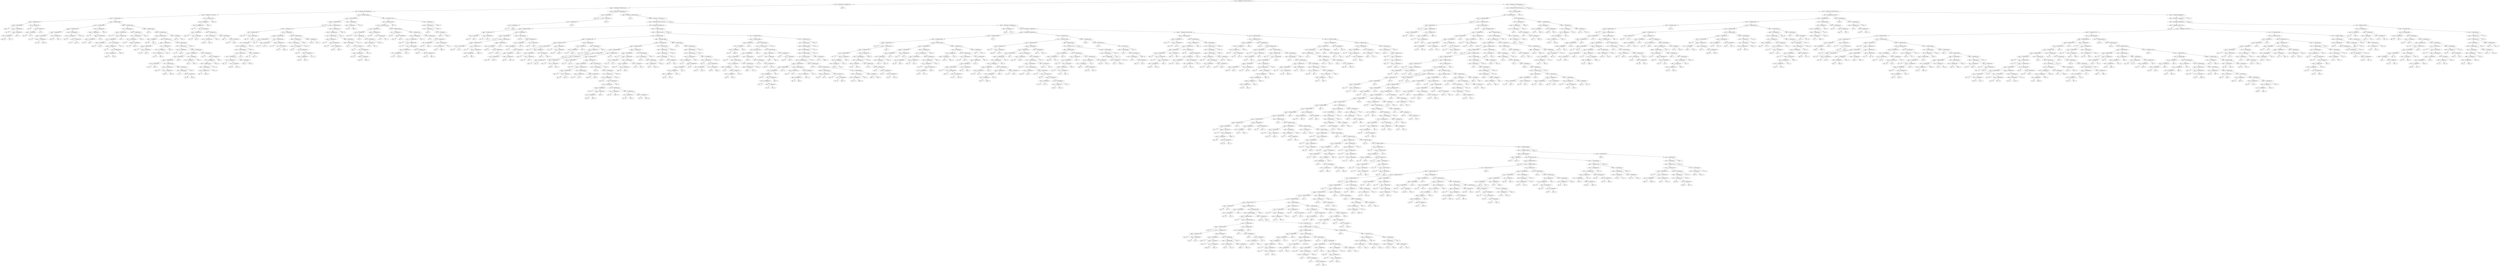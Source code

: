 digraph G {
mnmr [label=" mnmr  ( 2 )"];
qgrq [label="qgrq (+) = %!d(float64=53)"];
qgrq -> tjsv;
qgrq -> stwl;
smmg [label="smmg (*) = %!d(float64=5702)"];
smmg -> sclc;
smmg -> zwms;
twrj [label=" twrj  ( 5 )"];
cvjd [label="cvjd (*) = %!d(float64=21)"];
cvjd -> sccd;
cvjd -> vngz;
bzhl [label="bzhl (+) = %!d(float64=3.865969e+06)"];
bzhl -> hvfn;
bzhl -> tsjl;
sjsf [label=" sjsf  ( 5 )"];
ntvp [label=" ntvp  ( 2 )"];
pbzz [label=" pbzz  ( 1 )"];
gwcl [label="gwcl (*) = %!d(float64=54)"];
gwcl -> ssrb;
gwcl -> rlcj;
nnbw [label="nnbw (+) = %!d(float64=31)"];
nnbw -> pgwr;
nnbw -> ftth;
ztfh [label=" ztfh  ( 2 )"];
dqvh [label="dqvh (+) = %!d(float64=23)"];
dqvh -> msjr;
dqvh -> bgdj;
vnpl [label="vnpl (*) = %!d(float64=15)"];
vnpl -> msnr;
vnpl -> rmfl;
ftfr [label="ftfr (+) = %!d(float64=74)"];
ftfr -> hzmf;
ftfr -> fhgn;
hzlf [label="hzlf (*) = %!d(float64=2.446408615e+10)"];
hzlf -> qgqc;
hzlf -> mtwd;
sffd [label=" sffd  ( 2 )"];
jmfg [label=" jmfg  ( 5 )"];
jhps [label=" jhps  ( 17 )"];
jbqj [label="jbqj (*) = %!d(float64=87)"];
jbqj -> bwcj;
jbqj -> qbfz;
rqqv [label=" rqqv  ( 10 )"];
qght [label=" qght  ( 2 )"];
wppp [label="wppp (*) = %!d(float64=8)"];
wppp -> thhv;
wppp -> sdlc;
zsdb [label=" zsdb  ( 5 )"];
flmq [label=" flmq  ( 2 )"];
rnqw [label="rnqw (-) = %!d(float64=97)"];
rnqw -> vdgc;
rnqw -> bfzf;
shrv [label=" shrv  ( 2 )"];
vptz [label=" vptz  ( 19 )"];
twhl [label=" twhl  ( 1 )"];
vtjc [label="vtjc (+) = %!d(float64=7)"];
vtjc -> hdqf;
vtjc -> gfsn;
wpwz [label=" wpwz  ( 5 )"];
nvbj [label=" nvbj  ( 13 )"];
csrw [label="csrw (*) = %!d(float64=28)"];
csrw -> gmmv;
csrw -> hplw;
vnts [label="vnts (+) = %!d(float64=11)"];
vnts -> gpmb;
vnts -> bhsp;
hhrm [label=" hhrm  ( 1 )"];
nvqn [label="nvqn (+) = %!d(float64=11243)"];
nvqn -> vccc;
nvqn -> hgvz;
wshd [label=" wshd  ( 7 )"];
dmjl [label="dmjl (*) = %!d(float64=10)"];
dmjl -> lnnn;
dmjl -> wjvr;
zvdb [label=" zvdb  ( 20 )"];
cwff [label="cwff (*) = %!d(float64=9)"];
cwff -> swjq;
cwff -> llnm;
wrbt [label=" wrbt  ( 1 )"];
tnvv [label="tnvv (*) = %!d(float64=32)"];
tnvv -> tvms;
tnvv -> jpfd;
srjd [label=" srjd  ( 4 )"];
cblf [label="cblf (/) = %!d(float64=86)"];
cblf -> vjmb;
cblf -> zgbp;
bhzg [label="bhzg (+) = %!d(float64=35)"];
bhzg -> gntm;
bhzg -> gczr;
rtwl [label=" rtwl  ( 1 )"];
vlfs [label=" vlfs  ( 2 )"];
ndhs [label="ndhs (*) = %!d(float64=24)"];
ndhs -> jsvl;
ndhs -> lnrv;
fjgb [label=" fjgb  ( 5 )"];
rdph [label=" rdph  ( 2 )"];
sjpp [label=" sjpp  ( 1 )"];
qmhc [label=" qmhc  ( 17 )"];
pmcg [label="pmcg (+) = %!d(float64=41)"];
pmcg -> pvms;
pmcg -> gpzf;
tptw [label="tptw (+) = %!d(float64=28)"];
tptw -> frms;
tptw -> cphl;
cvnz [label=" cvnz  ( 2 )"];
nnpf [label="nnpf (+) = %!d(float64=197)"];
nnpf -> vmvd;
nnpf -> vsbc;
svvl [label=" svvl  ( 5 )"];
msmm [label="msmm (*) = %!d(float64=160)"];
msmm -> jbmw;
msmm -> fflh;
tlsn [label="tlsn (*) = %!d(float64=145)"];
tlsn -> ggvq;
tlsn -> tdlf;
mccm [label="mccm (-) = %!d(float64=79)"];
mccm -> zvlp;
mccm -> frdw;
twjg [label=" twjg  ( 2 )"];
fmvm [label=" fmvm  ( 3 )"];
twvm [label="twvm (*) = %!d(float64=26)"];
twvm -> lsph;
twvm -> ztvv;
qzrn [label=" qzrn  ( 4 )"];
cfmq [label=" cfmq  ( 14 )"];
vrpt [label="vrpt (+) = %!d(float64=7)"];
vrpt -> zqns;
vrpt -> wrnn;
ntnd [label="ntnd (*) = %!d(float64=36)"];
ntnd -> dmwc;
ntnd -> lwdq;
vmgm [label=" vmgm  ( 7 )"];
rjmj [label="rjmj (*) = %!d(float64=62)"];
rjmj -> dvhs;
rjmj -> phtq;
dlrd [label="dlrd (*) = %!d(float64=33729)"];
dlrd -> nvqn;
dlrd -> dvjw;
cbjl [label="cbjl (*) = %!d(float64=38)"];
cbjl -> ttqs;
cbjl -> brcn;
vhhr [label="vhhr (*) = %!d(float64=39)"];
vhhr -> mvjr;
vhhr -> qzml;
vbrz [label="vbrz (+) = %!d(float64=11)"];
vbrz -> jjqm;
vbrz -> stgv;
cwml [label="cwml (*) = %!d(float64=258)"];
cwml -> sbvb;
cwml -> gnfc;
rhfj [label=" rhfj  ( 10 )"];
swtz [label="swtz (*) = %!d(float64=9)"];
swtz -> czlg;
swtz -> lwcv;
zhrq [label=" zhrq  ( 3 )"];
wfrm [label="wfrm (+) = %!d(float64=4736)"];
wfrm -> qfcd;
wfrm -> cftd;
bngr [label="bngr (+) = %!d(float64=3.6915912779e+10)"];
bngr -> fmsf;
bngr -> hzlf;
ngrc [label=" ngrc  ( 2 )"];
bdcr [label="bdcr (+) = %!d(float64=5314)"];
bdcr -> wzmw;
bdcr -> nhgs;
glwr [label="glwr (*) = %!d(float64=25)"];
glwr -> jpwq;
glwr -> zrbt;
lhfq [label="lhfq (+) = %!d(float64=113)"];
lhfq -> lttg;
lhfq -> jbgz;
dzss [label=" dzss  ( 3 )"];
mnfn [label="mnfn (*) = %!d(float64=292)"];
mnfn -> gfjq;
mnfn -> wbwh;
fqlj [label="fqlj (*) = %!d(float64=205)"];
fqlj -> hpnh;
fqlj -> vdqq;
gpzf [label="gpzf (+) = %!d(float64=23)"];
gpzf -> trmn;
gpzf -> jzgc;
cgqp [label="cgqp (+) = %!d(float64=41)"];
cgqp -> ptnr;
cgqp -> lzjz;
czts [label="czts (*) = %!d(float64=70)"];
czts -> vlms;
czts -> gnhg;
prnn [label=" prnn  ( 2 )"];
phrb [label="phrb (-) = %!d(float64=47)"];
phrb -> scvs;
phrb -> sdqt;
hczv [label="hczv (+) = %!d(float64=1783)"];
hczv -> bjjn;
hczv -> gbnz;
fhwj [label="fhwj (*) = %!d(float64=36)"];
fhwj -> shpf;
fhwj -> bjfv;
nsqh [label="nsqh (+) = %!d(float64=41597)"];
nsqh -> dgrp;
nsqh -> mlwr;
dljs [label=" dljs  ( 3 )"];
bvpn [label="bvpn (+) = %!d(float64=193)"];
bvpn -> fbjg;
bvpn -> qgrq;
fhqn [label=" fhqn  ( 1 )"];
thsq [label=" thsq  ( 2 )"];
gnjd [label=" gnjd  ( 2 )"];
fmhp [label="fmhp (+) = %!d(float64=27)"];
fmhp -> fgsg;
fmhp -> pptj;
wrnn [label=" wrnn  ( 4 )"];
gpcz [label=" gpcz  ( 11 )"];
svqq [label="svqq (*) = %!d(float64=14)"];
svqq -> qfpc;
svqq -> zvdc;
pfsj [label="pfsj (+) = %!d(float64=37)"];
pfsj -> qmjl;
pfsj -> fjzg;
qlzb [label="qlzb (*) = %!d(float64=695)"];
qlzb -> rtrt;
qlzb -> zbsg;
dgrp [label="dgrp (*) = %!d(float64=40855)"];
dgrp -> zgts;
dgrp -> tcgc;
fwpb [label="fwpb (*) = %!d(float64=65)"];
fwpb -> htlz;
fwpb -> lcvv;
fvfv [label="fvfv (*) = %!d(float64=9)"];
fvfv -> mdtr;
fvfv -> msqs;
dbvf [label="dbvf (+) = %!d(float64=719)"];
dbvf -> tltv;
dbvf -> tttd;
dssj [label=" dssj  ( 6 )"];
fwhn [label="fwhn (*) = %!d(float64=93)"];
fwhn -> vzlj;
fwhn -> wqnz;
zmmg [label=" zmmg  ( 4 )"];
tcqz [label=" tcqz  ( 3 )"];
qmlr [label=" qmlr  ( 8 )"];
cdpw [label="cdpw (*) = %!d(float64=6)"];
cdpw -> mtvl;
cdpw -> llfv;
jnzd [label=" jnzd  ( 18 )"];
lzjb [label="lzjb (*) = %!d(float64=909)"];
lzjb -> vfch;
lzjb -> gfzv;
cbqz [label=" cbqz  ( 6 )"];
zgct [label="zgct (+) = %!d(float64=23)"];
zgct -> rbjt;
zgct -> vjdn;
wtwh [label=" wtwh  ( 8 )"];
rtpj [label=" rtpj  ( 1 )"];
jgtr [label="jgtr (*) = %!d(float64=102)"];
jgtr -> fcvj;
jgtr -> fwjz;
nhdf [label=" nhdf  ( 3 )"];
fdlt [label=" fdlt  ( 4 )"];
qcfb [label="qcfb (*) = %!d(float64=16)"];
qcfb -> nljz;
qcfb -> jhsf;
nhqw [label="nhqw (*) = %!d(float64=295)"];
nhqw -> dqrc;
nhqw -> bddl;
npdp [label=" npdp  ( 7 )"];
tfpd [label="tfpd (*) = %!d(float64=38)"];
tfpd -> nzfg;
tfpd -> fgzv;
cgtj [label="cgtj (/) = %!d(float64=97)"];
cgtj -> qnzw;
cgtj -> qrlp;
qlhm [label=" qlhm  ( 3 )"];
hpqm [label="hpqm (+) = %!d(float64=22)"];
hpqm -> grqr;
hpqm -> bfhd;
rthh [label=" rthh  ( 4 )"];
ghmp [label=" ghmp  ( 20 )"];
mlbw [label="mlbw (+) = %!d(float64=11)"];
mlbw -> frlj;
mlbw -> rtwl;
fzvp [label=" fzvp  ( 5 )"];
wqhz [label=" wqhz  ( 2 )"];
mzsr [label=" mzsr  ( 4 )"];
mwlm [label=" mwlm  ( 2 )"];
vnqf [label="vnqf (/) = %!d(float64=23)"];
vnqf -> bwfb;
vnqf -> vwcg;
tmfg [label="tmfg (*) = %!d(float64=10)"];
tmfg -> jgqb;
tmfg -> bhlz;
vjcp [label=" vjcp  ( 2 )"];
vblt [label="vblt (*) = %!d(float64=25)"];
vblt -> msrj;
vblt -> jmjw;
fvtb [label="fvtb (*) = %!d(float64=20)"];
fvtb -> mjnm;
fvtb -> sfzr;
hnhv [label=" hnhv  ( 19 )"];
fhtv [label="fhtv (+) = %!d(float64=97393)"];
fhtv -> zrsl;
fhtv -> psgj;
nzbp [label=" nzbp  ( 2 )"];
jgqb [label=" jgqb  ( 5 )"];
ggsw [label=" ggsw  ( 2 )"];
frgj [label=" frgj  ( 4 )"];
smgm [label="smgm (*) = %!d(float64=14)"];
smgm -> hgzd;
smgm -> ztwf;
tftq [label="tftq (+) = %!d(float64=7)"];
tftq -> vsps;
tftq -> pghb;
vmhf [label=" vmhf  ( 5 )"];
tvqf [label=" tvqf  ( 3 )"];
wrzn [label="wrzn (+) = %!d(float64=13)"];
wrzn -> pvdd;
wrzn -> bqjr;
hvlr [label=" hvlr  ( 13 )"];
hfqm [label="hfqm (/) = %!d(float64=29)"];
hfqm -> npvt;
hfqm -> tgsj;
lmfp [label=" lmfp  ( 14 )"];
nsdj [label=" nsdj  ( 4 )"];
mgrj [label="mgrj (-) = %!d(float64=22)"];
mgrj -> sqfc;
mgrj -> wssw;
nbrl [label="nbrl (*) = %!d(float64=18)"];
nbrl -> zznq;
nbrl -> pcnz;
htzl [label=" htzl  ( 2 )"];
vrlw [label="vrlw (+) = %!d(float64=10596)"];
vrlw -> thfg;
vrlw -> pffp;
bbcz [label=" bbcz  ( 9 )"];
hjvl [label="hjvl (*) = %!d(float64=10)"];
hjvl -> nmcz;
hjvl -> wjzt;
tscj [label=" tscj  ( 11 )"];
zjwz [label=" zjwz  ( 3 )"];
tjgg [label=" tjgg  ( 3 )"];
lzlb [label=" lzlb  ( 19 )"];
clhs [label="clhs (*) = %!d(float64=25)"];
clhs -> dztm;
clhs -> htcp;
vpzl [label=" vpzl  ( 3 )"];
rhlv [label="rhlv (*) = %!d(float64=6.53137e+06)"];
rhlv -> gmpt;
rhlv -> tbgc;
jzmd [label="jzmd (*) = %!d(float64=10)"];
jzmd -> fdbj;
jzmd -> prgn;
thhh [label=" thhh  ( 7 )"];
crjg [label="crjg (+) = %!d(float64=23)"];
crjg -> lpbw;
crjg -> ggtj;
vlqj [label=" vlqj  ( 3 )"];
mlmw [label="mlmw (-) = %!d(float64=104)"];
mlmw -> vzrw;
mlmw -> ndmt;
fcvj [label="fcvj (+) = %!d(float64=51)"];
fcvj -> rwqr;
fcvj -> fvcs;
hsnb [label="hsnb (+) = %!d(float64=17)"];
hsnb -> btqc;
hsnb -> jgsd;
vjgm [label="vjgm (*) = %!d(float64=165)"];
vjgm -> hccc;
vjgm -> ccbw;
gctb [label=" gctb  ( 1 )"];
gsnn [label=" gsnn  ( 4 )"];
ztpv [label="ztpv (*) = %!d(float64=102327)"];
ztpv -> hdjm;
ztpv -> dngs;
dwlp [label=" dwlp  ( 2 )"];
hqcw [label="hqcw (/) = %!d(float64=8398)"];
hqcw -> sjdv;
hqcw -> cqfp;
wcjm [label=" wcjm  ( 9 )"];
zfcf [label=" zfcf  ( 2 )"];
mplm [label="mplm (+) = %!d(float64=242)"];
mplm -> zvdb;
mplm -> lzqg;
wdgr [label=" wdgr  ( 8 )"];
swgf [label="swgf (+) = %!d(float64=25)"];
swgf -> zfrc;
swgf -> ndhs;
cfjs [label=" cfjs  ( 3 )"];
cmtj [label="cmtj (+) = %!d(float64=47)"];
cmtj -> qtpd;
cmtj -> mrnq;
dlhh [label="dlhh (+) = %!d(float64=29)"];
dlhh -> pmms;
dlhh -> chsg;
zjgv [label="zjgv (+) = %!d(float64=344)"];
zjgv -> sqsh;
zjgv -> wtvv;
pbtd [label="pbtd (+) = %!d(float64=23)"];
pbtd -> thpr;
pbtd -> gddt;
cwbp [label="cwbp (+) = %!d(float64=569)"];
cwbp -> rqmm;
cwbp -> gwnp;
fbzw [label="fbzw (/) = %!d(float64=19589)"];
fbzw -> vlqc;
fbzw -> gzzt;
mmvc [label="mmvc (*) = %!d(float64=66)"];
mmvc -> grdz;
mmvc -> rcdp;
zwcf [label=" zwcf  ( 2 )"];
vfwv [label=" vfwv  ( 2 )"];
ddwc [label="ddwc (+) = %!d(float64=31)"];
ddwc -> scgw;
ddwc -> mcwn;
cghq [label="cghq (+) = %!d(float64=628)"];
cghq -> jpgl;
cghq -> pjmm;
dzbl [label="dzbl (+) = %!d(float64=61)"];
dzbl -> qcrj;
dzbl -> tmwh;
mcwz [label="mcwz (*) = %!d(float64=266)"];
mcwz -> tvzz;
mcwz -> sbzv;
njmp [label="njmp (*) = %!d(float64=9)"];
njmp -> dzss;
njmp -> rrlf;
pbbd [label="pbbd (*) = %!d(float64=93)"];
pbbd -> wvnm;
pbbd -> gdgp;
czzm [label=" czzm  ( 5 )"];
ljmz [label=" ljmz  ( 2 )"];
tmcn [label=" tmcn  ( 5 )"];
qvrn [label="qvrn (+) = %!d(float64=42)"];
qvrn -> wctd;
qvrn -> lghz;
rbbr [label="rbbr (+) = %!d(float64=17)"];
rbbr -> nzjt;
rbbr -> ndzb;
mnjc [label="mnjc (*) = %!d(float64=172)"];
mnjc -> zddt;
mnjc -> mhdv;
nrts [label="nrts (*) = %!d(float64=39)"];
nrts -> cwmh;
nrts -> hvcm;
vcgg [label=" vcgg  ( 11 )"];
lhwg [label=" lhwg  ( 1 )"];
qzfc [label=" qzfc  ( 6 )"];
pffp [label="pffp (*) = %!d(float64=7432)"];
pffp -> ldrc;
pffp -> mnmn;
dqrf [label=" dqrf  ( 4 )"];
hjbn [label=" hjbn  ( 2 )"];
hhpv [label="hhpv (+) = %!d(float64=65003)"];
hhpv -> gqhp;
hhpv -> nrhf;
zvql [label=" zvql  ( 1 )"];
jgwl [label=" jgwl  ( 4 )"];
hntg [label=" hntg  ( 3 )"];
vdtv [label=" vdtv  ( 3 )"];
ffls [label=" ffls  ( 17 )"];
zgnn [label=" zgnn  ( 3 )"];
tnzf [label=" tnzf  ( 3 )"];
gnbz [label=" gnbz  ( 2 )"];
ndpz [label="ndpz (+) = %!d(float64=7)"];
ndpz -> pgjn;
ndpz -> ffzt;
btqc [label=" btqc  ( 8 )"];
mzfj [label=" mzfj  ( 3 )"];
fsss [label=" fsss  ( 2 )"];
lqtf [label=" lqtf  ( 2 )"];
vldv [label=" vldv  ( 2 )"];
htgt [label="htgt (*) = %!d(float64=10)"];
htgt -> fqtj;
htgt -> jhrr;
msbw [label="msbw (+) = %!d(float64=23)"];
msbw -> dtcz;
msbw -> dqrf;
whvm [label="whvm (*) = %!d(float64=230570)"];
whvm -> mlrt;
whvm -> fscv;
dpfp [label="dpfp (+) = %!d(float64=89)"];
dpfp -> vpfm;
dpfp -> vhcd;
jvfm [label=" jvfm  ( 3 )"];
mvgf [label="mvgf (*) = %!d(float64=21)"];
mvgf -> btcg;
mvgf -> cmrf;
nszq [label="nszq (*) = %!d(float64=24)"];
nszq -> wzvf;
nszq -> jtss;
wcth [label=" wcth  ( 4 )"];
zpmt [label=" zpmt  ( 4 )"];
vnjt [label=" vnjt  ( 6 )"];
rwjl [label="rwjl (+) = %!d(float64=37)"];
rwjl -> fjgt;
rwjl -> pgzr;
rjtp [label=" rjtp  ( 5 )"];
bjft [label="bjft (*) = %!d(float64=4.7221333683587e+13)"];
bjft -> dgng;
bjft -> bqbd;
whlc [label=" whlc  ( 13 )"];
vntl [label="vntl (+) = %!d(float64=47)"];
vntl -> dzmt;
vntl -> zwdt;
mjbv [label="mjbv (*) = %!d(float64=136)"];
mjbv -> gcnn;
mjbv -> pfzr;
vfgn [label="vfgn (*) = %!d(float64=1750)"];
vfgn -> cwqd;
vfgn -> nvjh;
lvvq [label="lvvq (*) = %!d(float64=12)"];
lvvq -> mqnc;
lvvq -> lcsg;
vlnw [label="vlnw (+) = %!d(float64=787)"];
vlnw -> bscl;
vlnw -> bfjw;
zlwh [label=" zlwh  ( 5 )"];
dmwc [label=" dmwc  ( 12 )"];
nbht [label=" nbht  ( 9 )"];
ssbz [label="ssbz (*) = %!d(float64=9)"];
ssbz -> zwzz;
ssbz -> svvz;
hgzd [label=" hgzd  ( 7 )"];
dwsf [label=" dwsf  ( 2 )"];
npsg [label="npsg (*) = %!d(float64=182)"];
npsg -> rhqt;
npsg -> stph;
qhfh [label=" qhfh  ( 16 )"];
spbp [label="spbp (*) = %!d(float64=24)"];
spbp -> tnlt;
spbp -> dwzf;
jtdz [label=" jtdz  ( 2 )"];
pnwq [label="pnwq (*) = %!d(float64=648)"];
pnwq -> vsmc;
pnwq -> cqnp;
zjvf [label=" zjvf  ( 2 )"];
jplw [label=" jplw  ( 2 )"];
lzqg [label="lzqg (*) = %!d(float64=222)"];
lzqg -> srwt;
lzqg -> lwjr;
fzqd [label="fzqd (*) = %!d(float64=21)"];
fzqd -> qlhm;
fzqd -> nbmq;
cslz [label=" cslz  ( 2 )"];
ftdw [label="ftdw (*) = %!d(float64=39)"];
ftdw -> ctjd;
ftdw -> fdsq;
frrm [label=" frrm  ( 14 )"];
cgzh [label=" cgzh  ( 4 )"];
cqfp [label=" cqfp  ( 3 )"];
gpgw [label="gpgw (+) = %!d(float64=15)"];
gpgw -> gtff;
gpgw -> wrbt;
bbbr [label="bbbr (-) = %!d(float64=108500)"];
bbbr -> jzsb;
bbbr -> cnpc;
tjhj [label="tjhj (*) = %!d(float64=82)"];
tjhj -> jplw;
tjhj -> dfwl;
jsvl [label="jsvl (*) = %!d(float64=12)"];
jsvl -> grwz;
jsvl -> llfn;
jjpz [label=" jjpz  ( 2 )"];
gsgq [label=" gsgq  ( 12 )"];
mwnz [label="mwnz (+) = %!d(float64=6)"];
mwnz -> gjfb;
mwnz -> cslz;
drfs [label=" drfs  ( 3 )"];
qvst [label="qvst (*) = %!d(float64=115675)"];
qvst -> rgqg;
qvst -> ndpz;
tnlt [label="tnlt (-) = %!d(float64=6)"];
tnlt -> vjjj;
tnlt -> dmbb;
bdps [label="bdps (*) = %!d(float64=114)"];
bdps -> zjqs;
bdps -> fwhb;
fczq [label=" fczq  ( 5 )"];
wdvw [label="wdvw (*) = %!d(float64=21)"];
wdvw -> czcv;
wdvw -> rmfw;
dqrc [label=" dqrc  ( 5 )"];
bnqg [label="bnqg (-) = %!d(float64=283)"];
bnqg -> rcdg;
bnqg -> tmqm;
zlrl [label=" zlrl  ( 3 )"];
cpsb [label=" cpsb  ( 5 )"];
gpmb [label=" gpmb  ( 4 )"];
tqcw [label=" tqcw  ( 17 )"];
wjwv [label=" wjwv  ( 3 )"];
dffp [label="dffp (*) = %!d(float64=82018)"];
dffp -> mnld;
dffp -> tfhf;
vnlv [label="vnlv (+) = %!d(float64=22)"];
vnlv -> mbln;
vnlv -> gmdz;
nvwg [label=" nvwg  ( 19 )"];
jpgj [label=" jpgj  ( 3 )"];
hnzz [label=" hnzz  ( 2 )"];
qbvs [label=" qbvs  ( 2 )"];
rgnn [label=" rgnn  ( 3 )"];
cchp [label=" cchp  ( 4 )"];
cnpz [label=" cnpz  ( 3 )"];
msnr [label=" msnr  ( 3 )"];
dzqz [label=" dzqz  ( 4 )"];
hwfw [label=" hwfw  ( 2 )"];
bqbd [label=" bqbd  ( 7 )"];
rlqr [label="rlqr (-) = %!d(float64=7)"];
rlqr -> qqcd;
rlqr -> rvwn;
zcbt [label=" zcbt  ( 1 )"];
dfcv [label=" dfcv  ( 1 )"];
zjth [label="zjth (-) = %!d(float64=47)"];
zjth -> rrnb;
zjth -> hpcs;
vpfm [label="vpfm (*) = %!d(float64=32)"];
vpfm -> qmlr;
vpfm -> tbjd;
lccn [label=" lccn  ( 2 )"];
lqrd [label=" lqrd  ( 11 )"];
bdlj [label=" bdlj  ( 3 )"];
rrzv [label="rrzv (*) = %!d(float64=10228)"];
rrzv -> nmtj;
rrzv -> szrj;
sgtg [label="sgtg (*) = %!d(float64=26)"];
sgtg -> glln;
sgtg -> jqzz;
dffz [label=" dffz  ( 1 )"];
fmhf [label=" fmhf  ( 2 )"];
sdvq [label="sdvq (*) = %!d(float64=14)"];
sdvq -> rfgp;
sdvq -> ggsw;
mdql [label="mdql (*) = %!d(float64=146)"];
mdql -> zcbr;
mdql -> cfwq;
nrjz [label=" nrjz  ( 3 )"];
scvs [label="scvs (*) = %!d(float64=63)"];
scvs -> jmcr;
scvs -> rtct;
qtnh [label="qtnh (*) = %!d(float64=32)"];
qtnh -> qcqd;
qtnh -> rvgs;
mnhw [label="mnhw (+) = %!d(float64=19)"];
mnhw -> vvpv;
mnhw -> mftf;
wthv [label=" wthv  ( 4 )"];
qhhm [label="qhhm (+) = %!d(float64=43)"];
qhhm -> nprq;
qhhm -> vblt;
ldzg [label="ldzg (*) = %!d(float64=21)"];
ldzg -> vpdz;
ldzg -> pwbs;
qqzp [label="qqzp (+) = %!d(float64=20)"];
qqzp -> zfwb;
qqzp -> djwm;
htlz [label=" htlz  ( 5 )"];
mpzz [label="mpzz (+) = %!d(float64=7)"];
mpzz -> ctwr;
mpzz -> gnrm;
sgfw [label=" sgfw  ( 5 )"];
mzdw [label=" mzdw  ( 2 )"];
dmjb [label="dmjb (*) = %!d(float64=6)"];
dmjb -> qrgf;
dmjb -> lnzb;
mfnp [label="mfnp (*) = %!d(float64=22)"];
mfnp -> fpmq;
mfnp -> ffpf;
jzzs [label="jzzs (+) = %!d(float64=13)"];
jzzs -> hgqg;
jzzs -> jmdw;
cbjm [label=" cbjm  ( 3 )"];
rvfq [label="rvfq (+) = %!d(float64=113)"];
rvfq -> mqcv;
rvfq -> mgvw;
snhj [label=" snhj  ( 19 )"];
djwm [label="djwm (*) = %!d(float64=6)"];
djwm -> wtqq;
djwm -> rmqh;
fgfv [label=" fgfv  ( 11 )"];
vqpd [label="vqpd (+) = %!d(float64=12465)"];
vqpd -> ntzq;
vqpd -> dtzp;
zdgg [label=" zdgg  ( 10 )"];
gsrw [label=" gsrw  ( 10 )"];
stgd [label="stgd (+) = %!d(float64=76)"];
stgd -> vfjf;
stgd -> pfsj;
gdjw [label="gdjw (*) = %!d(float64=26)"];
gdjw -> wrzn;
gdjw -> wbrj;
chrd [label="chrd (+) = %!d(float64=127)"];
chrd -> rtth;
chrd -> fwhn;
sqbv [label="sqbv (+) = %!d(float64=22)"];
sqbv -> pngs;
sqbv -> dndl;
ffpf [label="ffpf (+) = %!d(float64=11)"];
ffpf -> rldg;
ffpf -> lmll;
wcrw [label="wcrw (+) = %!d(float64=11)"];
wcrw -> mrgq;
wcrw -> ggrg;
glmt [label="glmt (*) = %!d(float64=38)"];
glmt -> lcrt;
glmt -> cjpv;
mjgq [label=" mjgq  ( 18 )"];
ldgg [label=" ldgg  ( 2 )"];
bhwd [label=" bhwd  ( 4 )"];
gmmw [label="gmmw (*) = %!d(float64=39)"];
gmmw -> mmql;
gmmw -> wsql;
qnzd [label="qnzd (+) = %!d(float64=73)"];
qnzd -> hcjh;
qnzd -> jmzp;
svsb [label="svsb (*) = %!d(float64=138)"];
svsb -> cqsm;
svsb -> zqgm;
fjgt [label="fjgt (*) = %!d(float64=36)"];
fjgt -> nlgj;
fjgt -> lwpl;
zgnd [label="zgnd (*) = %!d(float64=7.757187e+06)"];
zgnd -> fqgp;
zgnd -> cfsz;
jhbp [label=" jhbp  ( 5 )"];
mjbr [label=" mjbr  ( 11 )"];
qfcd [label="qfcd (-) = %!d(float64=1866)"];
qfcd -> pntf;
qfcd -> zghm;
dswf [label=" dswf  ( 2 )"];
wvgg [label="wvgg (*) = %!d(float64=14)"];
wvgg -> zflq;
wvgg -> nbgq;
rhnn [label="rhnn (*) = %!d(float64=35)"];
rhnn -> vhlb;
rhnn -> rhqq;
nsmc [label=" nsmc  ( 3 )"];
whqn [label="whqn (+) = %!d(float64=71)"];
whqn -> szrq;
whqn -> glcz;
whch [label=" whch  ( 2 )"];
msjr [label=" msjr  ( 2 )"];
phfj [label="phfj (+) = %!d(float64=914)"];
phfj -> sppg;
phfj -> rgjr;
znhd [label=" znhd  ( 3 )"];
mrns [label=" mrns  ( 7 )"];
zplf [label="zplf (+) = %!d(float64=10)"];
zplf -> bvfh;
zplf -> jtth;
gdzm [label="gdzm (+) = %!d(float64=31)"];
gdzm -> ghmp;
gdzm -> tscj;
nzjt [label=" nzjt  ( 12 )"];
fzdn [label=" fzdn  ( 9 )"];
gfzv [label="gfzv (+) = %!d(float64=303)"];
gfzv -> sjsv;
gfzv -> npsg;
rrvr [label="rrvr (*) = %!d(float64=538)"];
rrvr -> wjsv;
rrvr -> hjch;
jwpq [label="jwpq (*) = %!d(float64=26388)"];
jwpq -> jbbv;
jwpq -> jqbd;
nctt [label="nctt (+) = %!d(float64=22)"];
nctt -> gdqd;
nctt -> blrb;
wjjn [label="wjjn (+) = %!d(float64=44)"];
wjjn -> mrdg;
wjjn -> spbp;
jjrp [label=" jjrp  ( 10 )"];
lntp [label="lntp (*) = %!d(float64=1.76750517495587e+14)"];
lntp -> svtg;
lntp -> nnvm;
zzql [label=" zzql  ( 3 )"];
wqts [label=" wqts  ( 3 )"];
dvjw [label=" dvjw  ( 3 )"];
wjvr [label=" wjvr  ( 5 )"];
jwpf [label=" jwpf  ( 3 )"];
lfzc [label=" lfzc  ( 17 )"];
tzsm [label=" tzsm  ( 10 )"];
ddtz [label=" ddtz  ( 13 )"];
vdgm [label="vdgm (/) = %!d(float64=20456)"];
vdgm -> gnjw;
vdgm -> lvcp;
pptj [label=" pptj  ( 7 )"];
mphw [label=" mphw  ( 2 )"];
vrqs [label="vrqs (-) = %!d(float64=29)"];
vrqs -> qtlz;
vrqs -> gsrw;
hgvz [label="hgvz (*) = %!d(float64=10402)"];
hgvz -> sncs;
hgvz -> fttn;
vmjp [label=" vmjp  ( 5 )"];
tjqd [label="tjqd (*) = %!d(float64=6)"];
tjqd -> njfr;
tjqd -> cpss;
thzg [label="thzg (*) = %!d(float64=160)"];
thzg -> msjw;
thzg -> gtvr;
zbgr [label="zbgr (-) = %!d(float64=13)"];
zbgr -> hsnb;
zbgr -> lpcp;
ffzt [label=" ffzt  ( 2 )"];
gjtf [label=" gjtf  ( 7 )"];
pdrl [label=" pdrl  ( 3 )"];
tvzt [label=" tvzt  ( 1 )"];
wmzc [label=" wmzc  ( 2 )"];
cddb [label=" cddb  ( 2 )"];
stfl [label=" stfl  ( 4 )"];
jfhp [label="jfhp (+) = %!d(float64=8)"];
jfhp -> cnlq;
jfhp -> lgnr;
czjq [label=" czjq  ( 5 )"];
pwdd [label="pwdd (*) = %!d(float64=6)"];
pwdd -> bswg;
pwdd -> jpjv;
cnpc [label="cnpc (*) = %!d(float64=865)"];
cnpc -> bjmt;
cnpc -> fzbh;
srbq [label=" srbq  ( 3 )"];
ndjh [label=" ndjh  ( 3 )"];
vtvq [label="vtvq (+) = %!d(float64=18)"];
vtvq -> rbbr;
vtvq -> dgms;
fnsr [label="fnsr (/) = %!d(float64=32654)"];
fnsr -> tmsq;
fnsr -> qrfg;
mwsq [label="mwsq (/) = %!d(float64=23)"];
mwsq -> drjs;
mwsq -> bfsl;
twpc [label="twpc (*) = %!d(float64=84)"];
twpc -> stfl;
twpc -> mdjv;
zqgm [label="zqgm (*) = %!d(float64=6)"];
zqgm -> mdlt;
zqgm -> qght;
cmqj [label=" cmqj  ( 13 )"];
hrqf [label="hrqf (-) = %!d(float64=51)"];
hrqf -> zgvs;
hrqf -> gwbc;
zsvd [label="zsvd (-) = %!d(float64=14)"];
zsvd -> qqzp;
zsvd -> zlbw;
fblp [label="fblp (*) = %!d(float64=54)"];
fblp -> smwp;
fblp -> zfdm;
rbgc [label=" rbgc  ( 1 )"];
qfsh [label="qfsh (/) = %!d(float64=37)"];
qfsh -> fcmb;
qfsh -> vssp;
lblg [label=" lblg  ( 2 )"];
rhjv [label="rhjv (+) = %!d(float64=39)"];
rhjv -> wbzh;
rhjv -> vjst;
drgt [label=" drgt  ( 5 )"];
tfqj [label="tfqj (*) = %!d(float64=14)"];
tfqj -> bfzr;
tfqj -> rcgg;
jmvf [label=" jmvf  ( 2 )"];
qffm [label="qffm (/) = %!d(float64=31)"];
qffm -> bcdz;
qffm -> ntvp;
hrsv [label="hrsv (*) = %!d(float64=25)"];
hrsv -> zrwj;
hrsv -> vmzb;
cgcr [label=" cgcr  ( 7 )"];
jmzp [label="jmzp (*) = %!d(float64=55)"];
jmzp -> qjhc;
jmzp -> qbts;
svvz [label=" svvz  ( 3 )"];
qpgd [label=" qpgd  ( 3 )"];
hpcs [label="hpcs (*) = %!d(float64=18)"];
hpcs -> wcjm;
hpcs -> mhww;
rfmq [label=" rfmq  ( 5 )"];
jtfr [label="jtfr (+) = %!d(float64=613)"];
jtfr -> sfwc;
jtfr -> gctg;
zbsg [label="zbsg (-) = %!d(float64=139)"];
zbsg -> nnpf;
zbsg -> nqbm;
gcfh [label="gcfh (+) = %!d(float64=22)"];
gcfh -> lhcc;
gcfh -> lhlt;
gffm [label="gffm (+) = %!d(float64=11)"];
gffm -> pbtm;
gffm -> hmpc;
rrtc [label=" rrtc  ( 3 )"];
mdtr [label=" mdtr  ( 3 )"];
jngd [label="jngd (+) = %!d(float64=127)"];
jngd -> bvdp;
jngd -> wppw;
ptnr [label="ptnr (*) = %!d(float64=30)"];
ptnr -> llhz;
ptnr -> spgn;
srcj [label="srcj (+) = %!d(float64=107)"];
srcj -> qhqc;
srcj -> mhqf;
ncdr [label="ncdr (*) = %!d(float64=26)"];
ncdr -> wrpd;
ncdr -> tqzb;
fgrw [label="fgrw (*) = %!d(float64=57)"];
fgrw -> dhhr;
fgrw -> srnd;
rgqw [label="rgqw (*) = %!d(float64=38)"];
rgqw -> smbv;
rgqw -> vdjf;
dwdz [label="dwdz (*) = %!d(float64=13218)"];
dwdz -> qcqh;
dwdz -> rcqw;
qngj [label="qngj (*) = %!d(float64=21)"];
qngj -> vhrt;
qngj -> djqs;
dgms [label=" dgms  ( 1 )"];
dcqf [label="dcqf (*) = %!d(float64=9)"];
dcqf -> ncvr;
dcqf -> fclv;
hwfs [label="hwfs (+) = %!d(float64=23)"];
hwfs -> hpcj;
hwfs -> pqzg;
mcwg [label="mcwg (*) = %!d(float64=252)"];
mcwg -> njpj;
mcwg -> bcwq;
vphg [label=" vphg  ( 1 )"];
bqtv [label="bqtv (*) = %!d(float64=69)"];
bqtv -> pmpb;
bqtv -> rpwp;
lghr [label="lghr (/) = %!d(float64=8)"];
lghr -> psbr;
lghr -> vshf;
lbvf [label="lbvf (*) = %!d(float64=22)"];
lbvf -> mrhg;
lbvf -> hvwz;
pzvs [label="pzvs (/) = %!d(float64=7)"];
pzvs -> wsbf;
pzvs -> nldh;
pqvc [label="pqvc (*) = %!d(float64=237)"];
pqvc -> jwzf;
pqvc -> jlvd;
qpjg [label="qpjg (+) = %!d(float64=9)"];
qpjg -> pnhs;
qpjg -> bbfv;
twvr [label="twvr (+) = %!d(float64=32)"];
twvr -> nbrl;
twvr -> lmfp;
pdqg [label=" pdqg  ( 2 )"];
mjnm [label=" mjnm  ( 2 )"];
tpbb [label="tpbb (-) = %!d(float64=7)"];
tpbb -> ctgb;
tpbb -> njnh;
phtq [label=" phtq  ( 2 )"];
gfjg [label="gfjg (*) = %!d(float64=21)"];
gfjg -> lbhs;
gfjg -> bvwz;
gnhf [label=" gnhf  ( 8 )"];
ncpn [label="ncpn (*) = %!d(float64=9)"];
ncpn -> vtdz;
ncpn -> jgbg;
rrft [label="rrft (+) = %!d(float64=52)"];
rrft -> zqfz;
rrft -> fhhg;
qlfw [label=" qlfw  ( 13 )"];
dbdf [label="dbdf (+) = %!d(float64=14)"];
dbdf -> pnft;
dbdf -> swtz;
wjdf [label=" wjdf  ( 4 )"];
sgzc [label="sgzc (+) = %!d(float64=17)"];
sgzc -> hvmn;
sgzc -> qpsl;
qwgr [label=" qwgr  ( 2 )"];
whcp [label="whcp (+) = %!d(float64=52)"];
whcp -> dfsj;
whcp -> pldw;
fvbh [label=" fvbh  ( 3 )"];
pqml [label=" pqml  ( 5 )"];
mvgg [label=" mvgg  ( 2 )"];
pfsf [label="pfsf (-) = %!d(float64=194)"];
pfsf -> vrmn;
pfsf -> cnhc;
bzzp [label=" bzzp  ( 4 )"];
vlsv [label="vlsv (+) = %!d(float64=26)"];
vlsv -> qqpg;
vlsv -> rhwd;
jfdp [label=" jfdp  ( 4 )"];
ljwv [label="ljwv (-) = %!d(float64=168)"];
ljwv -> gvhd;
ljwv -> cdpv;
gvhg [label="gvhg (*) = %!d(float64=72)"];
gvhg -> nbsw;
gvhg -> prsz;
rscq [label=" rscq  ( 13 )"];
hchb [label="hchb (*) = %!d(float64=14)"];
hchb -> thhh;
hchb -> gnjd;
hqfj [label=" hqfj  ( 1 )"];
fbqb [label="fbqb (/) = %!d(float64=2038)"];
fbqb -> cpbh;
fbqb -> jjpz;
jhnn [label=" jhnn  ( 5 )"];
pzbj [label="pzbj (*) = %!d(float64=10)"];
pzbj -> hpwh;
pzbj -> gvqg;
crpg [label="crpg (+) = %!d(float64=191)"];
crpg -> qcmn;
crpg -> fhlm;
ddzl [label="ddzl (/) = %!d(float64=33)"];
ddzl -> zlnf;
ddzl -> dbqv;
jgpl [label="jgpl (+) = %!d(float64=41637)"];
jgpl -> nsqh;
jgpl -> trhr;
bscl [label="bscl (-) = %!d(float64=412)"];
bscl -> hbbw;
bscl -> lgcs;
wztp [label="wztp (-) = %!d(float64=1585)"];
wztp -> fbqb;
wztp -> czsz;
vrnt [label="vrnt (*) = %!d(float64=14)"];
vrnt -> pzvs;
vrnt -> dwlp;
ztwf [label=" ztwf  ( 2 )"];
cfqb [label="cfqb (*) = %!d(float64=6)"];
cfqb -> jthp;
cfqb -> qwcf;
gpvg [label=" gpvg  ( 3 )"];
drjz [label=" drjz  ( 1 )"];
rntv [label="rntv (*) = %!d(float64=91)"];
rntv -> qtmg;
rntv -> lpft;
djft [label=" djft  ( 3 )"];
vqgh [label=" vqgh  ( 1 )"];
hcvj [label="hcvj (*) = %!d(float64=4369)"];
hcvj -> zmrp;
hcvj -> sgzc;
cpvd [label="cpvd (*) = %!d(float64=9)"];
cpvd -> nrjz;
cpvd -> pmgb;
vhpn [label="vhpn (*) = %!d(float64=9)"];
vhpn -> rlrj;
vhpn -> qpgd;
gffp [label="gffp (+) = %!d(float64=7)"];
gffp -> vnmj;
gffp -> vcbq;
bgdj [label="bgdj (*) = %!d(float64=21)"];
bgdj -> hrqc;
bgdj -> tcnw;
rfqr [label="rfqr (+) = %!d(float64=23)"];
rfqr -> fnzf;
rfqr -> zrqs;
tfvj [label="tfvj (+) = %!d(float64=23)"];
tfvj -> mgrj;
tfvj -> vphg;
fjwp [label=" fjwp  ( 3 )"];
gvbp [label="gvbp (+) = %!d(float64=21)"];
gvbp -> pfds;
gvbp -> lqzb;
pllt [label=" pllt  ( 5 )"];
vccs [label="vccs (*) = %!d(float64=125)"];
vccs -> qnpr;
vccs -> pgsb;
mhdr [label=" mhdr  ( 3 )"];
cwlv [label="cwlv (+) = %!d(float64=16)"];
cwlv -> ddtz;
cwlv -> lffw;
shzm [label=" shzm  ( 2 )"];
mphc [label="mphc (+) = %!d(float64=37)"];
mphc -> dtfm;
mphc -> qtnh;
jnmh [label=" jnmh  ( 7 )"];
fztw [label=" fztw  ( 3 )"];
dcbw [label=" dcbw  ( 11 )"];
bzpv [label="bzpv (+) = %!d(float64=11)"];
bzpv -> qlrc;
bzpv -> bvbp;
jlvb [label="jlvb (+) = %!d(float64=7)"];
jlvb -> tfjn;
jlvb -> qtdm;
rwgf [label="rwgf (+) = %!d(float64=131)"];
rwgf -> wbgb;
rwgf -> fpbb;
dvzm [label="dvzm (*) = %!d(float64=372)"];
dvzm -> gsgq;
dvzm -> rzgj;
gdvr [label="gdvr (*) = %!d(float64=22)"];
gdvr -> vwtf;
gdvr -> vrfr;
zshv [label=" zshv  ( 20 )"];
zhvn [label="zhvn (-) = %!d(float64=83)"];
zhvn -> lvpc;
zhvn -> wblw;
vjvm [label=" vjvm  ( 4 )"];
spgf [label=" spgf  ( 8 )"];
czph [label="czph (*) = %!d(float64=57)"];
czph -> lzlb;
czph -> tcqz;
zdzc [label=" zdzc  ( 2 )"];
ghnz [label="ghnz (+) = %!d(float64=124)"];
ghnz -> jsfw;
ghnz -> ssdl;
jzsb [label="jzsb (*) = %!d(float64=109365)"];
jzsb -> wztp;
jzsb -> bqtv;
jcwg [label=" jcwg  ( 2 )"];
nrhf [label="nrhf (+) = %!d(float64=683)"];
nrhf -> fqff;
nrhf -> qtdj;
fsmq [label=" fsmq  ( 2 )"];
ftgn [label=" ftgn  ( 4 )"];
ctgb [label=" ctgb  ( 10 )"];
qqhr [label="qqhr (-) = %!d(float64=26497)"];
qqhr -> swfm;
qqhr -> tzhz;
wrpd [label="wrpd (+) = %!d(float64=13)"];
wrpd -> dwsf;
wrpd -> lqrd;
bhpt [label="bhpt (+) = %!d(float64=11)"];
bhpt -> gjpj;
bhpt -> tpcv;
srwt [label="srwt (+) = %!d(float64=37)"];
srwt -> pjnz;
srwt -> jcnb;
llnm [label=" llnm  ( 3 )"];
lwdq [label=" lwdq  ( 3 )"];
dslb [label="dslb (+) = %!d(float64=41)"];
dslb -> fvss;
dslb -> fzqd;
nwvj [label="nwvj (*) = %!d(float64=26)"];
nwvj -> frth;
nwvj -> zrdd;
gfsn [label=" gfsn  ( 4 )"];
tpfl [label=" tpfl  ( 2 )"];
pnbt [label="pnbt (*) = %!d(float64=546)"];
pnbt -> lndp;
pnbt -> jfnj;
htgj [label=" htgj  ( 3 )"];
bqgw [label=" bqgw  ( 11 )"];
rmfw [label=" rmfw  ( 7 )"];
rzdl [label="rzdl (*) = %!d(float64=76)"];
rzdl -> zfcf;
rzdl -> ppnj;
mpjc [label="mpjc (/) = %!d(float64=13)"];
mpjc -> vlsv;
mpjc -> rqvr;
gtss [label=" gtss  ( 4 )"];
dndl [label=" dndl  ( 12 )"];
spgg [label="spgg (*) = %!d(float64=16)"];
spgg -> rcnl;
spgg -> lzhg;
wcqv [label=" wcqv  ( 5 )"];
ntqz [label="ntqz (*) = %!d(float64=6)"];
ntqz -> hmdj;
ntqz -> zqms;
bpzr [label=" bpzr  ( 2 )"];
fvsr [label="fvsr (*) = %!d(float64=21)"];
fvsr -> jdnj;
fvsr -> nbhf;
msjw [label=" msjw  ( 8 )"];
qgzh [label=" qgzh  ( 2 )"];
zcbr [label=" zcbr  ( 2 )"];
gwmn [label="gwmn (-) = %!d(float64=23)"];
gwmn -> vfhc;
gwmn -> msbs;
wvhd [label="wvhd (+) = %!d(float64=11)"];
wvhd -> dcqf;
wvhd -> wcrt;
grcg [label="grcg (*) = %!d(float64=4880)"];
grcg -> rwcm;
grcg -> qwrb;
jtgb [label=" jtgb  ( 5 )"];
tttp [label="tttp (-) = %!d(float64=31)"];
tttp -> lmvc;
tttp -> wjvv;
qhqj [label="qhqj (+) = %!d(float64=25)"];
qhqj -> vlgr;
qhqj -> rqnt;
qnpr [label="qnpr (*) = %!d(float64=25)"];
qnpr -> zpdc;
qnpr -> fzvp;
nvrc [label="nvrc (*) = %!d(float64=344)"];
nvrc -> znhn;
nvrc -> cblf;
mrvp [label="mrvp (+) = %!d(float64=7)"];
mrvp -> wjdf;
mrvp -> mhwj;
mpmb [label="mpmb (*) = %!d(float64=26)"];
mpmb -> tbzf;
mpmb -> dthz;
gvht [label="gvht (*) = %!d(float64=46)"];
gvht -> fcgl;
gvht -> dqvh;
zdrn [label=" zdrn  ( 3 )"];
swft [label="swft (*) = %!d(float64=306)"];
swft -> hvwn;
swft -> dspb;
hgmf [label=" hgmf  ( 2 )"];
bswg [label=" bswg  ( 3 )"];
dwcc [label="dwcc (+) = %!d(float64=22)"];
dwcc -> qbrd;
dwcc -> fthz;
pbll [label=" pbll  ( 3 )"];
zdmt [label=" zdmt  ( 2 )"];
tpbv [label=" tpbv  ( 2 )"];
gfht [label=" gfht  ( 6 )"];
ljbn [label=" ljbn  ( 7 )"];
qwrb [label="qwrb (/) = %!d(float64=61)"];
qwrb -> fjmv;
qwrb -> mrvp;
ljhp [label=" ljhp  ( 2 )"];
fbhc [label=" fbhc  ( 5 )"];
qzsc [label=" qzsc  ( 2 )"];
zbmq [label=" zbmq  ( 2 )"];
rdms [label="rdms (+) = %!d(float64=32)"];
rdms -> dlpz;
rdms -> llfl;
bvwz [label=" bvwz  ( 3 )"];
lztw [label=" lztw  ( 2 )"];
jfhm [label="jfhm (+) = %!d(float64=13)"];
jfhm -> plzs;
jfhm -> bjzg;
vbln [label=" vbln  ( 3 )"];
rtrt [label=" rtrt  ( 5 )"];
tdwc [label="tdwc (+) = %!d(float64=11)"];
tdwc -> fzjs;
tdwc -> zdgg;
mgft [label=" mgft  ( 9 )"];
mpqd [label="mpqd (+) = %!d(float64=201)"];
mpqd -> zzsp;
mpqd -> bmjr;
lcnv [label="lcnv (+) = %!d(float64=41)"];
lcnv -> gnnb;
lcnv -> sdbv;
nscr [label=" nscr  ( 3 )"];
qbwm [label="qbwm (*) = %!d(float64=95306)"];
qbwm -> gsfw;
qbwm -> lfct;
qqwq [label="qqwq (+) = %!d(float64=231373)"];
qqwq -> jqlb;
qqwq -> whvm;
qppc [label="qppc (*) = %!d(float64=9)"];
qppc -> nttz;
qppc -> vnhp;
pfrc [label="pfrc (+) = %!d(float64=7)"];
pfrc -> tflv;
pfrc -> cczs;
sddl [label="sddl (+) = %!d(float64=83)"];
sddl -> mjgp;
sddl -> mgtb;
lqwj [label="lqwj (*) = %!d(float64=64)"];
lqwj -> stlg;
lqwj -> gnhf;
nrnq [label="nrnq (*) = %!d(float64=90)"];
nrnq -> mjgq;
nrnq -> fvtd;
hscb [label="hscb (+) = %!d(float64=21550)"];
hscb -> dwdz;
hscb -> pncq;
tmfm [label="tmfm (+) = %!d(float64=103)"];
tmfm -> wscv;
tmfm -> mfsv;
bngc [label=" bngc  ( 8 )"];
wzmw [label="wzmw (/) = %!d(float64=5037)"];
wzmw -> vgbg;
wzmw -> hgmf;
vngd [label=" vngd  ( 6 )"];
fpgs [label=" fpgs  ( 3 )"];
vrzn [label="vrzn (-) = %!d(float64=19)"];
vrzn -> flpq;
vrzn -> qfcb;
svmf [label=" svmf  ( 2 )"];
crsv [label=" crsv  ( 16 )"];
zllz [label=" zllz  ( 14 )"];
zwms [label="zwms (+) = %!d(float64=2851)"];
zwms -> tcmn;
zwms -> dbvf;
rrbs [label="rrbs (*) = %!d(float64=9)"];
rrbs -> qtwp;
rrbs -> gznp;
mhdv [label="mhdv (+) = %!d(float64=43)"];
mhdv -> mszm;
mhdv -> gmmw;
qsqj [label=" qsqj  ( 2 )"];
vmhs [label=" vmhs  ( 13 )"];
sjhh [label=" sjhh  ( 2 )"];
ztfd [label="ztfd (*) = %!d(float64=34)"];
ztfd -> ffls;
ztfd -> pqcs;
rwgw [label=" rwgw  ( 3 )"];
mvzv [label="mvzv (/) = %!d(float64=31)"];
mvzv -> ddpg;
mvzv -> wshd;
fsgb [label=" fsgb  ( 3 )"];
zggn [label=" zggn  ( 2 )"];
zfff [label="zfff (-) = %!d(float64=36)"];
zfff -> whmz;
zfff -> frrm;
fbft [label=" fbft  ( 2 )"];
rlcj [label="rlcj (*) = %!d(float64=27)"];
rlcj -> jjsd;
rlcj -> ndjh;
dvhs [label="dvhs (+) = %!d(float64=31)"];
dvhs -> wdvw;
dvhs -> wgnp;
cqnp [label="cqnp (*) = %!d(float64=18)"];
cqnp -> grzz;
cqnp -> mgft;
mdjv [label="mdjv (*) = %!d(float64=21)"];
mdjv -> nvpt;
mdjv -> cdtw;
zfrc [label=" zfrc  ( 1 )"];
cgnr [label=" cgnr  ( 2 )"];
rnjn [label="rnjn (+) = %!d(float64=35)"];
rnjn -> hngs;
rnjn -> gdzm;
qqcd [label=" qqcd  ( 8 )"];
jsjj [label="jsjj (*) = %!d(float64=56)"];
jsjj -> tnqs;
jsjj -> vszw;
qbrd [label=" qbrd  ( 2 )"];
vmzt [label="vmzt (+) = %!d(float64=67)"];
vmzt -> sscw;
vmzt -> fqgd;
mjbs [label="mjbs (*) = %!d(float64=14)"];
mjbs -> zlcq;
mjbs -> fjbs;
svdj [label=" svdj  ( 5 )"];
vhsv [label="vhsv (+) = %!d(float64=29)"];
vhsv -> wtwh;
vhsv -> gvbp;
bthq [label="bthq (+) = %!d(float64=93)"];
bthq -> zpgv;
bthq -> nblh;
tqlc [label="tqlc (+) = %!d(float64=42)"];
tqlc -> zgfq;
tqlc -> stss;
rlll [label=" rlll  ( 1 )"];
mncr [label="mncr (*) = %!d(float64=65)"];
mncr -> ljjm;
mncr -> ztsz;
hfrh [label=" hfrh  ( 7 )"];
wjpw [label="wjpw (/) = %!d(float64=16)"];
wjpw -> twvr;
wjpw -> rqqf;
grhj [label="grhj (*) = %!d(float64=6)"];
grhj -> dqwn;
grhj -> zpmb;
bhgp [label="bhgp (*) = %!d(float64=382)"];
bhgp -> tjhg;
bhgp -> crpg;
tbzf [label=" tbzf  ( 2 )"];
sjsv [label="sjsv (*) = %!d(float64=121)"];
sjsv -> bqbl;
sjsv -> mlbw;
srgh [label="srgh (*) = %!d(float64=39)"];
srgh -> stds;
srgh -> zbgr;
sfzr [label="sfzr (*) = %!d(float64=10)"];
sfzr -> lcqq;
sfzr -> mnmr;
qcmn [label="qcmn (*) = %!d(float64=134)"];
qcmn -> nqft;
qcmn -> vmzt;
ptmq [label="ptmq (*) = %!d(float64=1833)"];
ptmq -> hbtt;
ptmq -> hmjc;
djqs [label=" djqs  ( 3 )"];
slch [label=" slch  ( 2 )"];
ppnj [label="ppnj (+) = %!d(float64=38)"];
ppnj -> qcwg;
ppnj -> flnv;
rbcm [label="rbcm (+) = %!d(float64=11)"];
rbcm -> wbcp;
rbcm -> wzjh;
fgld [label=" fgld  ( 3 )"];
glmz [label="glmz (+) = %!d(float64=114)"];
glmz -> mgfn;
glmz -> wlql;
wzsm [label=" wzsm  ( 20 )"];
bhsp [label=" bhsp  ( 7 )"];
rsrp [label="rsrp (-) = %!d(float64=47)"];
rsrp -> czph;
rsrp -> tbpp;
sbvb [label="sbvb (+) = %!d(float64=43)"];
sbvb -> mrrb;
sbvb -> zmgd;
jhsf [label=" jhsf  ( 4 )"];
qwrl [label=" qwrl  ( 2 )"];
ctfm [label="ctfm (*) = %!d(float64=1542)"];
ctfm -> jzpm;
ctfm -> tcvs;
lpzh [label=" lpzh  ( 3 )"];
pmgb [label=" pmgb  ( 3 )"];
cztz [label="cztz (+) = %!d(float64=31)"];
cztz -> gzsb;
cztz -> gchb;
nnvv [label=" nnvv  ( 4 )"];
dwjm [label="dwjm (*) = %!d(float64=904)"];
dwjm -> mjzr;
dwjm -> bvjn;
qdqj [label="qdqj (*) = %!d(float64=30)"];
qdqj -> hbqg;
qdqj -> zplf;
btcg [label=" btcg  ( 7 )"];
pzbs [label="pzbs (*) = %!d(float64=165)"];
pzbs -> czsj;
pzbs -> tdfs;
tjhg [label=" tjhg  ( 2 )"];
mgqq [label="mgqq (+) = %!d(float64=13)"];
mgqq -> dcbw;
mgqq -> rlzq;
tbgc [label="tbgc (*) = %!d(float64=334)"];
tbgc -> wqhz;
tbgc -> wbvr;
zjct [label="zjct (*) = %!d(float64=142)"];
zjct -> wptr;
zjct -> whqn;
bhzh [label=" bhzh  ( 5 )"];
nscj [label=" nscj  ( 2 )"];
sdvd [label="sdvd (+) = %!d(float64=8)"];
sdvd -> tnmt;
sdvd -> phhh;
rcdg [label="rcdg (*) = %!d(float64=318)"];
rcdg -> npwg;
rcdg -> pdqh;
znrs [label=" znrs  ( 11 )"];
grdd [label=" grdd  ( 2 )"];
hlbl [label="hlbl (*) = %!d(float64=618)"];
hlbl -> tmfm;
hlbl -> mwnz;
zmrp [label="zmrp (+) = %!d(float64=257)"];
zmrp -> rphl;
zmrp -> pbrc;
vhcd [label="vhcd (*) = %!d(float64=57)"];
vhcd -> vbln;
vhcd -> tdfr;
hlzf [label=" hlzf  ( 3 )"];
zvbs [label="zvbs (+) = %!d(float64=170)"];
zvbs -> dhqh;
zvbs -> svsb;
hpvg [label="hpvg (+) = %!d(float64=107)"];
hpvg -> vfqn;
hpvg -> zlrl;
jnwf [label="jnwf (*) = %!d(float64=15)"];
jnwf -> rrsr;
jnwf -> pdrl;
mwrq [label=" mwrq  ( 14 )"];
lstd [label="lstd (+) = %!d(float64=257)"];
lstd -> jfvl;
lstd -> pzmm;
fzfl [label="fzfl (+) = %!d(float64=71)"];
fzfl -> lqwj;
fzfl -> mpzz;
cgjw [label="cgjw (*) = %!d(float64=228)"];
cgjw -> tfpd;
cgjw -> njwh;
drfl [label=" drfl  ( 12 )"];
zlcq [label=" zlcq  ( 2 )"];
cpds [label="cpds (*) = %!d(float64=3.497304487389e+12)"];
cpds -> gdlr;
cpds -> zgnd;
jvcw [label=" jvcw  ( 11 )"];
sgcj [label="sgcj (+) = %!d(float64=359)"];
sgcj -> pcth;
sgcj -> nqzb;
jnhf [label="jnhf (*) = %!d(float64=10)"];
jnhf -> bnrb;
jnhf -> ttvg;
fdnn [label=" fdnn  ( 3 )"];
crvp [label="crvp (+) = %!d(float64=647)"];
crvp -> pgpp;
crvp -> jwhz;
jqbd [label="jqbd (/) = %!d(float64=733)"];
jqbd -> hnzb;
jqbd -> scmf;
tdfs [label="tdfs (*) = %!d(float64=55)"];
tdfs -> dvvg;
tdfs -> vnjm;
thhv [label=" thhv  ( 4 )"];
vngz [label=" vngz  ( 3 )"];
dvvg [label=" dvvg  ( 5 )"];
gbwj [label=" gbwj  ( 12 )"];
jvqh [label=" jvqh  ( 18 )"];
wpcp [label="wpcp (+) = %!d(float64=751)"];
wpcp -> qgwj;
wpcp -> mnfn;
jpgf [label=" jpgf  ( 4 )"];
ftvr [label=" ftvr  ( 2 )"];
rgjr [label="rgjr (*) = %!d(float64=905)"];
rgjr -> jmtc;
rgjr -> hhds;
mntg [label=" mntg  ( 7 )"];
drzl [label=" drzl  ( 11 )"];
pcth [label="pcth (*) = %!d(float64=304)"];
pcth -> szdt;
pcth -> ffzw;
sqmn [label="sqmn (+) = %!d(float64=41)"];
sqmn -> mpmp;
sqmn -> dffz;
lrsm [label=" lrsm  ( 5 )"];
sjfl [label=" sjfl  ( 2 )"];
bfcs [label=" bfcs  ( 3 )"];
gmfl [label="gmfl (*) = %!d(float64=175)"];
gmfl -> dsfj;
gmfl -> zfdg;
rswn [label="rswn (-) = %!d(float64=11)"];
rswn -> pbpn;
rswn -> wswp;
ncch [label=" ncch  ( 2 )"];
crzd [label=" crzd  ( 4 )"];
pbrc [label="pbrc (+) = %!d(float64=183)"];
pbrc -> bsbs;
pbrc -> lrbz;
plzs [label=" plzs  ( 4 )"];
fzjr [label="fzjr (+) = %!d(float64=2459)"];
fzjr -> crvp;
fzjr -> vqpg;
rrnb [label="rrnb (+) = %!d(float64=65)"];
rrnb -> wjjn;
rrnb -> nftf;
lpcj [label=" lpcj  ( 5 )"];
bzhf [label="bzhf (-) = %!d(float64=179)"];
bzhf -> zqhq;
bzhf -> hpqm;
sjpv [label="sjpv (*) = %!d(float64=301)"];
sjpv -> mzbt;
sjpv -> llwp;
swtj [label=" swtj  ( 15 )"];
vlms [label=" vlms  ( 5 )"];
nrnc [label="nrnc (*) = %!d(float64=6)"];
nrnc -> pbpm;
nrnc -> pbll;
cftd [label="cftd (*) = %!d(float64=2870)"];
cftd -> fqlj;
cftd -> fdqg;
mbvc [label=" mbvc  ( 2 )"];
wndp [label=" wndp  ( 3 )"];
jmtc [label=" jmtc  ( 5 )"];
crjw [label="crjw (+) = %!d(float64=6)"];
crjw -> vmhf;
crjw -> tpcm;
hmpc [label=" hmpc  ( 2 )"];
llnq [label=" llnq  ( 11 )"];
fcmb [label="fcmb (*) = %!d(float64=296)"];
fcmb -> jfdp;
fcmb -> fwzv;
dwms [label="dwms (*) = %!d(float64=48)"];
dwms -> qnnj;
dwms -> qrdp;
tsjh [label="tsjh (+) = %!d(float64=69)"];
tsjh -> zwpw;
tsjh -> hrqf;
fbnh [label=" fbnh  ( 17 )"];
ffzw [label=" ffzw  ( 4 )"];
rqmd [label=" rqmd  ( 2 )"];
psmz [label=" psmz  ( 5 )"];
dspc [label=" dspc  ( 3 )"];
sdbp [label="sdbp (+) = %!d(float64=43)"];
sdbp -> mgqq;
sdbp -> lcvr;
ssfw [label=" ssfw  ( 2 )"];
wvbq [label=" wvbq  ( 7 )"];
jvth [label=" jvth  ( 5 )"];
cwlp [label=" cwlp  ( 2 )"];
mwwh [label="mwwh (+) = %!d(float64=106)"];
mwwh -> bbwd;
mwwh -> zsdb;
brtm [label="brtm (*) = %!d(float64=1929)"];
brtm -> bmcl;
brtm -> njjh;
vndc [label="vndc (*) = %!d(float64=24)"];
vndc -> pggv;
vndc -> rvmp;
gqjt [label="gqjt (*) = %!d(float64=458)"];
gqjt -> nghw;
gqjt -> shrv;
jtnp [label="jtnp (*) = %!d(float64=6)"];
jtnp -> wgtg;
jtnp -> lztw;
svhp [label="svhp (+) = %!d(float64=75)"];
svhp -> jbtg;
svhp -> gdjw;
stds [label=" stds  ( 3 )"];
bgvh [label=" bgvh  ( 2 )"];
qnnj [label=" qnnj  ( 3 )"];
dgzb [label="dgzb (*) = %!d(float64=1918)"];
dgzb -> tpbb;
dgzb -> sdph;
vlqc [label="vlqc (+) = %!d(float64=39178)"];
vlqc -> fqwv;
vlqc -> jvzj;
fsjh [label=" fsjh  ( 16 )"];
tdlf [label="tdlf (+) = %!d(float64=29)"];
tdlf -> tfcv;
tdlf -> fvtb;
zpps [label=" zpps  ( 2 )"];
tqsj [label=" tqsj  ( 4 )"];
zprm [label=" zprm  ( 3 )"];
lfrj [label="lfrj (*) = %!d(float64=36)"];
lfrj -> wfdf;
lfrj -> jmnq;
tdjf [label="tdjf (/) = %!d(float64=19)"];
tdjf -> twdw;
tdjf -> psvq;
zwch [label="zwch (*) = %!d(float64=25570)"];
zwch -> mrjc;
zwch -> pbnl;
ddwg [label=" ddwg  ( 2 )"];
zzmn [label="zzmn (-) = %!d(float64=1231)"];
zzmn -> wgmf;
zzmn -> spcp;
dqwn [label=" dqwn  ( 3 )"];
mgvw [label="mgvw (+) = %!d(float64=61)"];
mgvw -> tnvv;
mgvw -> hfqm;
wmls [label=" wmls  ( 9 )"];
wptb [label=" wptb  ( 3 )"];
pgpp [label="pgpp (+) = %!d(float64=457)"];
pgpp -> pwhs;
pgpp -> chrd;
cjdg [label=" cjdg  ( 2 )"];
zhtg [label=" zhtg  ( 4 )"];
hgqg [label="hgqg (*) = %!d(float64=12)"];
hgqg -> bttd;
hgqg -> trnr;
qwfl [label="qwfl (*) = %!d(float64=16)"];
qwfl -> lhbv;
qwfl -> bmvv;
wchj [label=" wchj  ( 2 )"];
tttd [label="tttd (+) = %!d(float64=559)"];
tttd -> bmnh;
tttd -> mcnq;
llgp [label=" llgp  ( 5 )"];
zgnh [label="zgnh (/) = %!d(float64=6)"];
zgnh -> gpgv;
zgnh -> pqsm;
trmn [label=" trmn  ( 19 )"];
nnll [label=" nnll  ( 7 )"];
ftcc [label="ftcc (+) = %!d(float64=94)"];
ftcc -> hhgq;
ftcc -> ntvw;
vsbc [label="vsbc (*) = %!d(float64=172)"];
vsbc -> rrsp;
vsbc -> pbfn;
pfdf [label=" pfdf  ( 5 )"];
szrq [label="szrq (+) = %!d(float64=23)"];
szrq -> sbft;
szrq -> nqhb;
qbfz [label="qbfz (+) = %!d(float64=29)"];
qbfz -> qhqj;
qbfz -> gsnn;
vnmj [label="vnmj (*) = %!d(float64=6)"];
vnmj -> wptb;
vnmj -> qddw;
nghw [label="nghw (+) = %!d(float64=229)"];
nghw -> qjcv;
nghw -> rwgf;
hczq [label="hczq (+) = %!d(float64=211)"];
hczq -> qfsh;
hczq -> vcdc;
rrnj [label="rrnj (*) = %!d(float64=49)"];
rrnj -> jlvb;
rrnj -> pfrc;
nczg [label="nczg (-) = %!d(float64=31683)"];
nczg -> fnsr;
nczg -> lzrf;
wmsr [label="wmsr (*) = %!d(float64=68)"];
wmsr -> ldgg;
wmsr -> tvfq;
zwpw [label=" zwpw  ( 18 )"];
sbrh [label=" sbrh  ( 10 )"];
fpnh [label=" fpnh  ( 7 )"];
lndp [label=" lndp  ( 13 )"];
swjq [label=" swjq  ( 3 )"];
fvzt [label="fvzt (+) = %!d(float64=83)"];
fvzt -> zcbt;
fvzt -> tjhj;
dsvv [label=" dsvv  ( 4 )"];
rlbm [label=" rlbm  ( 3 )"];
jtqc [label=" jtqc  ( 3 )"];
wnzb [label="wnzb (*) = %!d(float64=70)"];
wnzb -> wjsw;
wnzb -> prwp;
zgrf [label="zgrf (+) = %!d(float64=1.131984239e+09)"];
zgrf -> dhns;
zgrf -> wbdm;
nzlb [label="nzlb (+) = %!d(float64=172)"];
nzlb -> fdzj;
nzlb -> vhsv;
mcdq [label="mcdq (*) = %!d(float64=15)"];
mcdq -> tzsq;
mcdq -> fczq;
pzls [label="pzls (+) = %!d(float64=19)"];
pzls -> jfsl;
pzls -> qjmt;
fpdb [label="fpdb (+) = %!d(float64=681)"];
fpdb -> pqwg;
fpdb -> sldt;
hfgl [label=" hfgl  ( 5 )"];
lsph [label=" lsph  ( 13 )"];
bwjj [label=" bwjj  ( 3 )"];
sjzp [label="sjzp (*) = %!d(float64=205)"];
sjzp -> bfvv;
sjzp -> wwbs;
cqwl [label="cqwl (+) = %!d(float64=281)"];
cqwl -> bwgm;
cqwl -> bplm;
qsdf [label=" qsdf  ( 2 )"];
rmfl [label=" rmfl  ( 5 )"];
pvms [label=" pvms  ( 18 )"];
tdjh [label=" tdjh  ( 2 )"];
rzfv [label=" rzfv  ( 3 )"];
gnjw [label="gnjw (/) = %!d(float64=40912)"];
gnjw -> vpdq;
gnjw -> lpzw;
jpgl [label="jpgl (*) = %!d(float64=498)"];
jpgl -> fvzt;
jpgl -> mbvw;
qrlp [label=" qrlp  ( 7 )"];
sncr [label="sncr (*) = %!d(float64=38)"];
sncr -> pdhz;
sncr -> gsmz;
wltf [label="wltf (*) = %!d(float64=8)"];
wltf -> pdjq;
wltf -> cgfp;
pdhz [label=" pdhz  ( 2 )"];
cfwq [label="cfwq (+) = %!d(float64=73)"];
cfwq -> gwcl;
cfwq -> mqhb;
frbf [label=" frbf  ( 4 )"];
lrbs [label="lrbs (*) = %!d(float64=21)"];
lrbs -> nmnr;
lrbs -> zfhv;
mgtb [label=" mgtb  ( 3 )"];
tcmz [label=" tcmz  ( 6 )"];
svmc [label="svmc (+) = %!d(float64=97)"];
svmc -> rntv;
svmc -> lwlr;
gddt [label=" gddt  ( 10 )"];
mpcq [label=" mpcq  ( 11 )"];
fzjs [label=" fzjs  ( 1 )"];
wqsf [label=" wqsf  ( 2 )"];
blrb [label="blrb (*) = %!d(float64=6)"];
blrb -> jtdz;
blrb -> djft;
qddw [label=" qddw  ( 2 )"];
mnmn [label=" mnmn  ( 2 )"];
mlwq [label=" mlwq  ( 5 )"];
gnzj [label=" gnzj  ( 6 )"];
sdsh [label=" sdsh  ( 14 )"];
dzdz [label="dzdz (*) = %!d(float64=33)"];
dzdz -> mpcq;
dzdz -> cpwh;
jpwq [label=" jpwq  ( 5 )"];
lhtw [label="lhtw (+) = %!d(float64=10)"];
lhtw -> qffw;
lhtw -> pbzz;
lzjz [label=" lzjz  ( 11 )"];
wsbf [label="wsbf (*) = %!d(float64=14)"];
wsbf -> jvsf;
wsbf -> fwzl;
qqdg [label="qqdg (*) = %!d(float64=376)"];
qqdg -> cddb;
qqdg -> ppjv;
rlrj [label=" rlrj  ( 3 )"];
tfcv [label="tfcv (+) = %!d(float64=9)"];
tfcv -> wpwz;
tfcv -> wqmw;
fjbs [label=" fjbs  ( 7 )"];
wsqt [label=" wsqt  ( 2 )"];
wbwh [label="wbwh (-) = %!d(float64=73)"];
wbwh -> pgdm;
wbwh -> crjw;
qpsl [label=" qpsl  ( 3 )"];
cfvb [label="cfvb (+) = %!d(float64=131)"];
cfvb -> bltn;
cfvb -> vtsm;
hpvt [label=" hpvt  ( 4 )"];
qmjd [label="qmjd (/) = %!d(float64=10561)"];
qmjd -> nczg;
qmjd -> srbq;
lrhg [label=" lrhg  ( 6 )"];
dgrs [label=" dgrs  ( 11 )"];
qcwg [label=" qcwg  ( 18 )"];
qcqd [label=" qcqd  ( 4 )"];
dhhr [label=" dhhr  ( 3 )"];
hbtt [label="hbtt (*) = %!d(float64=141)"];
hbtt -> gddc;
hbtt -> zngw;
mrnq [label="mrnq (+) = %!d(float64=37)"];
mrnq -> qcfb;
mrnq -> qngj;
gqhp [label="gqhp (*) = %!d(float64=64320)"];
gqhp -> gjjm;
gqhp -> fbcg;
hwfv [label=" hwfv  ( 3 )"];
szlm [label="szlm (*) = %!d(float64=36)"];
szlm -> wcth;
szlm -> mwhr;
njsn [label=" njsn  ( 3 )"];
rvwn [label=" rvwn  ( 1 )"];
lnsc [label=" lnsc  ( 10 )"];
twqt [label="twqt (/) = %!d(float64=18)"];
twqt -> hvqw;
twqt -> mbpn;
dbhf [label=" dbhf  ( 2 )"];
gcqm [label=" gcqm  ( 10 )"];
mmmm [label=" mmmm  ( 3 )"];
bjhb [label="bjhb (+) = %!d(float64=1109)"];
bjhb -> lgpm;
bjhb -> cqqr;
nwsv [label=" nwsv  ( 16 )"];
rcgg [label=" rcgg  ( 7 )"];
vfjf [label="vfjf (*) = %!d(float64=39)"];
vfjf -> qlfw;
vfjf -> sfjc;
rnwg [label=" rnwg  ( 4 )"];
rqnt [label=" rqnt  ( 13 )"];
bwvv [label="bwvv (*) = %!d(float64=290)"];
bwvv -> hhrg;
bwvv -> zscg;
crtp [label=" crtp  ( 2 )"];
pwdp [label=" pwdp  ( 3 )"];
smvb [label=" smvb  ( 4 )"];
vprz [label="vprz (*) = %!d(float64=115)"];
vprz -> dggh;
vprz -> gwmn;
zznq [label=" zznq  ( 9 )"];
zqfz [label="zqfz (*) = %!d(float64=24)"];
zqfz -> qsmr;
zqfz -> qhsr;
dthz [label=" dthz  ( 13 )"];
pdwf [label="pdwf (+) = %!d(float64=74597)"];
pdwf -> lgvv;
pdwf -> crcs;
blzh [label="blzh (+) = %!d(float64=29)"];
blzh -> rgnn;
blzh -> jpsn;
czbt [label=" czbt  ( 2 )"];
hbcd [label=" hbcd  ( 7 )"];
fzbh [label="fzbh (+) = %!d(float64=173)"];
fzbh -> jngd;
fzbh -> mzzm;
fqtj [label=" fqtj  ( 5 )"];
mbsr [label=" mbsr  ( 2 )"];
tsmw [label="tsmw (*) = %!d(float64=122)"];
tsmw -> srcb;
tsmw -> gnmd;
rsbl [label=" rsbl  ( 5 )"];
tmwh [label="tmwh (+) = %!d(float64=41)"];
tmwh -> ddzl;
tmwh -> qdwp;
qsmr [label=" qsmr  ( 4 )"];
znqt [label="znqt (*) = %!d(float64=26)"];
znqt -> cvnz;
znqt -> jfhm;
gqss [label="gqss (+) = %!d(float64=41)"];
gqss -> qffm;
gqss -> wwhm;
jlwv [label="jlwv (+) = %!d(float64=7)"];
jlwv -> drgt;
jlwv -> tqwj;
gsfw [label="gsfw (+) = %!d(float64=47653)"];
gsfw -> mpqq;
gsfw -> hnnt;
bhbz [label="bhbz (+) = %!d(float64=22)"];
bhbz -> jwjf;
bhbz -> bbcz;
sccd [label="sccd (+) = %!d(float64=7)"];
sccd -> glvv;
sccd -> zdlb;
vmvd [label="vmvd (*) = %!d(float64=25)"];
vmvd -> rfmq;
vmvd -> tvnc;
lpfz [label=" lpfz  ( 5 )"];
mnld [label="mnld (/) = %!d(float64=1783)"];
mnld -> frdh;
mnld -> pcrq;
jtth [label=" jtth  ( 4 )"];
pdbb [label="pdbb (*) = %!d(float64=731)"];
pdbb -> qhhm;
pdbb -> qmhc;
lvmh [label="lvmh (+) = %!d(float64=53)"];
lvmh -> lcbg;
lvmh -> qbrw;
nmtj [label="nmtj (+) = %!d(float64=2557)"];
nmtj -> cghq;
nmtj -> brtm;
sgcs [label="sgcs (+) = %!d(float64=373)"];
sgcs -> vtrz;
sgcs -> cpqm;
wpfs [label=" wpfs  ( 2 )"];
btzd [label="btzd (+) = %!d(float64=53)"];
btzd -> sqmn;
btzd -> wdrq;
zwrp [label="zwrp (-) = %!d(float64=11)"];
zwrp -> pwgh;
zwrp -> pfmr;
sqjn [label=" sqjn  ( 5 )"];
pnft [label=" pnft  ( 5 )"];
brhj [label="brhj (/) = %!d(float64=68)"];
brhj -> mjbv;
brhj -> lpwh;
dznt [label="dznt (-) = %!d(float64=29)"];
dznt -> ssqz;
dznt -> mlpt;
tqlv [label=" tqlv  ( 7 )"];
scgw [label=" scgw  ( 11 )"];
tpcv [label=" tpcv  ( 7 )"];
rrfg [label="rrfg (+) = %!d(float64=24)"];
rrfg -> wvgg;
rrfg -> sbrh;
cnlq [label=" cnlq  ( 3 )"];
vnhq [label=" vnhq  ( 7 )"];
hgvb [label=" hgvb  ( 17 )"];
zvdc [label=" zvdc  ( 2 )"];
nvjh [label="nvjh (*) = %!d(float64=35)"];
nvjh -> rqbz;
nvjh -> lpcj;
rdzq [label="rdzq (+) = %!d(float64=62)"];
rdzq -> ntnd;
rdzq -> twvm;
psbr [label="psbr (*) = %!d(float64=48)"];
psbr -> dspc;
psbr -> lclz;
qjsm [label=" qjsm  ( 5 )"];
fmml [label="fmml (*) = %!d(float64=151301)"];
fmml -> ntlc;
fmml -> prbd;
gcdw [label="gcdw (*) = %!d(float64=9)"];
gcdw -> chnc;
gcdw -> hntg;
qgpm [label="qgpm (*) = %!d(float64=82407)"];
qgpm -> lltd;
qgpm -> vlqj;
srcm [label=" srcm  ( 3 )"];
fvcs [label=" fvcs  ( 13 )"];
bmhv [label="bmhv (*) = %!d(float64=791)"];
bmhv -> rvfq;
bmhv -> rlqr;
pdhf [label="pdhf (*) = %!d(float64=38)"];
pdhf -> crtg;
pdhf -> lbzn;
ddpg [label="ddpg (*) = %!d(float64=217)"];
ddpg -> bltl;
ddpg -> nnbw;
ndms [label=" ndms  ( 5 )"];
vgzv [label="vgzv (-) = %!d(float64=160)"];
vgzv -> lddr;
vgzv -> rwwp;
sqsh [label="sqsh (+) = %!d(float64=182)"];
sqsh -> vvmw;
sqsh -> pwdp;
wsnt [label=" wsnt  ( 3 )"];
tdjm [label=" tdjm  ( 3 )"];
ttmw [label="ttmw (+) = %!d(float64=232)"];
ttmw -> rdms;
ttmw -> jljb;
fzrd [label="fzrd (*) = %!d(float64=21)"];
fzrd -> pvtr;
fzrd -> twqf;
vlzz [label="vlzz (+) = %!d(float64=5573)"];
vlzz -> hcvj;
vlzz -> mngp;
chnc [label=" chnc  ( 3 )"];
vdjf [label="vdjf (/) = %!d(float64=19)"];
vdjf -> mqnr;
vdjf -> bhtb;
wctd [label="wctd (*) = %!d(float64=32)"];
wctd -> pvzz;
wctd -> wpjr;
wvvd [label=" wvvd  ( 3 )"];
smcc [label="smcc (/) = %!d(float64=11)"];
smcc -> ltsj;
smcc -> jzsf;
frtl [label=" frtl  ( 5 )"];
swhv [label=" swhv  ( 2 )"];
pzmc [label=" pzmc  ( 3 )"];
sgnd [label=" sgnd  ( 2 )"];
csms [label=" csms  ( 3 )"];
lwjr [label="lwjr (*) = %!d(float64=6)"];
lwjr -> grjb;
lwjr -> tvqf;
wfgq [label="wfgq (*) = %!d(float64=10)"];
wfgq -> llgp;
wfgq -> tfrz;
cncf [label=" cncf  ( 10 )"];
fnhp [label="fnhp (+) = %!d(float64=906)"];
fnhp -> cwml;
fnhp -> pnwq;
dbbn [label=" dbbn  ( 6 )"];
pngs [label=" pngs  ( 10 )"];
wjsw [label=" wjsw  ( 14 )"];
vlqw [label="vlqw (-) = %!d(float64=71790)"];
vlqw -> flcm;
vlqw -> swft;
hvwz [label=" hvwz  ( 2 )"];
wpjr [label=" wpjr  ( 4 )"];
ngpw [label="ngpw (+) = %!d(float64=159)"];
ngpw -> phmc;
ngpw -> wblm;
sdqt [label=" sdqt  ( 16 )"];
ztsf [label=" ztsf  ( 12 )"];
bltn [label="bltn (+) = %!d(float64=31)"];
bltn -> rnnm;
bltn -> vrnt;
lgpm [label="lgpm (*) = %!d(float64=770)"];
lgpm -> wnzb;
lgpm -> mjbr;
dtzp [label="dtzp (/) = %!d(float64=11965)"];
dtzp -> vlqw;
dtzp -> vnjt;
brpp [label="brpp (*) = %!d(float64=55196)"];
brpp -> wpfl;
brpp -> btqv;
ltsj [label="ltsj (*) = %!d(float64=44)"];
ltsj -> zltc;
ltsj -> rfss;
gfwp [label="gfwp (+) = %!d(float64=233)"];
gfwp -> ftdw;
gfwp -> gnmc;
vdgc [label="vdgc (*) = %!d(float64=138)"];
vdgc -> rfqr;
vdgc -> lvfl;
gdjz [label="gdjz (+) = %!d(float64=7)"];
gdjz -> chsf;
gdjz -> plbl;
dplg [label="dplg (+) = %!d(float64=121)"];
dplg -> jjbj;
dplg -> qqmb;
rrsp [label=" rrsp  ( 4 )"];
glfc [label="glfc (*) = %!d(float64=105)"];
glfc -> lrzt;
glfc -> bgsq;
fcpw [label=" fcpw  ( 2 )"];
wbdm [label="wbdm (*) = %!d(float64=2.96055313e+08)"];
wbdm -> bjhb;
wbdm -> cjmv;
sftl [label="sftl (+) = %!d(float64=200)"];
sftl -> stgd;
sftl -> lnwd;
gjfb [label=" gjfb  ( 4 )"];
lclz [label=" lclz  ( 16 )"];
wjfv [label="wjfv (*) = %!d(float64=8)"];
wjfv -> ngrc;
wjfv -> ftqq;
qrfg [label=" qrfg  ( 3 )"];
rcjj [label="rcjj (/) = %!d(float64=27125)"];
rcjj -> bbbr;
rcjj -> lftw;
frdh [label="frdh (*) = %!d(float64=7132)"];
frdh -> fwtv;
frdh -> hczv;
wrts [label=" wrts  ( 1 )"];
cmtg [label=" cmtg  ( 2 )"];
rbbj [label=" rbbj  ( 2 )"];
wqmw [label=" wqmw  ( 4 )"];
fmcp [label=" fmcp  ( 4 )"];
qshb [label="qshb (*) = %!d(float64=164)"];
qshb -> thqn;
qshb -> cptw;
zmgd [label="zmgd (-) = %!d(float64=24)"];
zmgd -> mmmv;
zmgd -> gbzb;
bvdp [label="bvdp (+) = %!d(float64=109)"];
bvdp -> drbw;
bvdp -> ztfd;
thbz [label=" thbz  ( 2 )"];
svtg [label="svtg (-) = %!d(float64=2.5250073927941e+13)"];
svtg -> lhrw;
svtg -> fbzw;
sjvn [label=" sjvn  ( 2 )"];
ppjv [label="ppjv (*) = %!d(float64=188)"];
ppjv -> bdlb;
ppjv -> bzzp;
cjtd [label=" cjtd  ( 3 )"];
wtqv [label=" wtqv  ( 6 )"];
pjmm [label="pjmm (*) = %!d(float64=130)"];
pjmm -> mpjc;
pjmm -> tmfg;
qjmb [label="qjmb (*) = %!d(float64=8)"];
qjmb -> ghrb;
qjmb -> mwlm;
nmnr [label=" nmnr  ( 3 )"];
fdqg [label=" fdqg  ( 14 )"];
gfwf [label=" gfwf  ( 7 )"];
vqpg [label="vqpg (+) = %!d(float64=1812)"];
vqpg -> snlp;
vqpg -> ljwv;
rlzq [label=" rlzq  ( 2 )"];
jfpc [label="jfpc (*) = %!d(float64=76)"];
jfpc -> gscs;
jfpc -> vjvq;
zcfd [label=" zcfd  ( 3 )"];
mcnq [label="mcnq (+) = %!d(float64=163)"];
mcnq -> pbbd;
mcnq -> dgvm;
zzsp [label="zzsp (+) = %!d(float64=45)"];
zzsp -> cdjp;
zzsp -> vtvq;
hpwh [label=" hpwh  ( 5 )"];
jhgz [label=" jhgz  ( 2 )"];
pwwg [label=" pwwg  ( 11 )"];
wdjp [label=" wdjp  ( 4 )"];
gchb [label=" gchb  ( 13 )"];
vstv [label="vstv (*) = %!d(float64=378)"];
vstv -> qvrn;
vstv -> rrbs;
sddq [label="sddq (*) = %!d(float64=462)"];
sddq -> bfwv;
sddq -> tqlc;
dngs [label="dngs (*) = %!d(float64=4449)"];
dngs -> zgnn;
dngs -> jjsb;
jfcq [label="jfcq (+) = %!d(float64=17)"];
jfcq -> gpgw;
jfcq -> sqrl;
gzmz [label=" gzmz  ( 2 )"];
bwfb [label="bwfb (*) = %!d(float64=138)"];
bwfb -> ldfr;
bwfb -> vvfm;
pgsb [label=" pgsb  ( 5 )"];
vjjm [label="vjjm (/) = %!d(float64=21)"];
vjjm -> cmjq;
vjjm -> htzl;
hgsq [label="hgsq (+) = %!d(float64=55914)"];
hgsq -> brpp;
hgsq -> trbc;
qmjl [label=" qmjl  ( 11 )"];
pmbh [label="pmbh (*) = %!d(float64=1065)"];
pmbh -> vtgj;
pmbh -> jltn;
mmqt [label="mmqt (*) = %!d(float64=258)"];
mmqt -> rzfm;
mmqt -> zzcr;
cvpc [label="cvpc (*) = %!d(float64=76)"];
cvpc -> bnnt;
cvpc -> bpzr;
vhqj [label="vhqj (*) = %!d(float64=32)"];
vhqj -> wcpv;
vhqj -> ztfh;
sscw [label=" sscw  ( 2 )"];
vjvp [label=" vjvp  ( 5 )"];
msqs [label=" msqs  ( 3 )"];
zghm [label="zghm (+) = %!d(float64=827)"];
zghm -> qtrf;
zghm -> nhqw;
sncs [label="sncs (+) = %!d(float64=14)"];
sncs -> qjmb;
sncs -> qzfc;
bzdv [label=" bzdv  ( 10 )"];
wcpv [label=" wcpv  ( 16 )"];
ftqq [label=" ftqq  ( 4 )"];
bfvv [label="bfvv (/) = %!d(float64=41)"];
bfvv -> dmlq;
bfvv -> vlfs;
hqvl [label="hqvl (/) = %!d(float64=145)"];
hqvl -> bwvv;
hqvl -> wspb;
bhzd [label="bhzd (+) = %!d(float64=7)"];
bhzd -> msdt;
bhzd -> ldnm;
ggqn [label=" ggqn  ( 1 )"];
sdph [label="sdph (-) = %!d(float64=274)"];
sdph -> rflc;
sdph -> bhzg;
lvng [label="lvng (+) = %!d(float64=1.042757e+06)"];
lvng -> hplg;
lvng -> scbr;
snlp [label="snlp (*) = %!d(float64=1644)"];
snlp -> snhs;
snlp -> gmwp;
cbcq [label=" cbcq  ( 5 )"];
jbgz [label="jbgz (*) = %!d(float64=62)"];
jbgz -> svmf;
jbgz -> cztz;
whpl [label=" whpl  ( 13 )"];
rhqt [label=" rhqt  ( 14 )"];
cmwv [label=" cmwv  ( 5 )"];
rpwp [label=" rpwp  ( 3 )"];
gjbv [label="gjbv (+) = %!d(float64=12)"];
gjbv -> vtjc;
gjbv -> wcsg;
bvnt [label="bvnt (+) = %!d(float64=23)"];
bvnt -> vngd;
bvnt -> hlvn;
qtfm [label=" qtfm  ( 3 )"];
mrhm [label=" mrhm  ( 2 )"];
qgjt [label="qgjt (+) = %!d(float64=19)"];
qgjt -> vbcn;
qgjt -> cwlv;
qtpd [label=" qtpd  ( 10 )"];
pdbd [label="pdbd (+) = %!d(float64=58)"];
pdbd -> dlrq;
pdbd -> rrft;
jhzs [label="jhzs (*) = %!d(float64=1226)"];
jhzs -> gzmz;
jhzs -> jtfr;
zpgv [label="zpgv (+) = %!d(float64=89)"];
zpgv -> rtdb;
zpgv -> mncr;
tdgw [label=" tdgw  ( 2 )"];
btqv [label=" btqv  ( 4 )"];
cqqr [label="cqqr (-) = %!d(float64=339)"];
cqqr -> bmrv;
cqqr -> vdsp;
glcz [label="glcz (+) = %!d(float64=48)"];
glcz -> bmdr;
glcz -> vntl;
snnj [label="snnj (+) = %!d(float64=19)"];
snnj -> gpcz;
snnj -> wjfv;
qhqc [label="qhqc (+) = %!d(float64=31)"];
qhqc -> vnsf;
qhqc -> zmzd;
dsfj [label="dsfj (+) = %!d(float64=7)"];
dsfj -> bjbj;
dsfj -> rlbq;
hsbt [label=" hsbt  ( 2 )"];
bmsj [label="bmsj (+) = %!d(float64=11)"];
bmsj -> fcpw;
bmsj -> jhhb;
ghlb [label=" ghlb  ( 4 )"];
npnc [label=" npnc  ( 2 )"];
jmdw [label=" jmdw  ( 1 )"];
zrff [label="zrff (+) = %!d(float64=62)"];
zrff -> sdbp;
zrff -> wrmr;
ntcm [label="ntcm (*) = %!d(float64=95)"];
ntcm -> fbqq;
ntcm -> snhj;
njzd [label="njzd (*) = %!d(float64=14)"];
njzd -> qmht;
njzd -> wsqt;
lwlw [label=" lwlw  ( 2 )"];
pqsm [label=" pqsm  ( 2 )"];
qmgl [label=" qmgl  ( 8 )"];
jgrj [label="jgrj (*) = %!d(float64=185)"];
jgrj -> rdpp;
jgrj -> sppt;
drcm [label="drcm (*) = %!d(float64=24)"];
drcm -> nsdj;
drcm -> ntqz;
wbwr [label="wbwr (*) = %!d(float64=21)"];
wbwr -> ghlg;
wbwr -> vmgm;
qbrw [label="qbrw (*) = %!d(float64=34)"];
qbrw -> srdz;
qbrw -> fdpb;
llfl [label="llfl (*) = %!d(float64=22)"];
llfl -> qwgr;
llfl -> gljm;
lmrt [label=" lmrt  ( 10 )"];
bpvm [label="bpvm (*) = %!d(float64=26)"];
bpvm -> ljpj;
bpvm -> shjf;
bfhd [label=" bfhd  ( 8 )"];
sdlc [label=" sdlc  ( 2 )"];
lvcp [label=" lvcp  ( 2 )"];
wpts [label="wpts (+) = %!d(float64=218)"];
wpts -> hpvg;
wpts -> cbmt;
qgwj [label="qgwj (*) = %!d(float64=459)"];
qgwj -> shnl;
qgwj -> htmn;
qrgf [label=" qrgf  ( 2 )"];
ndmt [label="ndmt (*) = %!d(float64=20)"];
ndmt -> zlvb;
ndmt -> bldp;
bjjn [label="bjjn (+) = %!d(float64=1619)"];
bjjn -> phfj;
bjjn -> fzcb;
cmps [label=" cmps  ( 13 )"];
lpcp [label=" lpcp  ( 4 )"];
pldw [label="pldw (*) = %!d(float64=27)"];
pldw -> tvpj;
pldw -> nrfq;
sthl [label="sthl (*) = %!d(float64=6)"];
sthl -> fhrw;
sthl -> lbzw;
mpqv [label="mpqv (+) = %!d(float64=12)"];
mpqv -> cmdh;
mpqv -> lscv;
lbhs [label=" lbhs  ( 7 )"];
mqnc [label=" mqnc  ( 2 )"];
czsj [label=" czsj  ( 3 )"];
ctdv [label="ctdv (*) = %!d(float64=8)"];
ctdv -> jpgf;
ctdv -> hvzv;
crnq [label=" crnq  ( 8 )"];
zmdn [label="zmdn (+) = %!d(float64=26)"];
zmdn -> fccw;
zmdn -> wjpw;
mtwd [label="mtwd (*) = %!d(float64=149194)"];
mtwd -> pdwf;
mtwd -> rwpb;
pgwr [label="pgwr (*) = %!d(float64=27)"];
pgwr -> mbgv;
pgwr -> vhpn;
rlbq [label=" rlbq  ( 1 )"];
jjch [label=" jjch  ( 4 )"];
pmpb [label="pmpb (+) = %!d(float64=23)"];
pmpb -> jfcq;
pmpb -> hzrr;
hqnn [label="hqnn (*) = %!d(float64=21)"];
hqnn -> vpvh;
hqnn -> tshp;
ssmv [label=" ssmv  ( 20 )"];
hvfn [label="hvfn (*) = %!d(float64=3.128271e+06)"];
hvfn -> lvng;
hvfn -> csms;
hpml [label="hpml (*) = %!d(float64=24930)"];
hpml -> bgps;
hpml -> vqpd;
bhmq [label=" bhmq  ( 5 )"];
vjvq [label="vjvq (+) = %!d(float64=19)"];
vjvq -> jqwn;
vjvq -> djjw;
gjpj [label=" gjpj  ( 4 )"];
jmcr [label="jmcr (*) = %!d(float64=21)"];
jmcr -> mrns;
jmcr -> dhln;
btmn [label=" btmn  ( 8 )"];
vrfr [label=" vrfr  ( 2 )"];
fjlj [label="fjlj (/) = %!d(float64=19)"];
fjlj -> sncr;
fjlj -> nqjt;
prlb [label="prlb (+) = %!d(float64=1009)"];
prlb -> mmqt;
prlb -> wpcp;
vvmw [label="vvmw (+) = %!d(float64=179)"];
vvmw -> hvhf;
vvmw -> bdps;
qfcb [label=" qfcb  ( 2 )"];
zdwh [label="zdwh (+) = %!d(float64=11)"];
zdwh -> rzgm;
zdwh -> ndrd;
mjcz [label="mjcz (+) = %!d(float64=71)"];
mjcz -> sdmq;
mjcz -> jsgm;
dzjs [label=" dzjs  ( 3 )"];
msbs [label=" msbs  ( 1 )"];
qtdm [label=" qtdm  ( 1 )"];
wqnz [label="wqnz (+) = %!d(float64=31)"];
wqnz -> fsjh;
wqnz -> swtj;
cpss [label=" cpss  ( 3 )"];
gmmv [label=" gmmv  ( 4 )"];
dphn [label=" dphn  ( 8 )"];
wlst [label=" wlst  ( 7 )"];
vthn [label="vthn (*) = %!d(float64=716)"];
vthn -> dqbc;
vthn -> vldv;
vvpv [label="vvpv (*) = %!d(float64=16)"];
vvpv -> rbbj;
vvpv -> mslt;
mchw [label="mchw (*) = %!d(float64=52)"];
mchw -> bpvm;
mchw -> twjg;
fmfs [label="fmfs (+) = %!d(float64=4292)"];
fmfs -> rtqw;
fmfs -> lpdr;
mmtv [label="mmtv (*) = %!d(float64=221)"];
mmtv -> pqss;
mmtv -> slqh;
dmfd [label=" dmfd  ( 2 )"];
sflv [label=" sflv  ( 2 )"];
wrmr [label="wrmr (+) = %!d(float64=19)"];
wrmr -> lfrq;
wrmr -> ctsb;
zbfn [label=" zbfn  ( 4 )"];
gssz [label="gssz (*) = %!d(float64=264)"];
gssz -> gstb;
gssz -> dzdz;
zqms [label=" zqms  ( 3 )"];
vnhg [label=" vnhg  ( 2 )"];
bttd [label=" bttd  ( 6 )"];
qvnm [label=" qvnm  ( 4 )"];
bcvw [label="bcvw (/) = %!d(float64=57)"];
bcvw -> glmz;
bcvw -> vzzc;
zlnf [label="zlnf (+) = %!d(float64=66)"];
zlnf -> hvgn;
zlnf -> nvwg;
tcmn [label="tcmn (*) = %!d(float64=2132)"];
tcmn -> wfwb;
tcmn -> whlg;
lnwd [label="lnwd (+) = %!d(float64=124)"];
lnwd -> hfpm;
lnwd -> tjnh;
zfdg [label="zfdg (*) = %!d(float64=25)"];
zfdg -> twrj;
zfdg -> rwtd;
fdzj [label="fdzj (*) = %!d(float64=143)"];
fdzj -> llbh;
fdzj -> llnq;
bwgq [label=" bwgq  ( 3 )"];
nhgs [label="nhgs (+) = %!d(float64=277)"];
nhgs -> fzsj;
nhgs -> glfc;
mmql [label=" mmql  ( 3 )"];
rctg [label=" rctg  ( 3 )"];
nqbm [label="nqbm (*) = %!d(float64=58)"];
nqbm -> dlhh;
nqbm -> qqnc;
rrlf [label=" rrlf  ( 3 )"];
qjmt [label=" qjmt  ( 18 )"];
ngwp [label="ngwp (+) = %!d(float64=7)"];
ngwp -> dbhf;
ngwp -> lhwf;
hrvj [label="hrvj (/) = %!d(float64=13)"];
hrvj -> vhhr;
hrvj -> zjzt;
vzzc [label=" vzzc  ( 2 )"];
nbsw [label=" nbsw  ( 18 )"];
mhww [label=" mhww  ( 2 )"];
tdfr [label=" tdfr  ( 19 )"];
scmf [label=" scmf  ( 2 )"];
hbqg [label=" hbqg  ( 3 )"];
svzt [label=" svzt  ( 2 )"];
pvtr [label=" pvtr  ( 3 )"];
fwtt [label="fwtt (-) = %!d(float64=281)"];
fwtt -> cshg;
fwtt -> dpfp;
tjnh [label="tjnh (*) = %!d(float64=50)"];
tjnh -> hrsv;
tjnh -> hhqs;
grjb [label=" grjb  ( 2 )"];
pmrt [label=" pmrt  ( 4 )"];
tvvw [label=" tvvw  ( 3 )"];
zqns [label=" zqns  ( 3 )"];
mlzs [label=" mlzs  ( 3 )"];
jhrr [label=" jhrr  ( 2 )"];
bhgs [label=" bhgs  ( 7 )"];
hrcn [label="hrcn (*) = %!d(float64=62)"];
hrcn -> tvcv;
hrcn -> jzvj;
lmss [label=" lmss  ( 4 )"];
zltc [label="zltc (*) = %!d(float64=22)"];
zltc -> cmtg;
zltc -> rbcm;
wbcp [label=" wbcp  ( 3 )"];
tfbw [label="tfbw (+) = %!d(float64=49)"];
tfbw -> rlll;
tfbw -> hfbj;
zscg [label=" zscg  ( 2 )"];
wsnz [label="wsnz (*) = %!d(float64=190)"];
wsnz -> rvzd;
wsnz -> rqqv;
hrqc [label=" hrqc  ( 7 )"];
zszs [label=" zszs  ( 11 )"];
mwhr [label="mwhr (*) = %!d(float64=9)"];
mwhr -> jtqc;
mwhr -> fgvl;
qnzw [label="qnzw (*) = %!d(float64=679)"];
qnzw -> cgcr;
qnzw -> lhvn;
rjln [label=" rjln  ( 5 )"];
lscv [label=" lscv  ( 4 )"];
vtcj [label=" vtcj  ( 3 )"];
pvdd [label=" pvdd  ( 8 )"];
zprj [label="zprj (*) = %!d(float64=15)"];
zprj -> bwjj;
zprj -> czjq;
sdbv [label=" sdbv  ( 8 )"];
bjbq [label=" bjbq  ( 14 )"];
smbv [label=" smbv  ( 2 )"];
tpch [label=" tpch  ( 2 )"];
cwqd [label="cwqd (*) = %!d(float64=50)"];
cwqd -> pdqg;
cwqd -> qbwz;
lftw [label=" lftw  ( 4 )"];
wzvf [label=" wzvf  ( 8 )"];
bgsq [label="bgsq (+) = %!d(float64=35)"];
bgsq -> wrts;
bgsq -> sgrr;
fmdv [label="fmdv (+) = %!d(float64=13)"];
fmdv -> rqmd;
fmdv -> sgzm;
ccrg [label="ccrg (+) = %!d(float64=19)"];
ccrg -> lvvq;
ccrg -> cmct;
wcsg [label=" wcsg  ( 5 )"];
tgsj [label="tgsj (+) = %!d(float64=7)"];
tgsj -> hpvt;
tgsj -> dqvq;
jtss [label=" jtss  ( 3 )"];
bcdz [label="bcdz (*) = %!d(float64=62)"];
bcdz -> vzhn;
bcdz -> dzmw;
ssdl [label="ssdl (+) = %!d(float64=71)"];
ssdl -> tsjh;
ssdl -> htwv;
tvmh [label=" tvmh  ( 2 )"];
cdpv [label="cdpv (+) = %!d(float64=31)"];
cdpv -> dnsc;
cdpv -> tptw;
mfjj [label=" mfjj  ( 3 )"];
fpbb [label="fpbb (*) = %!d(float64=91)"];
fpbb -> nblt;
fpbb -> rtrm;
vhlb [label=" vhlb  ( 7 )"];
zvhz [label=" zvhz  ( 1 )"];
fvss [label=" fvss  ( 20 )"];
fzqs [label=" fzqs  ( 19 )"];
mrgq [label=" mrgq  ( 10 )"];
prgn [label=" prgn  ( 2 )"];
pnmp [label="pnmp (-) = %!d(float64=31)"];
pnmp -> lnrr;
pnmp -> ljbn;
gvph [label=" gvph  ( 7 )"];
cbsq [label=" cbsq  ( 15 )"];
jzzt [label="jzzt (+) = %!d(float64=2699)"];
jzzt -> nvrc;
jzzt -> mhfc;
lgvv [label="lgvv (+) = %!d(float64=22639)"];
lgvv -> fpnb;
lgvv -> bffq;
ggtj [label="ggtj (*) = %!d(float64=14)"];
ggtj -> vftj;
ggtj -> wlst;
jfwh [label=" jfwh  ( 2 )"];
sqmd [label=" sqmd  ( 17 )"];
bjzj [label=" bjzj  ( 3 )"];
hfjh [label=" hfjh  ( 1 )"];
nqjt [label=" nqjt  ( 2 )"];
gmsl [label=" gmsl  ( 2 )"];
cnhc [label="cnhc (*) = %!d(float64=69)"];
cnhc -> bvnt;
cnhc -> vtcj;
sljs [label="sljs (+) = %!d(float64=11)"];
sljs -> hfjh;
sljs -> vbsr;
vmbf [label=" vmbf  ( 5 )"];
wrsc [label=" wrsc  ( 13 )"];
wtzd [label=" wtzd  ( 4 )"];
pzln [label=" pzln  ( 2 )"];
fszt [label=" fszt  ( 5 )"];
sqrl [label=" sqrl  ( 2 )"];
tvcv [label="tvcv (+) = %!d(float64=31)"];
tvcv -> fcfh;
tvcv -> tdjm;
djwz [label="djwz (/) = %!d(float64=7)"];
djwz -> sdvq;
djwz -> fmhf;
rphl [label="rphl (*) = %!d(float64=74)"];
rphl -> rwjl;
rphl -> cffn;
lhcc [label="lhcc (+) = %!d(float64=13)"];
lhcc -> czbt;
lhcc -> psmg;
vmlt [label="vmlt (+) = %!d(float64=19)"];
vmlt -> bqgw;
vmlt -> hbtl;
llfv [label=" llfv  ( 2 )"];
tqzb [label=" tqzb  ( 2 )"];
ptrm [label="ptrm (+) = %!d(float64=231749)"];
ptrm -> qqdg;
ptrm -> qqwq;
qjcv [label="qjcv (*) = %!d(float64=98)"];
qjcv -> gpml;
qjcv -> gqdq;
tvnc [label=" tvnc  ( 5 )"];
dtcz [label="dtcz (+) = %!d(float64=19)"];
dtcz -> rhbg;
dtcz -> jcwg;
jfcn [label=" jfcn  ( 3 )"];
nvfs [label="nvfs (*) = %!d(float64=76)"];
nvfs -> pdhf;
nvfs -> thsq;
pghb [label=" pghb  ( 2 )"];
plbl [label=" plbl  ( 5 )"];
jsvs [label="jsvs (+) = %!d(float64=9)"];
jsvs -> tftq;
jsvs -> mzdw;
hfbj [label="hfbj (*) = %!d(float64=48)"];
hfbj -> msdc;
hfbj -> lrhg;
vtdz [label=" vtdz  ( 3 )"];
rnnm [label=" rnnm  ( 17 )"];
jzpn [label=" jzpn  ( 3 )"];
bqvv [label=" bqvv  ( 6 )"];
zfcl [label="zfcl (+) = %!d(float64=67)"];
zfcl -> clhs;
zfcl -> mcgr;
gdzr [label="gdzr (*) = %!d(float64=764)"];
gdzr -> bhgp;
gdzr -> prcd;
qqmb [label="qqmb (*) = %!d(float64=91)"];
qqmb -> jzvb;
qqmb -> ltqm;
lghz [label="lghz (*) = %!d(float64=10)"];
lghz -> ggzf;
lghz -> rsbl;
dfwl [label="dfwl (+) = %!d(float64=41)"];
dfwl -> hbwt;
dfwl -> szlm;
trhr [label="trhr (*) = %!d(float64=40)"];
trhr -> brqf;
trhr -> vtwf;
srcb [label="srcb (+) = %!d(float64=61)"];
srcb -> srpm;
srcb -> ntmq;
znhn [label=" znhn  ( 4 )"];
jsfw [label="jsfw (+) = %!d(float64=53)"];
jsfw -> zdwh;
jsfw -> dnrs;
gqth [label="gqth (*) = %!d(float64=8)"];
gqth -> gmsl;
gqth -> vlth;
jqwf [label=" jqwf  ( 2 )"];
ctjd [label=" ctjd  ( 13 )"];
swwq [label="swwq (*) = %!d(float64=145)"];
swwq -> wjbj;
swwq -> hfgl;
lmll [label="lmll (+) = %!d(float64=10)"];
lmll -> rhjl;
lmll -> zgmz;
wgvg [label="wgvg (*) = %!d(float64=49)"];
wgvg -> vwbh;
wgvg -> djwz;
lpgv [label=" lpgv  ( 10 )"];
dmlq [label="dmlq (*) = %!d(float64=82)"];
dmlq -> dslb;
dmlq -> msvm;
hlvn [label=" hlvn  ( 17 )"];
fhgn [label="fhgn (*) = %!d(float64=49)"];
fhgn -> chfb;
fhgn -> fpnh;
wswp [label=" wswp  ( 2 )"];
pfds [label="pfds (*) = %!d(float64=15)"];
pfds -> fhpw;
pfds -> fztw;
nlnr [label="nlnr (/) = %!d(float64=97)"];
nlnr -> pfsf;
nlnr -> wchj;
jvzp [label="jvzp (*) = %!d(float64=54)"];
jvzp -> hsbt;
jvzp -> psqs;
pntf [label="pntf (+) = %!d(float64=2693)"];
pntf -> dvzm;
pntf -> jzbc;
dghd [label="dghd (+) = %!d(float64=7)"];
dghd -> rtpj;
dghd -> pnlt;
ndrd [label=" ndrd  ( 4 )"];
tqwj [label=" tqwj  ( 2 )"];
mfcr [label=" mfcr  ( 7 )"];
stjp [label=" stjp  ( 6 )"];
lmhg [label="lmhg (*) = %!d(float64=336)"];
lmhg -> cvjd;
lmhg -> qwfl;
lvmv [label="lvmv (+) = %!d(float64=16)"];
lvmv -> ccch;
lvmv -> snjj;
phmc [label="phmc (-) = %!d(float64=139)"];
phmc -> qrzs;
phmc -> hgbc;
rtct [label=" rtct  ( 3 )"];
pfps [label="pfps (*) = %!d(float64=11745)"];
pfps -> tlsn;
pfps -> jzhc;
gjcw [label=" gjcw  ( 5 )"];
bwhd [label="bwhd (*) = %!d(float64=551)"];
bwhd -> tlvq;
bwhd -> fjlj;
bdbl [label="bdbl (+) = %!d(float64=43)"];
bdbl -> dslt;
bdbl -> hchb;
nttz [label=" nttz  ( 3 )"];
qzcj [label="qzcj (+) = %!d(float64=23)"];
qzcj -> rwws;
qzcj -> tbzz;
cqsm [label="cqsm (+) = %!d(float64=23)"];
cqsm -> lwsn;
cqsm -> cfqb;
zgwp [label="zgwp (*) = %!d(float64=60)"];
zgwp -> cbsq;
zgwp -> jgwl;
vvfm [label="vvfm (*) = %!d(float64=69)"];
vvfm -> jvfm;
vvfm -> vwqm;
vwtf [label="vwtf (+) = %!d(float64=11)"];
vwtf -> jlcn;
vwtf -> pdgl;
ppms [label=" ppms  ( 2 )"];
pclv [label=" pclv  ( 2 )"];
pggv [label=" pggv  ( 4 )"];
thpr [label=" thpr  ( 13 )"];
tzbj [label=" tzbj  ( 12 )"];
hfrg [label=" hfrg  ( 2 )"];
jwzf [label=" jwzf  ( 3 )"];
grws [label="grws (*) = %!d(float64=539)"];
grws -> dtjl;
grws -> tfbw;
bpcz [label=" bpcz  ( 4 )"];
bmdr [label=" bmdr  ( 1 )"];
fmhb [label=" fmhb  ( 2 )"];
pqdh [label="pqdh (*) = %!d(float64=78)"];
pqdh -> hmpw;
pqdh -> bqvv;
dzmw [label="dzmw (/) = %!d(float64=31)"];
dzmw -> tpbz;
dzmw -> ddwg;
msvm [label=" msvm  ( 2 )"];
mhwj [label=" mhwj  ( 3 )"];
jgjj [label="jgjj (*) = %!d(float64=94)"];
jgjj -> phrb;
jgjj -> vfwv;
lbfr [label="lbfr (*) = %!d(float64=72)"];
lbfr -> drfl;
lbfr -> dvgl;
mpmp [label="mpmp (*) = %!d(float64=40)"];
mpmp -> zhtg;
mpmp -> lnsc;
stss [label=" stss  ( 9 )"];
lqzb [label=" lqzb  ( 6 )"];
zftn [label="zftn (*) = %!d(float64=240)"];
zftn -> vrzv;
zftn -> drcm;
hgvp [label=" hgvp  ( 7 )"];
pzps [label="pzps (-) = %!d(float64=127)"];
pzps -> mczd;
pzps -> lcnv;
vfch [label=" vfch  ( 3 )"];
rgbw [label=" rgbw  ( 4 )"];
mbpn [label=" mbpn  ( 6 )"];
bwcj [label=" bwcj  ( 3 )"];
rbjh [label="rbjh (+) = %!d(float64=13)"];
rbjh -> tvjg;
rbjh -> qpjg;
zvlv [label="zvlv (*) = %!d(float64=33)"];
zvlv -> qhpn;
zvlv -> bzpv;
srpc [label=" srpc  ( 2 )"];
qfpc [label="qfpc (+) = %!d(float64=7)"];
qfpc -> dbjp;
qfpc -> wtqv;
hmdj [label=" hmdj  ( 2 )"];
stgv [label="stgv (+) = %!d(float64=7)"];
stgv -> pbmf;
stgv -> wznm;
slmh [label=" slmh  ( 4 )"];
hrqv [label="hrqv (+) = %!d(float64=112422)"];
hrqv -> jvrr;
hrqv -> hqth;
cpqm [label="cpqm (/) = %!d(float64=113)"];
cpqm -> dwjm;
cpqm -> dphn;
lfsw [label="lfsw (*) = %!d(float64=80)"];
lfsw -> wlcf;
lfsw -> gqth;
lplq [label="lplq (*) = %!d(float64=26)"];
lplq -> lzhh;
lplq -> cmqj;
mprs [label="mprs (/) = %!d(float64=36)"];
mprs -> gvhg;
mprs -> nzlz;
ttsg [label=" ttsg  ( 2 )"];
ncvr [label=" ncvr  ( 3 )"];
jfrl [label=" jfrl  ( 1 )"];
rljt [label=" rljt  ( 4 )"];
htcp [label=" htcp  ( 5 )"];
gzsb [label=" gzsb  ( 18 )"];
dgsm [label=" dgsm  ( 3 )"];
tvms [label=" tvms  ( 4 )"];
tpjb [label="tpjb (+) = %!d(float64=13537)"];
tpjb -> jnnh;
tpjb -> lvwb;
wstn [label="wstn (+) = %!d(float64=157)"];
wstn -> glbg;
wstn -> dplg;
mnmv [label="mnmv (+) = %!d(float64=13)"];
mnmv -> cncf;
mnmv -> cfjs;
fqff [label=" fqff  ( 4 )"];
jmmj [label="jmmj (*) = %!d(float64=339)"];
jmmj -> lhfq;
jmmj -> zhrq;
zwdd [label=" zwdd  ( 14 )"];
cffn [label=" cffn  ( 2 )"];
lzhh [label=" lzhh  ( 2 )"];
mqhb [label=" mqhb  ( 19 )"];
sgrr [label="sgrr (*) = %!d(float64=34)"];
sgrr -> mrzl;
sgrr -> rtvw;
rgqg [label="rgqg (+) = %!d(float64=16525)"];
rgqg -> mmvc;
rgqg -> vtpt;
dggh [label=" dggh  ( 5 )"];
gfrp [label=" gfrp  ( 1 )"];
qnzq [label="qnzq (+) = %!d(float64=23)"];
qnzq -> zlwh;
qnzq -> smmh;
ntvw [label="ntvw (+) = %!d(float64=59)"];
ntvw -> mrsr;
ntvw -> vnlv;
qmlb [label=" qmlb  ( 1 )"];
pndq [label="pndq (*) = %!d(float64=3.248600324552e+12)"];
pndq -> sqnv;
pndq -> fjnp;
dbvt [label=" dbvt  ( 2 )"];
hqth [label="hqth (-) = %!d(float64=111457)"];
hqth -> tlfp;
hqth -> ghsl;
zmzd [label="zmzd (*) = %!d(float64=25)"];
zmzd -> sgfw;
zmzd -> dsrc;
pdgl [label=" pdgl  ( 4 )"];
npwg [label=" npwg  ( 2 )"];
qcqh [label="qcqh (*) = %!d(float64=6609)"];
qcqh -> nvmj;
qcqh -> jnlb;
fbqq [label=" fbqq  ( 5 )"];
jwvb [label=" jwvb  ( 7 )"];
zppc [label="zppc (*) = %!d(float64=1413)"];
zppc -> wstn;
zppc -> njmp;
sppg [label=" sppg  ( 9 )"];
mnqb [label=" mnqb  ( 5 )"];
rpgd [label=" rpgd  ( 2 )"];
vsch [label="vsch (*) = %!d(float64=79828)"];
vsch -> svqq;
vsch -> smmg;
ljpj [label=" ljpj  ( 2 )"];
bpms [label="bpms (+) = %!d(float64=163)"];
bpms -> wfhj;
bpms -> zhvn;
lvwb [label="lvwb (*) = %!d(float64=11146)"];
lvwb -> vlzz;
lvwb -> zwcf;
nsrb [label="nsrb (*) = %!d(float64=259847)"];
nsrb -> mnvt;
nsrb -> rrnj;
rnqc [label="rnqc (*) = %!d(float64=14)"];
rnqc -> tqlv;
rnqc -> dbvt;
mmrq [label=" mmrq  ( 3 )"];
sppt [label="sppt (+) = %!d(float64=37)"];
sppt -> twqt;
sppt -> msjl;
tthg [label=" tthg  ( 5 )"];
hbtl [label=" hbtl  ( 8 )"];
fsrv [label=" fsrv  ( 2 )"];
qlrc [label=" qlrc  ( 1 )"];
qrjj [label="qrjj (+) = %!d(float64=6)"];
qrjj -> zpmt;
qrjj -> lccn;
nmlg [label=" nmlg  ( 2 )"];
pdmh [label="pdmh (+) = %!d(float64=6)"];
pdmh -> nnvv;
pdmh -> ppms;
hcjh [label=" hcjh  ( 18 )"];
srnq [label="srnq (*) = %!d(float64=208)"];
srnq -> qvhb;
srnq -> rtcr;
ldrc [label="ldrc (-) = %!d(float64=3716)"];
ldrc -> ppdl;
ldrc -> qmwn;
qtrf [label="qtrf (*) = %!d(float64=532)"];
qtrf -> pwjw;
qtrf -> cvpc;
jsgm [label="jsgm (+) = %!d(float64=42)"];
jsgm -> qsmb;
jsgm -> qdqj;
pgbt [label="pgbt (+) = %!d(float64=29)"];
pgbt -> wlvv;
pgbt -> vptz;
gssl [label="gssl (*) = %!d(float64=10)"];
gssl -> prdj;
gssl -> czzd;
nqft [label=" nqft  ( 2 )"];
gtvr [label="gtvr (*) = %!d(float64=20)"];
gtvr -> qcbw;
gtvr -> wfgq;
rhjl [label=" rhjl  ( 8 )"];
lfct [label=" lfct  ( 2 )"];
dcps [label=" dcps  ( 2 )"];
rqmc [label=" rqmc  ( 2 )"];
rfss [label=" rfss  ( 2 )"];
lllp [label=" lllp  ( 3 )"];
smwp [label="smwp (*) = %!d(float64=27)"];
smwp -> lnvl;
smwp -> gbdb;
lmqh [label=" lmqh  ( 2 )"];
dvlf [label="dvlf (/) = %!d(float64=23)"];
dvlf -> qzgr;
dvlf -> czmj;
swrn [label="swrn (*) = %!d(float64=73486)"];
swrn -> pldc;
swrn -> wpjq;
sqnv [label="sqnv (*) = %!d(float64=22)"];
sqnv -> jwmn;
sqnv -> czhf;
pdsz [label=" pdsz  ( 3 )"];
lzwl [label=" lzwl  ( 8 )"];
bplm [label="bplm (*) = %!d(float64=214)"];
bplm -> srcj;
bplm -> nbrg;
rbjt [label=" rbjt  ( 8 )"];
gfjb [label=" gfjb  ( 10 )"];
svjl [label="svjl (*) = %!d(float64=6)"];
svjl -> nscj;
svjl -> bfcs;
tsjl [label="tsjl (*) = %!d(float64=737698)"];
tsjl -> dhhz;
tsjl -> mmtv;
zjzt [label=" zjzt  ( 3 )"];
hvhf [label="hvhf (-) = %!d(float64=65)"];
hvhf -> bthq;
hvhf -> csrw;
prqr [label="prqr (/) = %!d(float64=13)"];
prqr -> znqt;
prqr -> srpc;
hmjc [label="hmjc (+) = %!d(float64=13)"];
hmjc -> mvzc;
hmjc -> nhrw;
vrqf [label="vrqf (/) = %!d(float64=24)"];
vrqf -> dwms;
vrqf -> szzp;
bddl [label="bddl (+) = %!d(float64=59)"];
bddl -> wgvg;
bddl -> hjvl;
sldt [label="sldt (*) = %!d(float64=285)"];
sldt -> ntcm;
sldt -> bwgq;
czcv [label=" czcv  ( 3 )"];
nqzc [label="nqzc (*) = %!d(float64=80)"];
nqzc -> gfjb;
nqzc -> crnq;
wbvr [label="wbvr (+) = %!d(float64=167)"];
wbvr -> thbz;
wbvr -> pzbs;
nlgj [label=" nlgj  ( 3 )"];
vdsp [label="vdsp (/) = %!d(float64=83)"];
vdsp -> vnml;
vdsp -> blqb;
vtbm [label=" vtbm  ( 5 )"];
rwws [label="rwws (*) = %!d(float64=21)"];
rwws -> zjhq;
rwws -> cbvf;
rrsr [label=" rrsr  ( 5 )"];
jrbd [label=" jrbd  ( 2 )"];
cwmh [label=" cwmh  ( 13 )"];
wfdf [label=" wfdf  ( 6 )"];
qzml [label=" qzml  ( 13 )"];
rvmp [label="rvmp (*) = %!d(float64=6)"];
rvmp -> qgzh;
rvmp -> dbrp;
pncq [label="pncq (+) = %!d(float64=8332)"];
pncq -> vwqj;
pncq -> thbr;
pjnj [label="pjnj (*) = %!d(float64=471)"];
pjnj -> ftjr;
pjnj -> hzfg;
gtff [label="gtff (+) = %!d(float64=14)"];
gtff -> hqfj;
gtff -> mnmv;
hpnh [label="hpnh (+) = %!d(float64=41)"];
hpnh -> qnsd;
hpnh -> bdzz;
zgbp [label=" zgbp  ( 4 )"];
qhhl [label="qhhl (*) = %!d(float64=25)"];
qhhl -> cbcq;
qhhl -> fjgb;
wscv [label="wscv (+) = %!d(float64=29)"];
wscv -> trtj;
wscv -> dvlf;
zlvb [label=" zlvb  ( 2 )"];
vflp [label=" vflp  ( 4 )"];
vrmn [label="vrmn (+) = %!d(float64=263)"];
vrmn -> pqvc;
vrmn -> zmdn;
vdlr [label="vdlr (/) = %!d(float64=30)"];
vdlr -> btmf;
vdlr -> wqmm;
gpgv [label=" gpgv  ( 12 )"];
qmws [label="qmws (+) = %!d(float64=19)"];
qmws -> wptl;
qmws -> mjbs;
qtmg [label="qtmg (/) = %!d(float64=7)"];
qtmg -> ldzg;
qtmg -> rrtc;
nmcz [label=" nmcz  ( 2 )"];
wggj [label="wggj (+) = %!d(float64=23)"];
wggj -> jnzd;
wggj -> gjcw;
qvtc [label=" qvtc  ( 2 )"];
gccl [label="gccl (*) = %!d(float64=21)"];
gccl -> gvph;
gccl -> lpzh;
zpdt [label=" zpdt  ( 2 )"];
nbrg [label=" nbrg  ( 2 )"];
btmf [label="btmf (*) = %!d(float64=240)"];
btmf -> lzcr;
btmf -> rrfg;
dqvq [label=" dqvq  ( 3 )"];
dwzf [label=" dwzf  ( 4 )"];
bbzg [label="bbzg (*) = %!d(float64=112)"];
bbzg -> ljvp;
bbzg -> jlqf;
lrzt [label=" lrzt  ( 3 )"];
gzws [label=" gzws  ( 5 )"];
mgcj [label=" mgcj  ( 5 )"];
mqnr [label="mqnr (*) = %!d(float64=95)"];
mqnr -> zmwd;
mqnr -> snnj;
nsld [label="nsld (-) = %!d(float64=26)"];
nsld -> nrts;
nsld -> mppd;
czmj [label=" czmj  ( 8 )"];
fthz [label=" fthz  ( 20 )"];
smcf [label=" smcf  ( 20 )"];
gctg [label="gctg (*) = %!d(float64=232)"];
gctg -> smvb;
gctg -> qvdw;
njld [label=" njld  ( 2 )"];
mctl [label=" mctl  ( 2 )"];
vnhp [label=" vnhp  ( 3 )"];
sscd [label="sscd (+) = %!d(float64=8)"];
sscd -> mfdd;
sscd -> prnn;
pgss [label=" pgss  ( 2 )"];
fmsf [label="fmsf (*) = %!d(float64=1.2451826629e+10)"];
fmsf -> bhpt;
fmsf -> zgrf;
szjl [label=" szjl  ( 4 )"];
tfgv [label="tfgv (+) = %!d(float64=48)"];
tfgv -> mhrh;
tfgv -> cwlp;
ttnh [label=" ttnh  ( 1 )"];
rhwd [label=" rhwd  ( 11 )"];
pdqh [label="pdqh (*) = %!d(float64=159)"];
pdqh -> btzd;
pdqh -> htcn;
shlz [label=" shlz  ( 13 )"];
wcrt [label=" wcrt  ( 2 )"];
hhrg [label="hhrg (*) = %!d(float64=145)"];
hhrg -> qjsm;
hhrg -> dznt;
ttsz [label=" ttsz  ( 5 )"];
whmz [label="whmz (*) = %!d(float64=50)"];
whmz -> qhhl;
whmz -> sflv;
fccw [label=" fccw  ( 10 )"];
bbfv [label=" bbfv  ( 2 )"];
frlj [label="frlj (*) = %!d(float64=10)"];
frlj -> cfpd;
frlj -> gbrl;
zngw [label=" zngw  ( 3 )"];
lrpl [label="lrpl (*) = %!d(float64=69)"];
lrpl -> mvnl;
lrpl -> vnqf;
wlcf [label=" wlcf  ( 10 )"];
psgj [label="psgj (*) = %!d(float64=970)"];
psgj -> ncdn;
psgj -> jzmd;
bjmt [label=" bjmt  ( 5 )"];
pbmf [label=" pbmf  ( 3 )"];
rwtd [label=" rwtd  ( 5 )"];
lcvr [label="lcvr (*) = %!d(float64=30)"];
lcvr -> jnzs;
lcvr -> stjp;
fttn [label="fttn (+) = %!d(float64=743)"];
fttn -> wggs;
fttn -> mvdl;
njpj [label=" njpj  ( 14 )"];
zttv [label=" zttv  ( 3 )"];
nbgq [label=" nbgq  ( 2 )"];
jqzz [label=" jqzz  ( 2 )"];
vwqm [label="vwqm (+) = %!d(float64=23)"];
vwqm -> tccw;
vwqm -> cjdw;
nbhf [label=" nbhf  ( 3 )"];
hvsl [label="hvsl (-) = %!d(float64=24)"];
hvsl -> nsld;
hvsl -> hrcm;
dttp [label="dttp (+) = %!d(float64=37)"];
dttp -> vdlr;
dttp -> zspd;
wsdb [label="wsdb (*) = %!d(float64=39)"];
wsdb -> gstr;
wsdb -> nvbj;
jswr [label=" jswr  ( 4 )"];
jzhc [label="jzhc (*) = %!d(float64=81)"];
jzhc -> lnqc;
jzhc -> wmls;
mlpt [label="mlpt (+) = %!d(float64=7)"];
mlpt -> jhbp;
mlpt -> dwcs;
fbjg [label="fbjg (*) = %!d(float64=140)"];
fbjg -> bjbq;
fbjg -> phvh;
zrdd [label=" zrdd  ( 2 )"];
bfsl [label=" bfsl  ( 2 )"];
ssrb [label=" ssrb  ( 2 )"];
scsp [label="scsp (-) = %!d(float64=83)"];
scsp -> dnvb;
scsp -> ncdr;
nzwf [label=" nzwf  ( 3 )"];
rtqw [label="rtqw (*) = %!d(float64=3216)"];
rtqw -> mpqd;
rtqw -> spgg;
rcqw [label=" rcqw  ( 2 )"];
jzbc [label="jzbc (*) = %!d(float64=2321)"];
jzbc -> sbql;
jzbc -> glvf;
glbg [label="glbg (*) = %!d(float64=36)"];
glbg -> qqqc;
glbg -> gcdw;
gtpz [label=" gtpz  ( 6 )"];
wblm [label=" wblm  ( 20 )"];
rwqr [label="rwqr (/) = %!d(float64=38)"];
rwqr -> mcwz;
rwqr -> mntg;
pzsw [label="pzsw (+) = %!d(float64=227)"];
pzsw -> hqvl;
pzsw -> mmdv;
vvfh [label="vvfh (+) = %!d(float64=18)"];
vvfh -> nwsv;
vvfh -> zglp;
gwhg [label="gwhg (/) = %!d(float64=13879)"];
gwhg -> jgpl;
gwhg -> vppv;
lvpc [label="lvpc (/) = %!d(float64=113)"];
lvpc -> jmmj;
lvpc -> djgl;
jpfd [label=" jpfd  ( 8 )"];
rzgm [label=" rzgm  ( 7 )"];
vtgj [label="vtgj (*) = %!d(float64=213)"];
vtgj -> snpr;
vtgj -> mjcz;
dgcq [label=" dgcq  ( 5 )"];
pbpn [label=" pbpn  ( 13 )"];
msdt [label=" msdt  ( 2 )"];
jbmw [label="jbmw (*) = %!d(float64=10)"];
jbmw -> rlfr;
jbmw -> ljmz;
hfhh [label=" hfhh  ( 4 )"];
fnhn [label="fnhn (+) = %!d(float64=12)"];
fnhn -> swrj;
fnhn -> vmjp;
qzgr [label="qzgr (+) = %!d(float64=184)"];
qzgr -> zprj;
qzgr -> srjf;
wptm [label=" wptm  ( 2 )"];
bcwq [label="bcwq (*) = %!d(float64=18)"];
bcwq -> bblj;
bcwq -> cwff;
thfg [label="thfg (*) = %!d(float64=3164)"];
thfg -> nljm;
thfg -> njzd;
rgfr [label="rgfr (*) = %!d(float64=718)"];
rgfr -> hfzj;
rgfr -> sgcj;
dzmt [label="dzmt (*) = %!d(float64=42)"];
dzmt -> hqnn;
dzmt -> zdzc;
cmct [label="cmct (+) = %!d(float64=7)"];
cmct -> flmq;
cmct -> fbpf;
zzbc [label=" zzbc  ( 3 )"];
jzvb [label=" jzvb  ( 7 )"];
snhs [label=" snhs  ( 6 )"];
dbqv [label=" dbqv  ( 2 )"];
stwl [label=" stwl  ( 14 )"];
slqh [label="slqh (-) = %!d(float64=17)"];
slqh -> pzrv;
slqh -> qrjj;
pvcz [label="pvcz (+) = %!d(float64=7)"];
pvcz -> cjdg;
pvcz -> bhzh;
pmsn [label=" pmsn  ( 3 )"];
tvpc [label=" tvpc  ( 9 )"];
qtlz [label="qtlz (*) = %!d(float64=39)"];
qtlz -> jzzs;
qtlz -> mzfj;
ntzq [label="ntzq (+) = %!d(float64=500)"];
ntzq -> lmhg;
ntzq -> qshb;
mzbt [label="mzbt (+) = %!d(float64=7)"];
mzbt -> jmvf;
mzbt -> mrfd;
cmjq [label="cmjq (*) = %!d(float64=42)"];
cmjq -> hjbn;
cmjq -> gccl;
zwdt [label=" zwdt  ( 5 )"];
lnvl [label=" lnvl  ( 3 )"];
bsbt [label=" bsbt  ( 5 )"];
mqcv [label="mqcv (*) = %!d(float64=52)"];
mqcv -> jchf;
mqcv -> mpmb;
bwgh [label="bwgh (*) = %!d(float64=184)"];
bwgh -> zbfn;
bwgh -> gvht;
jvbp [label="jvbp (+) = %!d(float64=7)"];
jvbp -> zpps;
jvbp -> cmwv;
mpfp [label="mpfp (*) = %!d(float64=771)"];
mpfp -> pzmc;
mpfp -> hlhj;
dhns [label="dhns (*) = %!d(float64=8.35928926e+08)"];
dhns -> qbwm;
dhns -> sjsc;
trrb [label=" trrb  ( 5 )"];
gznp [label=" gznp  ( 3 )"];
cmrf [label=" cmrf  ( 3 )"];
gqbc [label=" gqbc  ( 5 )"];
jjsb [label="jjsb (+) = %!d(float64=1483)"];
jjsb -> mcwg;
jjsb -> zzmn;
tjsv [label="tjsv (+) = %!d(float64=39)"];
tjsv -> pdfn;
tjsv -> shlz;
jqwp [label=" jqwp  ( 15 )"];
qhbw [label="qhbw (+) = %!d(float64=643)"];
qhbw -> fbrs;
qhbw -> fzfl;
dwtr [label="dwtr (*) = %!d(float64=8)"];
dwtr -> wthv;
dwtr -> bgvh;
bppv [label=" bppv  ( 7 )"];
gsmz [label="gsmz (+) = %!d(float64=19)"];
gsmz -> lvwn;
gsmz -> cmps;
phhh [label=" phhh  ( 5 )"];
nmqc [label="nmqc (*) = %!d(float64=52)"];
nmqc -> sgtg;
nmqc -> qsqj;
hhds [label="hhds (+) = %!d(float64=181)"];
hhds -> rnqw;
hhds -> lszf;
wlql [label=" wlql  ( 6 )"];
rqtc [label=" rqtc  ( 4 )"];
hwbl [label=" hwbl  ( 5 )"];
rwwp [label="rwwp (+) = %!d(float64=53)"];
rwwp -> tttp;
rwwp -> sqbv;
fdrl [label="fdrl (*) = %!d(float64=72)"];
fdrl -> cpvd;
fdrl -> gsjf;
wwvz [label="wwvz (/) = %!d(float64=33107)"];
wwvz -> ptrm;
wwvz -> wvbq;
rqvr [label=" rqvr  ( 2 )"];
mrhg [label=" mrhg  ( 11 )"];
fdbj [label=" fdbj  ( 5 )"];
pslz [label="pslz (+) = %!d(float64=43)"];
pslz -> vndc;
pslz -> qgjt;
grqr [label=" grqr  ( 14 )"];
msrj [label=" msrj  ( 5 )"];
zldr [label="zldr (*) = %!d(float64=48)"];
zldr -> tjqd;
zldr -> wppp;
qhdp [label="qhdp (-) = %!d(float64=97)"];
qhdp -> lntt;
qhdp -> cbjl;
rcln [label=" rcln  ( 2 )"];
fgsg [label="fgsg (*) = %!d(float64=20)"];
fgsg -> jrrm;
fgsg -> svdj;
ltrz [label="ltrz (/) = %!d(float64=73)"];
ltrz -> mdql;
ltrz -> tbrz;
njmt [label="njmt (+) = %!d(float64=41)"];
njmt -> lfrj;
njmt -> frtz;
jlvd [label="jlvd (+) = %!d(float64=79)"];
jlvd -> pmtv;
jlvd -> qqsh;
ndvz [label="ndvz (-) = %!d(float64=29)"];
ndvz -> srgh;
ndvz -> lpgv;
rnsc [label="rnsc (+) = %!d(float64=41)"];
rnsc -> jjrp;
rnsc -> mvzv;
dvgl [label=" dvgl  ( 6 )"];
vccc [label="vccc (*) = %!d(float64=841)"];
vccc -> pgbt;
vccc -> vrqs;
fhlm [label="fhlm (+) = %!d(float64=57)"];
fhlm -> fzwq;
fhlm -> mrrw;
fwzv [label="fwzv (*) = %!d(float64=74)"];
fwzv -> mphc;
fwzv -> wmzc;
lbvn [label=" lbvn  ( 2 )"];
bcqm [label=" bcqm  ( 17 )"];
lddr [label="lddr (/) = %!d(float64=213)"];
lddr -> pmbh;
lddr -> thfr;
dnsc [label=" dnsc  ( 3 )"];
nmhv [label=" nmhv  ( 4 )"];
fjrb [label=" fjrb  ( 4 )"];
mrfb [label="mrfb (*) = %!d(float64=26)"];
mrfb -> sgnd;
mrfb -> whlc;
srjh [label="srjh (*) = %!d(float64=366)"];
srjh -> tsmw;
srjh -> tnzf;
pcbr [label=" pcbr  ( 2 )"];
qfnr [label="qfnr (-) = %!d(float64=129290)"];
qfnr -> gvmw;
qfnr -> vthn;
phwh [label="phwh (+) = %!d(float64=233)"];
phwh -> hgmr;
phwh -> hgvb;
glvv [label=" glvv  ( 2 )"];
ccbw [label=" ccbw  ( 5 )"];
rmqh [label=" rmqh  ( 3 )"];
wjzt [label=" wjzt  ( 5 )"];
hlhj [label="hlhj (+) = %!d(float64=257)"];
hlhj -> zvbs;
hlhj -> jbqj;
pvzz [label=" pvzz  ( 8 )"];
tbzz [label=" tbzz  ( 2 )"];
vpvh [label=" vpvh  ( 3 )"];
vdqq [label=" vdqq  ( 5 )"];
mftf [label=" mftf  ( 3 )"];
gljm [label=" gljm  ( 11 )"];
cdrs [label="cdrs (*) = %!d(float64=6)"];
cdrs -> drfs;
cdrs -> zbmq;
vvwv [label="vvwv (-) = %!d(float64=9)"];
vvwv -> wcrw;
vvwv -> tfzv;
rvzd [label="rvzd (+) = %!d(float64=19)"];
rvzd -> zsdr;
rvzd -> cgzh;
llbh [label="llbh (+) = %!d(float64=13)"];
llbh -> nlvd;
llbh -> hgvp;
mczd [label="mczd (*) = %!d(float64=168)"];
mczd -> smgm;
mczd -> tffn;
pggh [label=" pggh  ( 15 )"];
fwzl [label="fwzl (+) = %!d(float64=7)"];
fwzl -> bdhr;
fwzl -> trrb;
fdhf [label=" fdhf  ( 5 )"];
mpqq [label="mpqq (*) = %!d(float64=5222)"];
mpqq -> jrbd;
mpqq -> ftmm;
vwfn [label=" vwfn  ( 3 )"];
jzjm [label="jzjm (*) = %!d(float64=141)"];
jzjm -> cmtj;
jzjm -> nzwf;
jdvt [label=" jdvt  ( 2 )"];
hbwt [label=" hbwt  ( 5 )"];
brcn [label=" brcn  ( 2 )"];
wzjh [label=" wzjh  ( 8 )"];
lwlr [label=" lwlr  ( 6 )"];
cpwh [label=" cpwh  ( 3 )"];
qsmb [label="qsmb (*) = %!d(float64=12)"];
qsmb -> wtzd;
qsmb -> tvvw;
fhpw [label=" fhpw  ( 5 )"];
tcnw [label=" tcnw  ( 3 )"];
vfqn [label="vfqn (*) = %!d(float64=104)"];
vfqn -> glsj;
vfqn -> mrfb;
dgng [label="dgng (+) = %!d(float64=6.745904811941e+12)"];
dgng -> pndq;
dgng -> cpds;
sbql [label="sbql (+) = %!d(float64=211)"];
sbql -> zgwp;
sbql -> pjng;
wbrj [label=" wbrj  ( 2 )"];
jdzb [label=" jdzb  ( 13 )"];
bvbp [label=" bvbp  ( 10 )"];
zdlb [label=" zdlb  ( 5 )"];
pvqg [label="pvqg (+) = %!d(float64=418)"];
pvqg -> vstv;
pvqg -> fhtd;
zlnt [label=" zlnt  ( 7 )"];
vwvw [label=" vwvw  ( 2 )"];
nprq [label="nprq (*) = %!d(float64=18)"];
nprq -> vwfn;
nprq -> gpss;
dnvb [label="dnvb (+) = %!d(float64=109)"];
dnvb -> hszf;
dnvb -> nwvj;
dcgw [label="dcgw (/) = %!d(float64=3.865969e+06)"];
dcgw -> bfbj;
dcgw -> cjvd;
mhqf [label="mhqf (*) = %!d(float64=76)"];
mhqf -> dgmt;
mhqf -> glmt;
bjbj [label=" bjbj  ( 6 )"];
lwsn [label=" lwsn  ( 17 )"];
zlth [label="zlth (*) = %!d(float64=22)"];
zlth -> znrs;
zlth -> mbsr;
fwtv [label=" fwtv  ( 4 )"];
gjlq [label=" gjlq  ( 4 )"];
pbfn [label="pbfn (+) = %!d(float64=43)"];
pbfn -> lplq;
pbfn -> bcqm;
jvrr [label="jvrr (*) = %!d(float64=965)"];
jvrr -> mnqb;
jvrr -> bwmb;
qbwz [label="qbwz (+) = %!d(float64=25)"];
qbwz -> vjvp;
qbwz -> cjqf;
cbcp [label="cbcp (*) = %!d(float64=16)"];
cbcp -> gjlq;
cbcp -> crzd;
glln [label="glln (-) = %!d(float64=13)"];
glln -> tqcw;
glln -> rljt;
wtvv [label="wtvv (*) = %!d(float64=162)"];
wtvv -> jfpt;
wtvv -> jvzp;
lttg [label="lttg (*) = %!d(float64=51)"];
lttg -> jhps;
lttg -> zjwz;
jmnq [label="jmnq (+) = %!d(float64=6)"];
jmnq -> qbtz;
jmnq -> psmz;
tplj [label=" tplj  ( 2 )"];
cjvd [label=" cjvd  ( 2 )"];
gqqj [label="gqqj (+) = %!d(float64=186)"];
gqqj -> rttb;
gqqj -> czts;
ljvp [label=" ljvp  ( 14 )"];
fbpf [label=" fbpf  ( 5 )"];
hnnt [label="hnnt (*) = %!d(float64=42431)"];
hnnt -> cqwl;
hnnt -> pbht;
lrfp [label=" lrfp  ( 3 )"];
fcgl [label=" fcgl  ( 2 )"];
zvlp [label="zvlp (*) = %!d(float64=90)"];
zvlp -> gvrj;
zvlp -> cdrs;
pbnl [label=" pbnl  ( 5 )"];
drvd [label=" drvd  ( 2 )"];
scsc [label=" scsc  ( 2 )"];
sfjc [label=" sfjc  ( 3 )"];
lhlt [label=" lhlt  ( 9 )"];
vdbm [label="vdbm (*) = %!d(float64=69)"];
vdbm -> zcfd;
vdbm -> pbtd;
zzcr [label=" zzcr  ( 6 )"];
jqwn [label="jqwn (*) = %!d(float64=18)"];
jqwn -> fmvm;
jqwn -> cfwf;
mbgv [label=" mbgv  ( 3 )"];
vtwf [label="vtwf (*) = %!d(float64=20)"];
vtwf -> htgt;
vtwf -> sjhh;
qgqc [label="qgqc (*) = %!d(float64=163975)"];
qgqc -> hctf;
qgqc -> gmfl;
cgfp [label=" cgfp  ( 4 )"];
pbtm [label="pbtm (*) = %!d(float64=9)"];
pbtm -> mfjj;
pbtm -> pptm;
mtvl [label=" mtvl  ( 3 )"];
fjnp [label="fjnp (*) = %!d(float64=1.47663651116e+11)"];
fjnp -> tpfl;
fjnp -> mbds;
wjbj [label="wjbj (+) = %!d(float64=29)"];
wjbj -> bcdf;
wjbj -> vtbv;
mrfd [label=" mrfd  ( 5 )"];
grwz [label=" grwz  ( 4 )"];
gvhd [label="gvhd (+) = %!d(float64=199)"];
gvhd -> tjwz;
gvhd -> dsvv;
psvq [label=" psvq  ( 3 )"];
bvjn [label=" bvjn  ( 8 )"];
ddqh [label="ddqh (*) = %!d(float64=14)"];
ddqh -> svzt;
ddqh -> szhv;
wpfl [label="wpfl (-) = %!d(float64=13799)"];
wpfl -> gwhg;
wpfl -> lfsw;
wmnt [label=" wmnt  ( 4 )"];
ncdn [label="ncdn (+) = %!d(float64=97)"];
ncdn -> rbgc;
ncdn -> bftf;
sqfc [label="sqfc (*) = %!d(float64=25)"];
sqfc -> mbjv;
sqfc -> rjtp;
lwbg [label=" lwbg  ( 4 )"];
vsqz [label=" vsqz  ( 2 )"];
vgtv [label=" vgtv  ( 2 )"];
zzzq [label=" zzzq  ( 2 )"];
dwmn [label="dwmn (+) = %!d(float64=7)"];
dwmn -> szjl;
dwmn -> htgj;
thbr [label="thbr (*) = %!d(float64=6532)"];
thbr -> ppfb;
thbr -> lgpf;
tlvq [label="tlvq (+) = %!d(float64=29)"];
tlvq -> jsml;
tlvq -> hhfh;
jzdw [label="jzdw (+) = %!d(float64=29)"];
jzdw -> fbnh;
jzdw -> gtlz;
mrjc [label="mrjc (/) = %!d(float64=5114)"];
mrjc -> vdgm;
mrjc -> nmhv;
pcnz [label=" pcnz  ( 2 )"];
mssw [label="mssw (*) = %!d(float64=27)"];
mssw -> hwfv;
mssw -> nbht;
pvlf [label=" pvlf  ( 3 )"];
ggrg [label=" ggrg  ( 1 )"];
lngs [label=" lngs  ( 6 )"];
mfsv [label="mfsv (*) = %!d(float64=74)"];
mfsv -> dttp;
mfsv -> tvmh;
vhrt [label="vhrt (/) = %!d(float64=7)"];
vhrt -> jsjj;
vhrt -> lzwl;
ctwr [label=" ctwr  ( 4 )"];
fvrf [label="fvrf (*) = %!d(float64=8)"];
fvrf -> jpnz;
fvrf -> slmh;
fgvl [label=" fgvl  ( 3 )"];
wrns [label=" wrns  ( 2 )"];
lwsl [label="lwsl (+) = %!d(float64=13)"];
lwsl -> ffvr;
lwsl -> jwvb;
lwpl [label=" lwpl  ( 12 )"];
dhfw [label=" dhfw  ( 4 )"];
swfm [label="swfm (*) = %!d(float64=26570)"];
swfm -> bdcr;
swfm -> fbhc;
jthp [label=" jthp  ( 3 )"];
qjrv [label="qjrv (+) = %!d(float64=37)"];
qjrv -> cfmq;
qjrv -> mwsq;
ftzl [label=" ftzl  ( 3 )"];
vsbj [label=" vsbj  ( 2 )"];
lpdr [label="lpdr (*) = %!d(float64=1076)"];
lpdr -> npnc;
lpdr -> rrvr;
hrcm [label=" hrcm  ( 2 )"];
szhv [label="szhv (+) = %!d(float64=7)"];
szhv -> cmgs;
szhv -> ttnh;
gnnb [label="gnnb (*) = %!d(float64=33)"];
gnnb -> wdtb;
gnnb -> ftzl;
lngc [label="lngc (*) = %!d(float64=406110)"];
lngc -> bzdv;
lngc -> bmrn;
wggs [label="wggs (*) = %!d(float64=609)"];
wggs -> fwcs;
wggs -> cmtw;
ftgq [label="ftgq (*) = %!d(float64=15)"];
ftgq -> pmsn;
ftgq -> fszt;
ttqs [label=" ttqs  ( 19 )"];
snjj [label=" snjj  ( 1 )"];
vtpt [label="vtpt (/) = %!d(float64=16459)"];
vtpt -> qjdp;
vtpt -> mqbr;
shpf [label=" shpf  ( 12 )"];
cjnf [label=" cjnf  ( 18 )"];
rcdp [label=" rcdp  ( 6 )"];
czlv [label="czlv (*) = %!d(float64=36)"];
czlv -> frbf;
czlv -> wrfr;
fhhg [label="fhhg (*) = %!d(float64=28)"];
fhhg -> scsc;
fhhg -> rnqc;
ljjm [label=" ljjm  ( 5 )"];
mppd [label="mppd (-) = %!d(float64=13)"];
mppd -> vhmc;
mppd -> znhd;
vjmb [label="vjmb (*) = %!d(float64=344)"];
vjmb -> qwrl;
vjmb -> mnjc;
qszg [label="qszg (*) = %!d(float64=9)"];
qszg -> rwth;
qszg -> cjtd;
jvsf [label=" jvsf  ( 2 )"];
fhtd [label="fhtd (*) = %!d(float64=40)"];
fhtd -> lrsm;
fhtd -> lghr;
fflh [label="fflh (*) = %!d(float64=16)"];
fflh -> zdmt;
fflh -> dwtr;
pzmm [label="pzmm (*) = %!d(float64=180)"];
pzmm -> chvn;
pzmm -> jqwp;
pcrq [label=" pcrq  ( 4 )"];
pwbs [label="pwbs (+) = %!d(float64=7)"];
pwbs -> tcmz;
pwbs -> gctb;
vjdn [label=" vjdn  ( 15 )"];
pdfn [label="pdfn (*) = %!d(float64=26)"];
pdfn -> whpl;
pdfn -> mphw;
vpmj [label="vpmj (*) = %!d(float64=14)"];
vpmj -> bhgs;
vpmj -> zggn;
fscv [label=" fscv  ( 2 )"];
mmpg [label=" mmpg  ( 2 )"];
vshf [label=" vshf  ( 6 )"];
vsps [label=" vsps  ( 5 )"];
hvqw [label="hvqw (*) = %!d(float64=108)"];
hvqw -> fmhp;
hvqw -> jmqw;
bvqd [label=" bvqd  ( 5 )"];
lcqq [label=" lcqq  ( 5 )"];
tsdl [label="tsdl (*) = %!d(float64=141)"];
tsdl -> zzws;
tsdl -> zjth;
wdbr [label=" wdbr  ( 3 )"];
ztfv [label="ztfv (*) = %!d(float64=18)"];
ztfv -> ncpn;
ztfv -> cgnr;
ptht [label="ptht (*) = %!d(float64=2231)"];
ptht -> tfvj;
ptht -> qhdp;
sfwc [label="sfwc (*) = %!d(float64=381)"];
sfwc -> pzps;
sfwc -> gpvg;
nnnd [label="nnnd (+) = %!d(float64=23)"];
nnnd -> gssl;
nnnd -> cprg;
jdnj [label=" jdnj  ( 7 )"];
rvgs [label=" rvgs  ( 8 )"];
bmvv [label=" bmvv  ( 4 )"];
lcbg [label="lcbg (+) = %!d(float64=19)"];
lcbg -> lrwf;
lcbg -> whch;
tvjg [label=" tvjg  ( 4 )"];
nlvd [label=" nlvd  ( 6 )"];
vdmh [label="vdmh (+) = %!d(float64=124)"];
vdmh -> rjmj;
vdmh -> zrff;
nljm [label="nljm (+) = %!d(float64=226)"];
nljm -> vgzv;
nljm -> tmqf;
tshp [label=" tshp  ( 7 )"];
rjvd [label="rjvd (*) = %!d(float64=483)"];
rjvd -> vdbm;
rjvd -> thjq;
gwnp [label="gwnp (+) = %!d(float64=433)"];
gwnp -> sftl;
gwnp -> gfwp;
mvbm [label="mvbm (*) = %!d(float64=164630)"];
mvbm -> gpsl;
mvbm -> bpms;
brqf [label=" brqf  ( 2 )"];
tvfq [label="tvfq (+) = %!d(float64=34)"];
tvfq -> vnts;
tvfq -> qnzq;
crps [label=" crps  ( 9 )"];
nblt [label=" nblt  ( 7 )"];
bjfv [label=" bjfv  ( 3 )"];
mqqv [label="mqqv (+) = %!d(float64=67)"];
mqqv -> ddwc;
mqqv -> zfff;
lpzw [label=" lpzw  ( 2 )"];
mwmj [label="mwmj (*) = %!d(float64=72)"];
mwmj -> ssbz;
mwmj -> jwzp;
bjpf [label=" bjpf  ( 2 )"];
tcgc [label=" tcgc  ( 5 )"];
jpjv [label=" jpjv  ( 2 )"];
mhfc [label="mhfc (*) = %!d(float64=2355)"];
mhfc -> qtfm;
mhfc -> zntj;
qjdp [label="qjdp (-) = %!d(float64=82295)"];
qjdp -> qgpm;
qjdp -> bbzg;
flpq [label="flpq (*) = %!d(float64=21)"];
flpq -> bpzj;
flpq -> dtnn;
dhln [label=" dhln  ( 3 )"];
tmqf [label="tmqf (*) = %!d(float64=66)"];
tmqf -> zszs;
tmqf -> cbqz;
zhgs [label=" zhgs  ( 3 )"];
tpcm [label=" tpcm  ( 1 )"];
njnh [label=" njnh  ( 3 )"];
ccch [label="ccch (+) = %!d(float64=15)"];
ccch -> qvfd;
ccch -> ztsf;
tmsq [label="tmsq (+) = %!d(float64=97962)"];
tmsq -> fhtv;
tmsq -> cwbp;
ggvq [label=" ggvq  ( 5 )"];
ttvg [label=" ttvg  ( 5 )"];
bclj [label=" bclj  ( 3 )"];
rhqq [label=" rhqq  ( 5 )"];
drwv [label=" drwv  ( 15 )"];
tltr [label=" tltr  ( 2 )"];
tfjn [label="tfjn (*) = %!d(float64=6)"];
tfjn -> dmfd;
tfjn -> nhdf;
vpdq [label="vpdq (*) = %!d(float64=81824)"];
vpdq -> rrzv;
vpdq -> sdvd;
pqzg [label=" pqzg  ( 4 )"];
cscn [label="cscn (+) = %!d(float64=7)"];
cscn -> hssb;
cscn -> vflp;
bwmb [label="bwmb (+) = %!d(float64=193)"];
bwmb -> sgnf;
bwmb -> bwgh;
jpsn [label="jpsn (*) = %!d(float64=26)"];
jpsn -> jdzb;
jpsn -> pcbr;
trbc [label="trbc (*) = %!d(float64=718)"];
trbc -> qvtc;
trbc -> znqr;
vgbg [label="vgbg (-) = %!d(float64=10074)"];
vgbg -> hmtj;
vgbg -> htwq;
pbht [label="pbht (+) = %!d(float64=151)"];
pbht -> jrnp;
pbht -> scsp;
cmtw [label=" cmtw  ( 3 )"];
llfn [label=" llfn  ( 3 )"];
jbbv [label="jbbv (/) = %!d(float64=36)"];
jbbv -> fdrl;
jbbv -> vsbj;
qdhb [label=" qdhb  ( 2 )"];
pbmz [label="pbmz (/) = %!d(float64=41)"];
pbmz -> qfsm;
pbmz -> zjvf;
vzrw [label="vzrw (+) = %!d(float64=124)"];
vzrw -> jfpc;
vzrw -> zldr;
lzcr [label=" lzcr  ( 10 )"];
dfsj [label="dfsj (*) = %!d(float64=25)"];
dfsj -> cwcg;
dfsj -> hdhq;
mngp [label="mngp (+) = %!d(float64=1204)"];
mngp -> sscd;
mngp -> vqrf;
glmp [label=" glmp  ( 2 )"];
lpft [label=" lpft  ( 13 )"];
gcnn [label=" gcnn  ( 8 )"];
smcz [label=" smcz  ( 2 )"];
lhwf [label=" lhwf  ( 5 )"];
zpmb [label=" zpmb  ( 2 )"];
wpjq [label="wpjq (-) = %!d(float64=36743)"];
wpjq -> fllv;
wpjq -> pdbb;
crdp [label=" crdp  ( 2 )"];
nvpt [label=" nvpt  ( 3 )"];
jpnz [label=" jpnz  ( 2 )"];
zglp [label=" zglp  ( 2 )"];
qnsd [label="qnsd (*) = %!d(float64=40)"];
qnsd -> pqml;
qnsd -> fvrf;
zfwb [label=" zfwb  ( 14 )"];
ssqz [label="ssqz (*) = %!d(float64=36)"];
ssqz -> zmmg;
ssqz -> zpbt;
hdqf [label=" hdqf  ( 3 )"];
dslc [label=" dslc  ( 1 )"];
vbqc [label="vbqc (+) = %!d(float64=488128)"];
vbqc -> lngc;
vbqc -> dffp;
thfr [label=" thfr  ( 5 )"];
qzhv [label=" qzhv  ( 1 )"];
glvf [label=" glvf  ( 11 )"];
htmn [label="htmn (*) = %!d(float64=27)"];
htmn -> bjzj;
htmn -> vhtm;
cfsz [label="cfsz (*) = %!d(float64=1843)"];
cfsz -> cgtj;
cfsz -> fzqs;
djzb [label="djzb (/) = %!d(float64=38)"];
djzb -> rzdl;
djzb -> drvd;
blpc [label=" blpc  ( 2 )"];
gzzt [label=" gzzt  ( 2 )"];
mbln [label=" mbln  ( 3 )"];
nhrw [label=" nhrw  ( 3 )"];
tfzv [label=" tfzv  ( 2 )"];
grzz [label=" grzz  ( 2 )"];
scbr [label="scbr (+) = %!d(float64=294782)"];
scbr -> fmml;
scbr -> rrhd;
gnmc [label="gnmc (*) = %!d(float64=194)"];
gnmc -> svmc;
gnmc -> pftd;
nldh [label=" nldh  ( 2 )"];
ptlc [label=" ptlc  ( 16 )"];
srdz [label=" srdz  ( 2 )"];
hzmf [label="hzmf (*) = %!d(float64=25)"];
hzmf -> pbrm;
hzmf -> hwbl;
tflv [label=" tflv  ( 1 )"];
gnrm [label=" gnrm  ( 3 )"];
prbd [label="prbd (+) = %!d(float64=2131)"];
prbd -> rgfr;
prbd -> zppc;
lszf [label="lszf (*) = %!d(float64=84)"];
lszf -> vpmj;
lszf -> gfht;
jzpm [label="jzpm (*) = %!d(float64=771)"];
jzpm -> lstd;
jzpm -> lrfp;
fzwq [label="fzwq (+) = %!d(float64=55)"];
fzwq -> ggqn;
fzwq -> rlsf;
cppb [label=" cppb  ( 3 )"];
pwjw [label=" pwjw  ( 7 )"];
jgbg [label=" jgbg  ( 3 )"];
bmrn [label="bmrn (*) = %!d(float64=40611)"];
bmrn -> tpjb;
bmrn -> jpgj;
nbmq [label="nbmq (+) = %!d(float64=7)"];
nbmq -> gfrp;
nbmq -> zgnh;
bvfh [label="bvfh (*) = %!d(float64=6)"];
bvfh -> shqb;
bvfh -> tpbv;
stps [label=" stps  ( 2 )"];
zfhv [label="zfhv (+) = %!d(float64=7)"];
zfhv -> pfdf;
zfhv -> gvtc;
rqmm [label="rqmm (*) = %!d(float64=136)"];
rqmm -> brhj;
rqmm -> vsqz;
pftd [label=" pftd  ( 2 )"];
cptw [label=" cptw  ( 2 )"];
mpvl [label="mpvl (*) = %!d(float64=25)"];
mpvl -> fdhf;
mpvl -> jmfg;
fzsj [label="fzsj (+) = %!d(float64=172)"];
fzsj -> jgjj;
fzsj -> pqdh;
qvmv [label=" qvmv  ( 1 )"];
mbds [label="mbds (*) = %!d(float64=7.3831825558e+10)"];
mbds -> crdp;
mbds -> bngr;
rppw [label="rppw (+) = %!d(float64=15)"];
rppw -> qvmv;
rppw -> fqbs;
mgnh [label=" mgnh  ( 2 )"];
qvfd [label=" qvfd  ( 3 )"];
bfzf [label="bfzf (+) = %!d(float64=41)"];
bfzf -> mpqv;
bfzf -> blzh;
jzgc [label=" jzgc  ( 4 )"];
tcvs [label=" tcvs  ( 2 )"];
gstr [label=" gstr  ( 3 )"];
wccw [label="wccw (*) = %!d(float64=105)"];
wccw -> gzws;
wccw -> ppvh;
vsmc [label="vsmc (+) = %!d(float64=36)"];
vsmc -> mfnp;
vsmc -> zllz;
vjvl [label=" vjvl  ( 3 )"];
dllf [label=" dllf  ( 4 )"];
tbrz [label=" tbrz  ( 2 )"];
bpzj [label=" bpzj  ( 7 )"];
hzfg [label=" hzfg  ( 3 )"];
hvzv [label=" hvzv  ( 2 )"];
bqbl [label=" bqbl  ( 11 )"];
hhfh [label=" hhfh  ( 4 )"];
qtwp [label=" qtwp  ( 3 )"];
ccfn [label="ccfn (*) = %!d(float64=15)"];
ccfn -> ghsv;
ccfn -> wvvd;
bbwd [label="bbwd (+) = %!d(float64=101)"];
bbwd -> wdlq;
bbwd -> wrvb;
fhrw [label=" fhrw  ( 2 )"];
mrrb [label=" mrrb  ( 19 )"];
snbl [label=" snbl  ( 4 )"];
gbzb [label=" gbzb  ( 2 )"];
pqss [label="pqss (+) = %!d(float64=13)"];
pqss -> trfm;
pqss -> vcgg;
bvcg [label=" bvcg  ( 11 )"];
hgbc [label="hgbc (+) = %!d(float64=67)"];
hgbc -> rdzq;
hgbc -> hgbm;
msjl [label=" msjl  ( 19 )"];
pssq [label="pssq (+) = %!d(float64=390)"];
pssq -> nzlb;
pssq -> wpts;
jjbj [label="jjbj (+) = %!d(float64=30)"];
jjbj -> wcqv;
jjbj -> glwr;
fdpb [label="fdpb (+) = %!d(float64=17)"];
fdpb -> drzl;
fdpb -> gnzj;
wdrq [label=" wdrq  ( 12 )"];
qgff [label="qgff (+) = %!d(float64=11)"];
qgff -> qmgl;
qgff -> zzbc;
bmjr [label="bmjr (*) = %!d(float64=156)"];
bmjr -> wsdb;
bmjr -> dhfw;
bldp [label=" bldp  ( 10 )"];
smmh [label="smmh (/) = %!d(float64=18)"];
smmh -> mwmj;
smmh -> cchp;
fjzg [label="fjzg (-) = %!d(float64=26)"];
fjzg -> vhqj;
fjzg -> svjl;
vfhc [label="vfhc (+) = %!d(float64=24)"];
vfhc -> wlms;
vfhc -> fjrb;
jjsd [label=" jjsd  ( 9 )"];
ghsv [label=" ghsv  ( 5 )"];
szrj [label=" szrj  ( 4 )"];
vcbq [label=" vcbq  ( 1 )"];
ftdt [label=" ftdt  ( 2 )"];
sjsc [label="sjsc (-) = %!d(float64=8771)"];
sjsc -> vrlw;
sjsc -> sngh;
tnqs [label=" tnqs  ( 2 )"];
wptr [label=" wptr  ( 2 )"];
hhgq [label="hhgq (*) = %!d(float64=35)"];
hhgq -> gffp;
hhgq -> tmcn;
ldnm [label=" ldnm  ( 5 )"];
fwcs [label="fwcs (+) = %!d(float64=203)"];
fwcs -> rwlt;
fwcs -> fmcp;
swrj [label=" swrj  ( 7 )"];
fjmv [label="fjmv (+) = %!d(float64=427)"];
fjmv -> vlhn;
fjmv -> srjh;
jchf [label=" jchf  ( 2 )"];
hssb [label=" hssb  ( 3 )"];
thjq [label="thjq (+) = %!d(float64=7)"];
thjq -> nlqz;
thjq -> gqbc;
jlqf [label=" jlqf  ( 8 )"];
vbsr [label=" vbsr  ( 10 )"];
fqgp [label="fqgp (+) = %!d(float64=4209)"];
fqgp -> fzjr;
fqgp -> vfgn;
mqzz [label=" mqzz  ( 11 )"];
lmjw [label="lmjw (*) = %!d(float64=1995)"];
lmjw -> tdjf;
lmjw -> wccw;
nnvm [label=" nnvm  ( 7 )"];
glsj [label=" glsj  ( 4 )"];
gnhg [label="gnhg (*) = %!d(float64=14)"];
gnhg -> fmhb;
gnhg -> dwmn;
gnfc [label="gnfc (*) = %!d(float64=6)"];
gnfc -> jhgz;
gnfc -> dzjs;
zsdr [label="zsdr (*) = %!d(float64=15)"];
zsdr -> ttsz;
zsdr -> mhdr;
dbjp [label=" dbjp  ( 1 )"];
zrsl [label="zrsl (*) = %!d(float64=96423)"];
zrsl -> bbdp;
zrsl -> jdnl;
wznm [label=" wznm  ( 4 )"];
tbpp [label=" tbpp  ( 10 )"];
qqsh [label="qqsh (*) = %!d(float64=70)"];
qqsh -> gjtf;
qqsh -> lwvr;
znqr [label="znqr (+) = %!d(float64=359)"];
znqr -> rqbt;
znqr -> sjpv;
mslt [label="mslt (*) = %!d(float64=8)"];
mslt -> dswf;
mslt -> jjch;
chvn [label=" chvn  ( 12 )"];
cpjm [label=" cpjm  ( 18 )"];
wgmf [label="wgmf (*) = %!d(float64=1686)"];
wgmf -> frrt;
wgmf -> fsmq;
qfsm [label="qfsm (*) = %!d(float64=82)"];
qfsm -> mmpg;
qfsm -> pmcg;
lpbw [label="lpbw (*) = %!d(float64=9)"];
lpbw -> nsmc;
lpbw -> hlzf;
hdhq [label=" hdhq  ( 5 )"];
mvdl [label="mvdl (*) = %!d(float64=134)"];
mvdl -> zfcl;
mvdl -> sjfl;
bfbj [label="bfbj (*) = %!d(float64=7.731938e+06)"];
bfbj -> glmp;
bfbj -> bzhl;
qqqc [label=" qqqc  ( 4 )"];
prdj [label=" prdj  ( 5 )"];
gdgp [label=" gdgp  ( 3 )"];
gqdq [label=" gqdq  ( 2 )"];
ztvv [label=" ztvv  ( 2 )"];
zntj [label="zntj (+) = %!d(float64=785)"];
zntj -> fpdb;
zntj -> fngn;
zzws [label=" zzws  ( 3 )"];
jwjf [label="jwjf (+) = %!d(float64=13)"];
jwjf -> bzsj;
jwjf -> jfrl;
lltd [label="lltd (+) = %!d(float64=27469)"];
lltd -> zjgv;
lltd -> rcjj;
gtlz [label=" gtlz  ( 12 )"];
psmg [label="psmg (-) = %!d(float64=11)"];
psmg -> tzbj;
psmg -> rshs;
tfrz [label=" tfrz  ( 2 )"];
bfzr [label=" bfzr  ( 2 )"];
pqcs [label=" pqcs  ( 2 )"];
flhq [label="flhq (/) = %!d(float64=52)"];
flhq -> mlmw;
flhq -> bjpf;
mlrt [label="mlrt (-) = %!d(float64=115285)"];
mlrt -> qvst;
mlrt -> pssq;
thss [label="thss (*) = %!d(float64=42)"];
thss -> cbjm;
thss -> zwdd;
hplw [label="hplw (+) = %!d(float64=7)"];
hplw -> cbzs;
hplw -> hhrm;
fvtd [label=" fvtd  ( 5 )"];
bprt [label=" bprt  ( 14 )"];
ppvh [label="ppvh (*) = %!d(float64=21)"];
ppvh -> zprm;
ppvh -> nnll;
fdsq [label=" fdsq  ( 3 )"];
gmpt [label="gmpt (-) = %!d(float64=19555)"];
gmpt -> hscb;
gmpt -> lmjw;
mrzl [label=" mrzl  ( 2 )"];
jwhz [label="jwhz (*) = %!d(float64=190)"];
jwhz -> dnmm;
jwhz -> nrmf;
mzzm [label="mzzm (*) = %!d(float64=46)"];
mzzm -> lhfc;
mzzm -> crjg;
jnnh [label="jnnh (+) = %!d(float64=2391)"];
jnnh -> thzg;
jnnh -> ptht;
rlqj [label=" rlqj  ( 3 )"];
twqf [label="twqf (+) = %!d(float64=7)"];
twqf -> jswr;
twqf -> jwpf;
nhhp [label=" nhhp  ( 12 )"];
lnrv [label=" lnrv  ( 2 )"];
qvdw [label="qvdw (+) = %!d(float64=58)"];
qvdw -> thss;
qvdw -> crsv;
vnbh [label=" vnbh  ( 2 )"];
tnmt [label=" tnmt  ( 3 )"];
mpln [label=" mpln  ( 7 )"];
fgzv [label=" fgzv  ( 19 )"];
jvzj [label="jvzj (-) = %!d(float64=528)"];
jvzj -> qhbw;
jvzj -> vprz;
gdmq [label="gdmq (*) = %!d(float64=20)"];
gdmq -> gcqm;
gdmq -> jqwf;
bgps [label=" bgps  ( 2 )"];
pmtv [label="pmtv (+) = %!d(float64=9)"];
pmtv -> vqgh;
pmtv -> mmgq;
sgnf [label="sgnf (*) = %!d(float64=9)"];
sgnf -> rctg;
sgnf -> njsn;
dtnn [label=" dtnn  ( 3 )"];
dtfm [label=" dtfm  ( 5 )"];
zmwd [label=" zmwd  ( 5 )"];
dtnh [label="dtnh (*) = %!d(float64=26)"];
dtnh -> dzwp;
dtnh -> ftbz;
hgmr [label="hgmr (*) = %!d(float64=216)"];
hgmr -> zqnf;
hgmr -> jvqh;
wgtg [label=" wgtg  ( 3 )"];
hjcz [label="hjcz (*) = %!d(float64=294)"];
hjcz -> ddqh;
hjcz -> gfjg;
hmtj [label="hmtj (/) = %!d(float64=10525)"];
hmtj -> qljm;
hmtj -> jnmh;
jfsl [label=" jfsl  ( 1 )"];
ppdl [label="ppdl (*) = %!d(float64=4585)"];
ppdl -> cfvb;
ppdl -> rnjn;
jrrm [label=" jrrm  ( 4 )"];
vnml [label="vnml (*) = %!d(float64=166)"];
vnml -> sddl;
vnml -> grdd;
gbnz [label="gbnz (*) = %!d(float64=164)"];
gbnz -> brwz;
gbnz -> rqtc;
frth [label=" frth  ( 13 )"];
zcgm [label="zcgm (/) = %!d(float64=29)"];
zcgm -> ttmw;
zcgm -> wdgr;
jlcn [label=" jlcn  ( 7 )"];
gbdb [label=" gbdb  ( 9 )"];
jnlb [label="jnlb (+) = %!d(float64=2203)"];
jnlb -> bcvw;
jnlb -> jlpl;
sbcq [label="sbcq (-) = %!d(float64=189)"];
sbcq -> sjzp;
sbcq -> fzhh;
rwth [label=" rwth  ( 3 )"];
jlpl [label="jlpl (/) = %!d(float64=2146)"];
jlpl -> fmfs;
jlpl -> zpdt;
gdzt [label="gdzt (+) = %!d(float64=553)"];
gdzt -> bwhd;
gdzt -> hnzz;
bnnt [label="bnnt (*) = %!d(float64=38)"];
bnnt -> lmqh;
bnnt -> pzls;
gntm [label="gntm (*) = %!d(float64=14)"];
gntm -> wqsf;
gntm -> gdjz;
lgnr [label=" lgnr  ( 5 )"];
djpp [label=" djpp  ( 2 )"];
czsz [label="czsz (/) = %!d(float64=453)"];
czsz -> fnhp;
czsz -> mvgg;
tpbz [label="tpbz (/) = %!d(float64=62)"];
tpbz -> vdmh;
tpbz -> ftdt;
cwcg [label=" cwcg  ( 5 )"];
zgmz [label=" zgmz  ( 2 )"];
dtjl [label="dtjl (+) = %!d(float64=11)"];
dtjl -> ctdv;
dtjl -> pdsz;
qmwn [label="qmwn (*) = %!d(float64=869)"];
qmwn -> dgrs;
qmwn -> mccm;
pgdm [label="pgdm (-) = %!d(float64=79)"];
pgdm -> nrnq;
pgdm -> fgfv;
prwp [label=" prwp  ( 5 )"];
thrp [label="thrp (-) = %!d(float64=6008)"];
thrp -> tflg;
thrp -> pnbt;
gvqg [label=" gvqg  ( 2 )"];
wwbs [label=" wwbs  ( 5 )"];
vlgr [label=" vlgr  ( 12 )"];
jnsh [label="jnsh (+) = %!d(float64=27284)"];
jnsh -> vlnw;
jnsh -> qqhr;
nqhb [label="nqhb (*) = %!d(float64=12)"];
nqhb -> zdtw;
nqhb -> lmss;
jwtf [label=" jwtf  ( 3 )"];
pdjq [label=" pdjq  ( 2 )"];
tntn [label=" tntn  ( 18 )"];
twdw [label="twdw (+) = %!d(float64=57)"];
twdw -> ttcw;
twdw -> fblp;
tjvw [label="tjvw (*) = %!d(float64=371019)"];
tjvw -> dlrd;
tjvw -> zwrp;
tbjd [label=" tbjd  ( 4 )"];
phvh [label="phvh (+) = %!d(float64=10)"];
phvh -> bqjd;
phvh -> dssj;
czzd [label=" czzd  ( 2 )"];
tqlt [label=" tqlt  ( 1 )"];
mlbn [label=" mlbn  ( 3 )"];
qffw [label=" qffw  ( 9 )"];
dzqs [label="dzqs (*) = %!d(float64=810)"];
dzqs -> pqlj;
dzqs -> ztfv;
jltn [label=" jltn  ( 5 )"];
rtth [label="rtth (*) = %!d(float64=34)"];
rtth -> sqmd;
rtth -> dzhv;
nrmf [label=" nrmf  ( 5 )"];
cmgs [label=" cmgs  ( 6 )"];
rglt [label="rglt (*) = %!d(float64=39)"];
rglt -> hrvj;
rglt -> mlzs;
dqvg [label="dqvg (*) = %!d(float64=8)"];
dqvg -> pmrt;
dqvg -> sffd;
jmrg [label=" jmrg  ( 2 )"];
wcph [label=" wcph  ( 1 )"];
lzrf [label="lzrf (+) = %!d(float64=971)"];
lzrf -> gdzt;
lzrf -> pvqg;
pnhs [label="pnhs (+) = %!d(float64=7)"];
pnhs -> bclj;
pnhs -> srjd;
ftth [label=" ftth  ( 4 )"];
gstb [label="gstb (*) = %!d(float64=8)"];
gstb -> dllf;
gstb -> jhfb;
bzsj [label=" bzsj  ( 12 )"];
pjng [label="pjng (+) = %!d(float64=151)"];
pjng -> zcgm;
pjng -> zhpp;
mmgq [label=" mmgq  ( 8 )"];
bqjd [label=" bqjd  ( 4 )"];
pqwg [label="pqwg (*) = %!d(float64=396)"];
pqwg -> zvlv;
pqwg -> tqzz;
wtqq [label=" wtqq  ( 2 )"];
fngn [label="fngn (*) = %!d(float64=104)"];
fngn -> whcp;
fngn -> lbvn;
llhz [label="llhz (/) = %!d(float64=10)"];
llhz -> ssmv;
llhz -> nzbp;
wblw [label="wblw (*) = %!d(float64=30)"];
wblw -> fgld;
wblw -> jnhf;
hdjm [label="hdjm (+) = %!d(float64=23)"];
hdjm -> mnhw;
hdjm -> snbl;
rqbt [label="rqbt (*) = %!d(float64=58)"];
rqbt -> jzdw;
rqbt -> wpfs;
ghlg [label=" ghlg  ( 3 )"];
flcm [label="flcm (*) = %!d(float64=72096)"];
flcm -> thrp;
flcm -> fnhn;
gvrj [label=" gvrj  ( 15 )"];
gqbg [label=" gqbg  ( 3 )"];
gpss [label=" gpss  ( 6 )"];
vnjm [label=" vnjm  ( 11 )"];
lrwf [label="lrwf (-) = %!d(float64=17)"];
lrwf -> gcfh;
lrwf -> jrcm;
bdzz [label=" bdzz  ( 1 )"];
wrqb [label="wrqb (*) = %!d(float64=52)"];
wrqb -> rscq;
wrqb -> vfdv;
wfhj [label="wfhj (*) = %!d(float64=80)"];
wfhj -> bhwd;
wfhj -> smcf;
zpbt [label="zpbt (-) = %!d(float64=9)"];
zpbt -> wrsc;
zpbt -> cvbb;
djjw [label=" djjw  ( 1 )"];
lpnp [label=" lpnp  ( 1 )"];
pwgh [label="pwgh (+) = %!d(float64=13)"];
pwgh -> qdhb;
pwgh -> vbrz;
hvmn [label="hvmn (-) = %!d(float64=14)"];
hvmn -> mcdq;
hvmn -> qmlb;
jvfz [label=" jvfz  ( 3 )"];
qgjn [label="qgjn (+) = %!d(float64=179)"];
qgjn -> djzb;
qgjn -> jzjm;
zgvs [label="zgvs (+) = %!d(float64=59)"];
zgvs -> qgff;
zgvs -> tfgv;
sndl [label=" sndl  ( 3 )"];
lrbz [label="lrbz (+) = %!d(float64=79)"];
lrbz -> bdbl;
lrbz -> fhwj;
rlfr [label=" rlfr  ( 5 )"];
fqpd [label="fqpd (*) = %!d(float64=5348)"];
fqpd -> gdzr;
fqpd -> hfrh;
bcrh [label=" bcrh  ( 2 )"];
dtwn [label=" dtwn  ( 5 )"];
jstf [label=" jstf  ( 2 )"];
fnzf [label=" fnzf  ( 17 )"];
lcrt [label="lcrt (+) = %!d(float64=19)"];
lcrt -> czzm;
lcrt -> dbdf;
dzhv [label=" dzhv  ( 2 )"];
wppw [label=" wppw  ( 18 )"];
qtdj [label="qtdj (*) = %!d(float64=679)"];
qtdj -> nlnr;
qtdj -> mpln;
lmpr [label=" lmpr  ( 3 )"];
wwhm [label=" wwhm  ( 10 )"];
zrbt [label=" zrbt  ( 5 )"];
sdmq [label="sdmq (+) = %!d(float64=29)"];
sdmq -> cpsb;
sdmq -> nszq;
ztsz [label=" ztsz  ( 13 )"];
ftjr [label="ftjr (+) = %!d(float64=157)"];
ftjr -> swwq;
ftjr -> gbwj;
hszf [label="hszf (+) = %!d(float64=83)"];
hszf -> lpsz;
hszf -> lrpl;
pfmr [label=" pfmr  ( 2 )"];
pnlt [label="pnlt (*) = %!d(float64=6)"];
pnlt -> nscr;
pnlt -> vnbh;
vgwt [label="vgwt (+) = %!d(float64=82)"];
vgwt -> vjjm;
vgwt -> nfgf;
hplg [label="hplg (+) = %!d(float64=747975)"];
hplg -> vbqc;
hplg -> nsrb;
gvmw [label="gvmw (*) = %!d(float64=130006)"];
gvmw -> hhpv;
gvmw -> qzsc;
chfb [label="chfb (+) = %!d(float64=7)"];
chfb -> hvng;
chfb -> smcz;
fbrs [label="fbrs (*) = %!d(float64=572)"];
fbrs -> llwb;
fbrs -> smcc;
lwcv [label=" lwcv  ( 3 )"];
qljm [label="qljm (+) = %!d(float64=73675)"];
qljm -> sbcq;
qljm -> swrn;
rtrm [label=" rtrm  ( 13 )"];
vzhn [label=" vzhn  ( 2 )"];
chsg [label="chsg (*) = %!d(float64=26)"];
chsg -> twdm;
chsg -> vjcp;
sclc [label=" sclc  ( 2 )"];
fqbs [label=" fqbs  ( 14 )"];
ndzb [label=" ndzb  ( 5 )"];
qdwp [label=" qdwp  ( 8 )"];
rzgj [label="rzgj (+) = %!d(float64=31)"];
rzgj -> pzbj;
rzgj -> lrbs;
bfjw [label="bfjw (*) = %!d(float64=375)"];
bfjw -> zhhh;
bfjw -> rjtr;
nzlz [label=" nzlz  ( 2 )"];
tfhf [label="tfhf (+) = %!d(float64=46)"];
tfhf -> rzfv;
tfhf -> pslz;
qbtz [label=" qbtz  ( 1 )"];
gnmd [label=" gnmd  ( 2 )"];
sgzm [label="sgzm (-) = %!d(float64=11)"];
sgzm -> bprt;
sgzm -> wndp;
bftf [label="bftf (*) = %!d(float64=96)"];
bftf -> vrqf;
bftf -> ghlb;
srpm [label="srpm (+) = %!d(float64=26)"];
srpm -> dghd;
srpm -> rlhg;
frtz [label=" frtz  ( 5 )"];
gjjm [label="gjjm (*) = %!d(float64=6)"];
gjjm -> dgsm;
gjjm -> lblg;
cpbh [label="cpbh (+) = %!d(float64=4076)"];
cpbh -> humn;
cpbh -> vccs;
fnhf [label="fnhf (+) = %!d(float64=7)"];
fnhf -> tthg;
fnhf -> tpch;
ppfb [label="ppfb (+) = %!d(float64=142)"];
ppfb -> cpjm;
ppfb -> ghnz;
zpsl [label="zpsl (/) = %!d(float64=6821)"];
zpsl -> jnsh;
zpsl -> rgbw;
trtj [label="trtj (-) = %!d(float64=6)"];
trtj -> cscn;
trtj -> lpnp;
dgmt [label=" dgmt  ( 2 )"];
crcm [label=" crcm  ( 10 )"];
zrwj [label=" zrwj  ( 5 )"];
ggzf [label=" ggzf  ( 2 )"];
qrzs [label="qrzs (+) = %!d(float64=206)"];
qrzs -> hvlr;
qrzs -> bvpn;
ldfr [label=" ldfr  ( 2 )"];
fgbj [label=" fgbj  ( 3 )"];
bmrv [label="bmrv (*) = %!d(float64=422)"];
bmrv -> hczq;
bmrv -> tdgw;
gfds [label="gfds (*) = %!d(float64=304)"];
gfds -> lwbg;
gfds -> nvfs;
bjzg [label=" bjzg  ( 9 )"];
bmnh [label="bmnh (+) = %!d(float64=396)"];
bmnh -> hjcz;
bmnh -> jgtr;
whlg [label=" whlg  ( 13 )"];
dsrc [label=" dsrc  ( 5 )"];
mlwr [label="mlwr (*) = %!d(float64=742)"];
mlwr -> mwwh;
mlwr -> jvbp;
mmdv [label="mmdv (*) = %!d(float64=82)"];
mmdv -> nrbl;
mmdv -> njmt;
tdmc [label=" tdmc  ( 2 )"];
tcgz [label="tcgz (+) = %!d(float64=37)"];
tcgz -> czlv;
tcgz -> lhwg;
pptp [label=" pptp  ( 3 )"];
snpj [label="snpj (*) = %!d(float64=12)"];
snpj -> fdlt;
snpj -> fqsj;
njjh [label="njjh (+) = %!d(float64=643)"];
njjh -> msmm;
njjh -> rjvd;
psdt [label="psdt (+) = %!d(float64=4532)"];
psdt -> ptmq;
psdt -> jzzt;
lgcs [label=" lgcs  ( 6 )"];
qdwz [label=" qdwz  ( 2 )"];
qjhc [label=" qjhc  ( 11 )"];
nzfg [label=" nzfg  ( 2 )"];
tsrp [label=" tsrp  ( 1 )"];
fcfh [label="fcfh (*) = %!d(float64=28)"];
fcfh -> sdsh;
fcfh -> lwlw;
vtsm [label="vtsm (+) = %!d(float64=100)"];
vtsm -> hrcn;
vtsm -> rljv;
bnrb [label=" bnrb  ( 2 )"];
cscc [label=" cscc  ( 5 )"];
zwzz [label=" zwzz  ( 3 )"];
vbcn [label=" vbcn  ( 3 )"];
jgsd [label=" jgsd  ( 9 )"];
frrt [label="frrt (*) = %!d(float64=843)"];
frrt -> jfcn;
frrt -> fwtt;
jhfb [label=" jhfb  ( 2 )"];
djgl [label=" djgl  ( 3 )"];
wfwb [label="wfwb (*) = %!d(float64=164)"];
wfwb -> vvqb;
wfwb -> vgwt;
lhfc [label=" lhfc  ( 2 )"];
ftbz [label=" ftbz  ( 13 )"];
hfpm [label="hfpm (*) = %!d(float64=74)"];
hfpm -> tcgz;
hfpm -> ljhp;
lnrr [label="lnrr (*) = %!d(float64=38)"];
lnrr -> qdwz;
lnrr -> vmlt;
blqg [label="blqg (*) = %!d(float64=10)"];
blqg -> vwvw;
blqg -> sgdz;
pqlj [label="pqlj (*) = %!d(float64=45)"];
pqlj -> vnpl;
pqlj -> fpgs;
sngh [label="sngh (*) = %!d(float64=1825)"];
sngh -> hcbs;
sngh -> bvqd;
rwcm [label="rwcm (*) = %!d(float64=80)"];
rwcm -> qhfh;
rwcm -> jtgb;
vwcg [label="vwcg (+) = %!d(float64=6)"];
vwcg -> blpc;
vwcg -> dsql;
wbzh [label="wbzh (/) = %!d(float64=6)"];
wbzh -> cjnf;
wbzh -> jzpn;
rzfm [label="rzfm (-) = %!d(float64=43)"];
rzfm -> rsrp;
rzfm -> wdjp;
vnsf [label="vnsf (+) = %!d(float64=6)"];
vnsf -> frgj;
vnsf -> tdjh;
rhbg [label="rhbg (+) = %!d(float64=17)"];
rhbg -> dmjb;
rhbg -> jvcw;
hfdg [label=" hfdg  ( 4 )"];
wptl [label=" wptl  ( 5 )"];
zflq [label=" zflq  ( 7 )"];
qbts [label=" qbts  ( 5 )"];
lmvc [label="lmvc (-) = %!d(float64=46)"];
lmvc -> wmsr;
lmvc -> dntj;
hbbw [label="hbbw (+) = %!d(float64=418)"];
hbbw -> cgjw;
hbbw -> wsnz;
tzsq [label=" tzsq  ( 3 )"];
qcbw [label=" qcbw  ( 2 )"];
hghr [label="hghr (*) = %!d(float64=25)"];
hghr -> jvth;
hghr -> mlwq;
nrfq [label="nrfq (*) = %!d(float64=9)"];
nrfq -> mlbn;
nrfq -> fdnn;
mphf [label=" mphf  ( 1 )"];
vszw [label="vszw (+) = %!d(float64=28)"];
vszw -> dwcc;
vszw -> jtnp;
dspb [label="dspb (/) = %!d(float64=6)"];
dspb -> fqph;
dspb -> lddz;
stph [label=" stph  ( 13 )"];
dmbb [label=" dmbb  ( 2 )"];
srjf [label="srjf (*) = %!d(float64=169)"];
srjf -> prqr;
srjf -> fmdv;
cmdh [label="cmdh (*) = %!d(float64=8)"];
cmdh -> qvnm;
cmdh -> swhv;
jglv [label=" jglv  ( 5 )"];
dhqh [label="dhqh (*) = %!d(float64=32)"];
dhqh -> pclv;
dhqh -> ptlc;
jvct [label="jvct (*) = %!d(float64=966)"];
jvct -> jwbq;
jvct -> mvgf;
zjhq [label=" zjhq  ( 7 )"];
rljv [label="rljv (*) = %!d(float64=38)"];
rljv -> hnhv;
rljv -> slch;
blqb [label=" blqb  ( 2 )"];
mszm [label=" mszm  ( 4 )"];
fzcb [label="fzcb (*) = %!d(float64=705)"];
fzcb -> tsdl;
fzcb -> lpfz;
psqs [label="psqs (*) = %!d(float64=27)"];
psqs -> bdlj;
psqs -> vvwv;
mvjr [label=" mvjr  ( 3 )"];
dvjz [label=" dvjz  ( 13 )"];
lcvv [label="lcvv (-) = %!d(float64=13)"];
lcvv -> zsvd;
lcvv -> sjpp;
qtmp [label=" qtmp  ( 7 )"];
frdw [label=" frdw  ( 11 )"];
tvqz [label="tvqz (+) = %!d(float64=398)"];
tvqz -> vjgm;
tvqz -> phwh;
qqpg [label="qqpg (*) = %!d(float64=15)"];
qqpg -> sqjn;
qqpg -> fgbj;
llsm [label=" llsm  ( 13 )"];
dbrp [label=" dbrp  ( 3 )"];
cshg [label="cshg (*) = %!d(float64=370)"];
cshg -> jgrj;
cshg -> tplj;
wjsv [label=" wjsv  ( 2 )"];
jrcm [label=" jrcm  ( 5 )"];
rtcr [label="rtcr (+) = %!d(float64=13)"];
rtcr -> twhl;
rtcr -> nhhp;
ngnd [label="ngnd (*) = %!d(float64=222)"];
ngnd -> cnpz;
ngnd -> ftfr;
sbft [label=" sbft  ( 11 )"];
wbgb [label="wbgb (/) = %!d(float64=40)"];
wbgb -> nqzc;
wbgb -> hfrg;
mrrw [label=" mrrw  ( 2 )"];
jcnb [label=" jcnb  ( 20 )"];
nblh [label=" nblh  ( 4 )"];
tpwz [label=" tpwz  ( 2 )"];
vcdc [label="vcdc (*) = %!d(float64=174)"];
vcdc -> fvbh;
vcdc -> pdbd;
vvqb [label=" vvqb  ( 2 )"];
vhmc [label=" vhmc  ( 16 )"];
shnl [label="shnl (-) = %!d(float64=17)"];
shnl -> rnmz;
shnl -> vjvl;
tzhz [label="tzhz (+) = %!d(float64=73)"];
tzhz -> mphf;
tzhz -> lbfr;
cfwf [label="cfwf (+) = %!d(float64=6)"];
cfwf -> vjvm;
cfwf -> qsdf;
cprg [label="cprg (+) = %!d(float64=13)"];
cprg -> gsdv;
cprg -> gjbv;
lwvr [label=" lwvr  ( 10 )"];
wlvv [label="wlvv (*) = %!d(float64=10)"];
wlvv -> rjln;
wlvv -> mctl;
crcs [label="crcs (+) = %!d(float64=51958)"];
crcs -> zwch;
crcs -> jwpq;
fvjg [label="fvjg (*) = %!d(float64=6)"];
fvjg -> hwfw;
fvjg -> jwtf;
spcp [label="spcp (-) = %!d(float64=455)"];
spcp -> gqjt;
spcp -> cppb;
jnzs [label=" jnzs  ( 5 )"];
fpnb [label="fpnb (+) = %!d(float64=12555)"];
fpnb -> pfps;
fpnb -> dzqs;
rshs [label=" rshs  ( 1 )"];
mhrh [label="mhrh (*) = %!d(float64=46)"];
mhrh -> qzcj;
mhrh -> wptm;
lnqc [label="lnqc (*) = %!d(float64=9)"];
lnqc -> mmrq;
lnqc -> fsgb;
llhc [label=" llhc  ( 4 )"];
jwmn [label=" jwmn  ( 2 )"];
nrbl [label=" nrbl  ( 2 )"];
zhpp [label="zhpp (*) = %!d(float64=122)"];
zhpp -> dzbl;
zhpp -> zngb;
bltl [label="bltl (-) = %!d(float64=7)"];
bltl -> chdb;
bltl -> vsnh;
rtdb [label="rtdb (+) = %!d(float64=24)"];
rtdb -> dbbn;
rtdb -> fnmj;
grdz [label="grdz (+) = %!d(float64=11)"];
grdz -> tzsm;
grdz -> tsrp;
jjqm [label=" jjqm  ( 4 )"];
llwb [label="llwb (*) = %!d(float64=52)"];
llwb -> dvjz;
llwb -> gtss;
wqpn [label=" wqpn  ( 5 )"];
lbzn [label=" lbzn  ( 2 )"];
chsf [label=" chsf  ( 2 )"];
gwbc [label=" gwbc  ( 8 )"];
dntj [label="dntj (*) = %!d(float64=22)"];
dntj -> pwwg;
dntj -> bvjj;
cczs [label="cczs (+) = %!d(float64=6)"];
cczs -> bsbt;
cczs -> dfcv;
vtbv [label="vtbv (*) = %!d(float64=22)"];
vtbv -> djpp;
vtbv -> rhtm;
bfwv [label="bfwv (+) = %!d(float64=11)"];
bfwv -> wcph;
bfwv -> crcm;
pzrv [label="pzrv (+) = %!d(float64=23)"];
pzrv -> wqts;
pzrv -> zshv;
rhtm [label="rhtm (+) = %!d(float64=11)"];
rhtm -> wgmq;
rhtm -> spgf;
lddz [label=" lddz  ( 2 )"];
bvjj [label=" bvjj  ( 2 )"];
lzhg [label=" lzhg  ( 4 )"];
vjst [label="vjst (+) = %!d(float64=33)"];
vjst -> pnmp;
vjst -> wrns;
vjjj [label=" vjjj  ( 8 )"];
qhpn [label=" qhpn  ( 3 )"];
fqsj [label=" fqsj  ( 3 )"];
gmdz [label=" gmdz  ( 19 )"];
mrsr [label="mrsr (+) = %!d(float64=37)"];
mrsr -> zlth;
mrsr -> rppw;
jwzp [label="jwzp (+) = %!d(float64=8)"];
jwzp -> zvql;
jwzp -> vrpt;
zjqs [label=" zjqs  ( 19 )"];
mrdg [label=" mrdg  ( 20 )"];
htwq [label="htwq (*) = %!d(float64=451)"];
htwq -> rswn;
htwq -> gqss;
rwpb [label=" rwpb  ( 2 )"];
vftj [label=" vftj  ( 2 )"];
vhtm [label=" vhtm  ( 9 )"];
shjf [label="shjf (+) = %!d(float64=13)"];
shjf -> vnhq;
shjf -> lngs;
npvt [label="npvt (+) = %!d(float64=203)"];
npvt -> pdtc;
npvt -> gqqj;
gpsl [label="gpsl (+) = %!d(float64=1010)"];
gpsl -> grws;
gpsl -> pjnj;
snpr [label=" snpr  ( 3 )"];
spgn [label=" spgn  ( 3 )"];
tjwz [label="tjwz (*) = %!d(float64=195)"];
tjwz -> jhnn;
tjwz -> rhjv;
tmqm [label="tmqm (*) = %!d(float64=35)"];
tmqm -> npdp;
tmqm -> wrrg;
dzwp [label=" dzwp  ( 2 )"];
mjgp [label="mjgp (+) = %!d(float64=80)"];
mjgp -> fgrw;
mjgp -> hwfs;
hmpw [label=" hmpw  ( 13 )"];
cfpd [label=" cfpd  ( 5 )"];
srnd [label="srnd (-) = %!d(float64=19)"];
srnd -> hghr;
srnd -> sthl;
hnzb [label="hnzb (+) = %!d(float64=1466)"];
hnzb -> zftn;
hnzb -> jhzs;
vlhn [label="vlhn (+) = %!d(float64=61)"];
vlhn -> gfvb;
vlhn -> rnsc;
mbjv [label=" mbjv  ( 5 )"];
tflg [label="tflg (/) = %!d(float64=6554)"];
tflg -> hmpr;
tflg -> vnhg;
lffw [label=" lffw  ( 3 )"];
lbzw [label=" lbzw  ( 3 )"];
fpmq [label=" fpmq  ( 2 )"];
brwz [label="brwz (+) = %!d(float64=41)"];
brwz -> ftgn;
brwz -> qjrv;
jsml [label="jsml (*) = %!d(float64=25)"];
jsml -> frtl;
jsml -> sjsf;
cbvf [label=" cbvf  ( 3 )"];
hngs [label=" hngs  ( 4 )"];
bcdf [label=" bcdf  ( 7 )"];
tccw [label=" tccw  ( 7 )"];
mmmv [label="mmmv (*) = %!d(float64=26)"];
mmmv -> jwbt;
mmmv -> stps;
lncj [label=" lncj  ( 2 )"];
wssw [label=" wssw  ( 3 )"];
msdc [label="msdc (*) = %!d(float64=8)"];
msdc -> tqsj;
msdc -> ftvr;
rlsf [label="rlsf (*) = %!d(float64=54)"];
rlsf -> nrnc;
rlsf -> fvfv;
bmcl [label=" bmcl  ( 3 )"];
tqzz [label="tqzz (*) = %!d(float64=12)"];
tqzz -> bpcz;
tqzz -> vdtv;
vqrf [label="vqrf (*) = %!d(float64=1196)"];
vqrf -> wggj;
vqrf -> wrqb;
czhf [label="czhf (/) = %!d(float64=11)"];
czhf -> gdvr;
czhf -> crtp;
rqqf [label=" rqqf  ( 2 )"];
rjtr [label=" rjtr  ( 5 )"];
cdjp [label="cdjp (*) = %!d(float64=27)"];
cdjp -> jsvs;
cdjp -> srcm;
zngb [label=" zngb  ( 2 )"];
pbpm [label=" pbpm  ( 2 )"];
pdtc [label=" pdtc  ( 17 )"];
sgdz [label=" sgdz  ( 5 )"];
ltqm [label=" ltqm  ( 13 )"];
hfzj [label=" hfzj  ( 2 )"];
vtrz [label="vtrz (*) = %!d(float64=260)"];
vtrz -> svvl;
vtrz -> nmqc;
wlms [label="wlms (*) = %!d(float64=20)"];
wlms -> lqtf;
wlms -> lhtw;
pptm [label=" pptm  ( 3 )"];
dlrq [label=" dlrq  ( 6 )"];
jdnl [label="jdnl (-) = %!d(float64=32141)"];
jdnl -> wwvz;
jdnl -> jvct;
zdtw [label=" zdtw  ( 3 )"];
trnr [label=" trnr  ( 2 )"];
zgfq [label="zgfq (*) = %!d(float64=33)"];
zgfq -> gffm;
zgfq -> pvlf;
mcgr [label="mcgr (*) = %!d(float64=42)"];
mcgr -> rcln;
mcgr -> fvsr;
bqjr [label=" bqjr  ( 5 )"];
gvtc [label=" gvtc  ( 2 )"];
fclv [label=" fclv  ( 3 )"];
qqnc [label=" qqnc  ( 2 )"];
vlth [label=" vlth  ( 4 )"];
lpwh [label=" lpwh  ( 2 )"];
rldg [label=" rldg  ( 1 )"];
vwqj [label="vwqj (+) = %!d(float64=1800)"];
vwqj -> bmhv;
vwqj -> prlb;
prcd [label=" prcd  ( 2 )"];
drbw [label="drbw (*) = %!d(float64=75)"];
drbw -> pggh;
drbw -> wqpn;
szzp [label=" szzp  ( 2 )"];
pjnz [label="pjnz (-) = %!d(float64=17)"];
pjnz -> hvsl;
pjnz -> hbcd;
hgbm [label=" hgbm  ( 5 )"];
gsdv [label=" gsdv  ( 1 )"];
bdhr [label=" bdhr  ( 2 )"];
rnnc [label="rnnc (*) = %!d(float64=507)"];
rnnc -> tjgg;
rnnc -> rqht;
jmqw [label=" jmqw  ( 4 )"];
dlpz [label=" dlpz  ( 10 )"];
jmjw [label=" jmjw  ( 5 )"];
cjqf [label="cjqf (-) = %!d(float64=20)"];
cjqf -> lbvf;
cjqf -> mbvc;
thqn [label="thqn (*) = %!d(float64=82)"];
thqn -> pbmz;
thqn -> sjvn;
zgbc [label="zgbc (+) = %!d(float64=17)"];
zgbc -> hfdg;
zgbc -> vmhs;
dsql [label=" dsql  ( 4 )"];
njwh [label="njwh (*) = %!d(float64=6)"];
njwh -> jvfz;
njwh -> rqmc;
humn [label=" humn  ( 3951 )"];
hvgn [label="hvgn (/) = %!d(float64=47)"];
hvgn -> ftcc;
hvgn -> jdvt;
vfdv [label=" vfdv  ( 4 )"];
dqbc [label="dqbc (*) = %!d(float64=358)"];
dqbc -> nzss;
dqbc -> bzhf;
dnrs [label="dnrs (*) = %!d(float64=42)"];
dnrs -> swfn;
dnrs -> fzrd;
cnhl [label="cnhl (/) = %!d(float64=12929)"];
cnhl -> qfnr;
cnhl -> lmrt;
mcmt [label=" mcmt  ( 3 )"];
htwv [label=" htwv  ( 2 )"];
stvh [label=" stvh  ( 20 )"];
gbrl [label=" gbrl  ( 2 )"];
sbzv [label="sbzv (+) = %!d(float64=7)"];
sbzv -> vtbm;
sbzv -> pgss;
qcrj [label=" qcrj  ( 20 )"];
trfm [label=" trfm  ( 2 )"];
ctsb [label="ctsb (*) = %!d(float64=6)"];
ctsb -> lncj;
ctsb -> pptp;
dhhz [label="dhhz (-) = %!d(float64=3338)"];
dhhz -> grcg;
dhhz -> ctfm;
zqhq [label="zqhq (*) = %!d(float64=201)"];
zqhq -> mqqv;
zqhq -> vpzl;
jfnj [label="jfnj (/) = %!d(float64=42)"];
jfnj -> twpc;
jfnj -> pzln;
lhbv [label=" lhbv  ( 4 )"];
jwbt [label="jwbt (+) = %!d(float64=13)"];
jwbt -> snpj;
jwbt -> zvhz;
bsbs [label="bsbs (/) = %!d(float64=104)"];
bsbs -> srnq;
bsbs -> jfwh;
tltv [label="tltv (*) = %!d(float64=160)"];
tltv -> wltf;
tltv -> wzsm;
chdb [label="chdb (*) = %!d(float64=9)"];
chdb -> dljs;
chdb -> wjwv;
rlhg [label=" rlhg  ( 19 )"];
dslt [label="dslt (+) = %!d(float64=29)"];
dslt -> grhj;
dslt -> nnnd;
hpcj [label=" hpcj  ( 19 )"];
wgnp [label="wgnp (*) = %!d(float64=10)"];
wgnp -> pllt;
wgnp -> ssfw;
clgf [label="clgf (+) = %!d(float64=17)"];
clgf -> jnwf;
clgf -> shzm;
vwbh [label="vwbh (+) = %!d(float64=7)"];
vwbh -> llhc;
vwbh -> sndl;
qvhb [label=" qvhb  ( 16 )"];
drjs [label="drjs (+) = %!d(float64=46)"];
drjs -> wbwr;
drjs -> swgf;
lgpf [label="lgpf (*) = %!d(float64=46)"];
lgpf -> zdjp;
lgpf -> bcrh;
fnmj [label=" fnmj  ( 18 )"];
tvpj [label=" tvpj  ( 3 )"];
mqbr [label=" mqbr  ( 5 )"];
dztm [label=" dztm  ( 5 )"];
ffvr [label=" ffvr  ( 6 )"];
lvfl [label=" lvfl  ( 6 )"];
jfpt [label=" jfpt  ( 3 )"];
wdtb [label="wdtb (+) = %!d(float64=11)"];
wdtb -> zdrn;
wdtb -> jfhp;
ftmm [label="ftmm (*) = %!d(float64=2611)"];
ftmm -> sgcs;
ftmm -> qtmp;
pldc [label=" pldc  ( 2 )"];
lnnn [label=" lnnn  ( 2 )"];
qrdp [label=" qrdp  ( 16 )"];
zspd [label=" zspd  ( 7 )"];
ntmq [label="ntmq (*) = %!d(float64=35)"];
ntmq -> dtwn;
ntmq -> bhzd;
vrzv [label="vrzv (+) = %!d(float64=10)"];
vrzv -> pvcz;
vrzv -> zzql;
vsnh [label=" vsnh  ( 2 )"];
ccwq [label="ccwq (*) = %!d(float64=38)"];
ccwq -> nmlg;
ccwq -> vrzn;
zdjp [label="zdjp (+) = %!d(float64=23)"];
zdjp -> stvh;
zdjp -> fjwp;
bhlz [label=" bhlz  ( 2 )"];
qwcf [label=" qwcf  ( 2 )"];
rttb [label="rttb (*) = %!d(float64=116)"];
rttb -> ndvz;
rttb -> hfhh;
czlg [label=" czlg  ( 3 )"];
nljz [label=" nljz  ( 4 )"];
fqph [label="fqph (*) = %!d(float64=12)"];
fqph -> fvjg;
fqph -> fsss;
gdqd [label=" gdqd  ( 16 )"];
nvmj [label=" nvmj  ( 3 )"];
hvcm [label=" hvcm  ( 3 )"];
nqzb [label="nqzb (*) = %!d(float64=55)"];
nqzb -> wvhd;
nqzb -> cscc;
fllv [label="fllv (/) = %!d(float64=37474)"];
fllv -> hrqv;
fllv -> lllp;
flnv [label="flnv (*) = %!d(float64=20)"];
flnv -> jmrg;
flnv -> blqg;
wdlq [label="wdlq (+) = %!d(float64=67)"];
wdlq -> flhq;
wdlq -> ccfn;
jqlb [label="jqlb (*) = %!d(float64=803)"];
jqlb -> mqzz;
jqlb -> qnzd;
htcn [label=" htcn  ( 3 )"];
wspb [label=" wspb  ( 2 )"];
crtg [label=" crtg  ( 19 )"];
hvwn [label="hvwn (*) = %!d(float64=51)"];
hvwn -> wdbr;
hvwn -> zgbc;
bdlb [label="bdlb (+) = %!d(float64=47)"];
bdlb -> rglt;
bdlb -> dqvg;
sjdv [label="sjdv (+) = %!d(float64=25194)"];
sjdv -> gssz;
sjdv -> hpml;
cdtw [label="cdtw (+) = %!d(float64=7)"];
cdtw -> rdph;
cdtw -> bhmq;
gddc [label="gddc (+) = %!d(float64=47)"];
gddc -> mprs;
gddc -> sljs;
tvzz [label="tvzz (*) = %!d(float64=38)"];
tvzz -> vgtv;
tvzz -> ccrg;
gdlr [label="gdlr (+) = %!d(float64=450847)"];
gdlr -> tjvw;
gdlr -> vsch;
ghrb [label=" ghrb  ( 4 )"];
lntt [label="lntt (*) = %!d(float64=135)"];
lntt -> crps;
lntt -> ftgq;
mjzr [label="mjzr (+) = %!d(float64=113)"];
mjzr -> tldr;
mjzr -> qppc;
gpml [label="gpml (+) = %!d(float64=49)"];
gpml -> ccwq;
gpml -> tdwc;
lcsg [label="lcsg (*) = %!d(float64=6)"];
lcsg -> mcmt;
lcsg -> rpgd;
wrrg [label=" wrrg  ( 5 )"];
jzsf [label=" jzsf  ( 4 )"];
bwgm [label="bwgm (+) = %!d(float64=67)"];
bwgm -> cgqp;
bwgm -> dtnh;
cbzs [label="cbzs (*) = %!d(float64=6)"];
cbzs -> mrhm;
cbzs -> mmmm;
frms [label="frms (*) = %!d(float64=24)"];
frms -> pdmh;
frms -> rthh;
bffq [label="bffq (+) = %!d(float64=10084)"];
bffq -> fqpd;
bffq -> wfrm;
tlfp [label="tlfp (*) = %!d(float64=111828)"];
tlfp -> zzzq;
tlfp -> hgsq;
nftf [label="nftf (*) = %!d(float64=21)"];
nftf -> gqbg;
nftf -> mfcr;
lpsz [label=" lpsz  ( 14 )"];
nfgf [label="nfgf (-) = %!d(float64=61)"];
nfgf -> fwpb;
nfgf -> mzsr;
hmpr [label="hmpr (+) = %!d(float64=13108)"];
hmpr -> qgjn;
hmpr -> cnhl;
bblj [label=" bblj  ( 2 )"];
fqwv [label="fqwv (*) = %!d(float64=38650)"];
fqwv -> cfdc;
fqwv -> vmbf;
mcwn [label="mcwn (+) = %!d(float64=20)"];
mcwn -> fsrv;
mcwn -> vvfh;
fbcg [label="fbcg (+) = %!d(float64=10720)"];
fbcg -> qmjd;
fbcg -> ngpw;
nzss [label=" nzss  ( 2 )"];
gsjf [label=" gsjf  ( 8 )"];
prsz [label=" prsz  ( 4 )"];
mdlt [label=" mdlt  ( 3 )"];
rtvw [label=" rtvw  ( 17 )"];
pbrm [label=" pbrm  ( 5 )"];
zrqs [label="zrqs (+) = %!d(float64=6)"];
zrqs -> ndms;
zrqs -> dslc;
bhtb [label=" bhtb  ( 5 )"];
mfdd [label=" mfdd  ( 6 )"];
hzrr [label=" hzrr  ( 6 )"];
jhhb [label="jhhb (+) = %!d(float64=9)"];
jhhb -> bngc;
jhhb -> tqlt;
jbtg [label="jbtg (*) = %!d(float64=49)"];
jbtg -> fnhf;
jbtg -> bppv;
zgts [label="zgts (-) = %!d(float64=8171)"];
zgts -> hqcw;
zgts -> pzsw;
zhhh [label="zhhh (*) = %!d(float64=75)"];
zhhh -> zhgs;
zhhh -> mpvl;
hccc [label="hccc (*) = %!d(float64=33)"];
hccc -> zttv;
hccc -> bvcg;
cbmt [label="cbmt (/) = %!d(float64=111)"];
cbmt -> ngnd;
cbmt -> dcps;
vmzb [label=" vmzb  ( 5 )"];
wsql [label="wsql (-) = %!d(float64=13)"];
wsql -> tfqj;
wsql -> qzhv;
gmwp [label="gmwp (/) = %!d(float64=274)"];
gmwp -> dgzb;
gmwp -> jlwv;
cphl [label=" cphl  ( 4 )"];
dwcs [label=" dwcs  ( 2 )"];
swfn [label=" swfn  ( 2 )"];
twdm [label=" twdm  ( 13 )"];
rqht [label="rqht (*) = %!d(float64=169)"];
rqht -> llsm;
rqht -> lwsl;
mvnl [label=" mvnl  ( 3 )"];
shqb [label=" shqb  ( 3 )"];
wjvv [label=" wjvv  ( 15 )"];
rqbz [label="rqbz (+) = %!d(float64=7)"];
rqbz -> cdpw;
rqbz -> drjz;
jljb [label="jljb (*) = %!d(float64=200)"];
jljb -> dmjl;
jljb -> gdmq;
lnzb [label=" lnzb  ( 3 )"];
hvng [label=" hvng  ( 5 )"];
hcbs [label="hcbs (*) = %!d(float64=365)"];
hcbs -> mgcj;
hcbs -> ltrz;
wgmq [label=" wgmq  ( 3 )"];
ttcw [label=" ttcw  ( 3 )"];
mnvt [label="mnvt (+) = %!d(float64=5303)"];
mnvt -> mpfp;
mnvt -> psdt;
jwbq [label="jwbq (*) = %!d(float64=46)"];
jwbq -> tpwz;
jwbq -> zgct;
cjpv [label=" cjpv  ( 2 )"];
hjch [label="hjch (-) = %!d(float64=269)"];
hjch -> gfds;
hjch -> rhnn;
cvbb [label=" cvbb  ( 4 )"];
zfdm [label=" zfdm  ( 2 )"];
rflc [label="rflc (/) = %!d(float64=309)"];
rflc -> hlbl;
rflc -> tdmc;
rfgp [label=" rfgp  ( 7 )"];
njfr [label=" njfr  ( 2 )"];
rcnl [label=" rcnl  ( 4 )"];
wqmm [label=" wqmm  ( 8 )"];
mvzc [label="mvzc (+) = %!d(float64=10)"];
mvzc -> tvzt;
mvzc -> fzdn;
vssp [label="vssp (+) = %!d(float64=8)"];
vssp -> gfwf;
vssp -> fhqn;
rwlt [label="rwlt (/) = %!d(float64=199)"];
rwlt -> tvqz;
rwlt -> tltr;
tffn [label=" tffn  ( 12 )"];
mbvw [label=" mbvw  ( 6 )"];
jzvj [label=" jzvj  ( 2 )"];
bbdp [label=" bbdp  ( 3 )"];
pgjn [label=" pgjn  ( 5 )"];
gczr [label="gczr (+) = %!d(float64=21)"];
gczr -> dgcq;
gczr -> lvmv;
rrhd [label="rrhd (*) = %!d(float64=143481)"];
rrhd -> rnnc;
rrhd -> bnqg;
pgzr [label=" pgzr  ( 1 )"];
tldr [label="tldr (*) = %!d(float64=104)"];
tldr -> mchw;
tldr -> ncch;
fzhh [label="fzhh (*) = %!d(float64=16)"];
fzhh -> rnwg;
fzhh -> wmnt;
gfvb [label="gfvb (+) = %!d(float64=20)"];
gfvb -> bmsj;
gfvb -> tvpc;
lhrw [label="lhrw (*) = %!d(float64=2.525007394753e+13)"];
lhrw -> rhlv;
lhrw -> dcgw;
wvnm [label="wvnm (+) = %!d(float64=31)"];
wvnm -> msbw;
wvnm -> btmn;
vpdz [label=" vpdz  ( 3 )"];
szdt [label="szdt (*) = %!d(float64=76)"];
szdt -> rgqw;
szdt -> gnbz;
gfws [label=" gfws  ( 9 )"];
zpdc [label=" zpdc  ( 5 )"];
fwjz [label=" fwjz  ( 2 )"];
nlqz [label=" nlqz  ( 2 )"];
qmht [label="qmht (-) = %!d(float64=7)"];
qmht -> gfws;
qmht -> mgnh;
lfrq [label="lfrq (+) = %!d(float64=13)"];
lfrq -> qszg;
lfrq -> dzqz;
llwp [label="llwp (+) = %!d(float64=43)"];
llwp -> cbcp;
llwp -> mssw;
cjmv [label="cjmv (+) = %!d(float64=266957)"];
cjmv -> ztpv;
cjmv -> mvbm;
mgfn [label="mgfn (*) = %!d(float64=108)"];
mgfn -> pwdd;
mgfn -> tntn;
pwhs [label="pwhs (*) = %!d(float64=330)"];
pwhs -> bhbz;
pwhs -> drwv;
jfvl [label="jfvl (/) = %!d(float64=77)"];
jfvl -> sddq;
jfvl -> gtpz;
ghsl [label="ghsl (*) = %!d(float64=371)"];
ghsl -> ngwp;
ghsl -> lvmh;
gscs [label=" gscs  ( 4 )"];
root [label="root (+) = %!d(float64=2.23971851179174e+14)"];
root -> lntp;
root -> bjft;
lvwn [label="lvwn (*) = %!d(float64=6)"];
lvwn -> rlbm;
lvwn -> fbft;
qhsr [label=" qhsr  ( 6 )"];
dnmm [label="dnmm (*) = %!d(float64=38)"];
dnmm -> qbvs;
dnmm -> qmws;
hctf [label="hctf (+) = %!d(float64=937)"];
hctf -> qlzb;
hctf -> mplm;
fwhb [label="fwhb (*) = %!d(float64=6)"];
fwhb -> jstf;
fwhb -> rlqj;
fqgd [label="fqgd (*) = %!d(float64=65)"];
fqgd -> rbjh;
fqgd -> jglv;
ntlc [label="ntlc (/) = %!d(float64=71)"];
ntlc -> zjct;
ntlc -> njld;
rnmz [label=" rnmz  ( 20 )"];
rdpp [label=" rdpp  ( 5 )"];
vzlj [label=" vzlj  ( 3 )"];
wrvb [label="wrvb (*) = %!d(float64=34)"];
wrvb -> clgf;
wrvb -> ttsg;
pmms [label=" pmms  ( 3 )"];
wrfr [label="wrfr (*) = %!d(float64=9)"];
wrfr -> wsnt;
wrfr -> rwgw;
lhvn [label="lhvn (+) = %!d(float64=97)"];
lhvn -> nctt;
lhvn -> svhp;
cfdc [label="cfdc (+) = %!d(float64=7730)"];
cfdc -> zpsl;
cfdc -> lzjb;
zlbw [label=" zlbw  ( 6 )"];
vppv [label=" vppv  ( 3 )"];
cjdw [label=" cjdw  ( 16 )"];
pfzr [label="pfzr (+) = %!d(float64=17)"];
pfzr -> lmpr;
pfzr -> mwrq;
zqnf [label=" zqnf  ( 12 )"];
gfjq [label=" gfjq  ( 4 )"];
jrnp [label="jrnp (*) = %!d(float64=68)"];
jrnp -> qzrn;
jrnp -> lfzc;
zddt [label=" zddt  ( 4 )"];
stlg [label=" stlg  ( 8 )"];
dgvm [label="dgvm (*) = %!d(float64=70)"];
dgvm -> rhfj;
dgvm -> zlnt;
hhqs [label=" hhqs  ( 2 )"];
}
